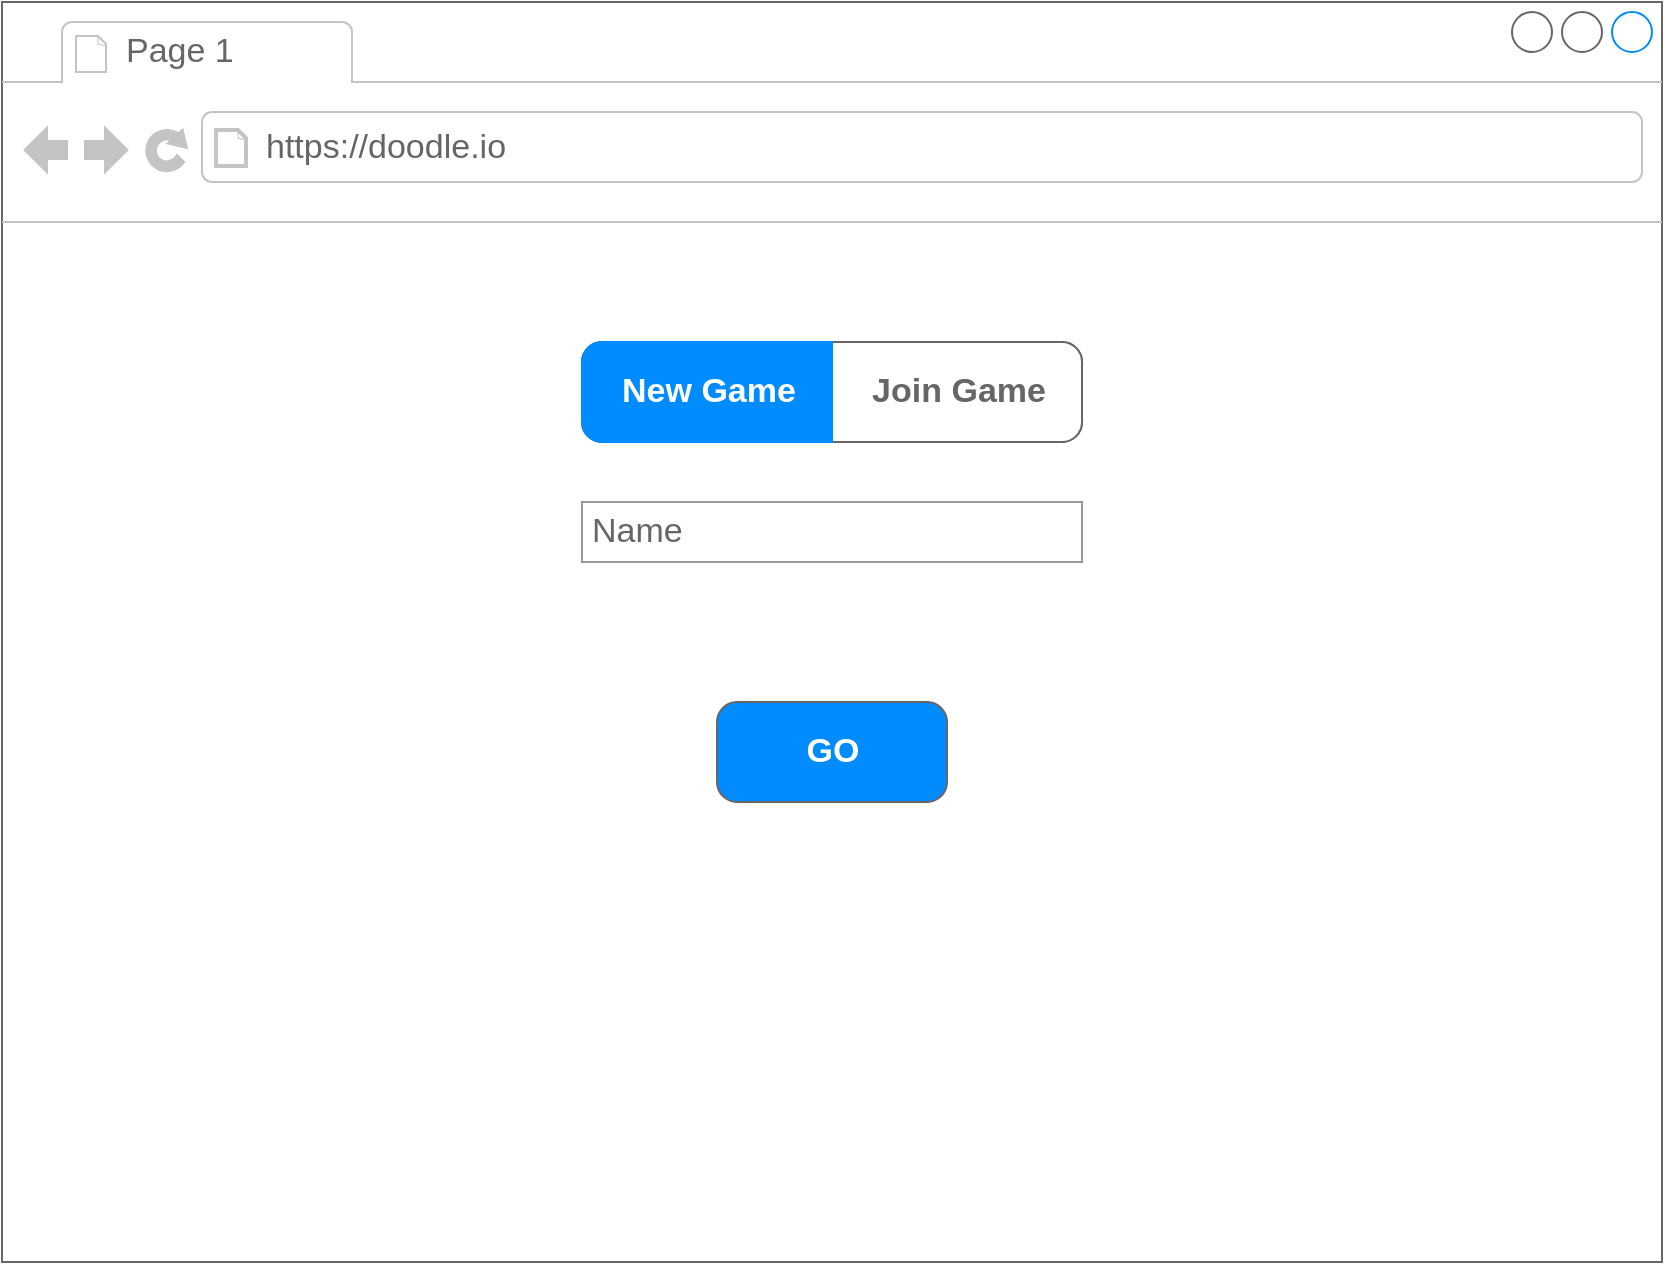 <mxfile version="12.9.3" type="device" pages="8"><diagram id="vjQn8_xy3lJR75J9-_we" name="Menu"><mxGraphModel dx="1395" dy="1029" grid="1" gridSize="10" guides="1" tooltips="1" connect="1" arrows="1" fold="1" page="1" pageScale="1" pageWidth="827" pageHeight="1169" math="0" shadow="0"><root><mxCell id="0"/><mxCell id="1" parent="0"/><mxCell id="_v4ySZrWJ36dP8CkJfL8-1" value="" style="strokeWidth=1;shadow=0;dashed=0;align=center;html=1;shape=mxgraph.mockup.containers.browserWindow;rSize=0;strokeColor=#666666;strokeColor2=#008cff;strokeColor3=#c4c4c4;mainText=,;recursiveResize=0;" parent="1" vertex="1"><mxGeometry x="40" y="40" width="830" height="630" as="geometry"/></mxCell><mxCell id="_v4ySZrWJ36dP8CkJfL8-2" value="Page 1" style="strokeWidth=1;shadow=0;dashed=0;align=center;html=1;shape=mxgraph.mockup.containers.anchor;fontSize=17;fontColor=#666666;align=left;" parent="_v4ySZrWJ36dP8CkJfL8-1" vertex="1"><mxGeometry x="60" y="12" width="110" height="26" as="geometry"/></mxCell><mxCell id="_v4ySZrWJ36dP8CkJfL8-3" value="https://doodle.io" style="strokeWidth=1;shadow=0;dashed=0;align=center;html=1;shape=mxgraph.mockup.containers.anchor;rSize=0;fontSize=17;fontColor=#666666;align=left;" parent="_v4ySZrWJ36dP8CkJfL8-1" vertex="1"><mxGeometry x="130" y="60" width="250" height="26" as="geometry"/></mxCell><mxCell id="_v4ySZrWJ36dP8CkJfL8-25" value="Name" style="strokeWidth=1;shadow=0;dashed=0;align=center;html=1;shape=mxgraph.mockup.forms.pwField;strokeColor=#999999;mainText=;align=left;fontColor=#666666;fontSize=17;spacingLeft=3;" parent="_v4ySZrWJ36dP8CkJfL8-1" vertex="1"><mxGeometry x="290" y="250" width="250" height="30" as="geometry"/></mxCell><mxCell id="_v4ySZrWJ36dP8CkJfL8-12" value="GO" style="strokeWidth=1;shadow=0;dashed=0;align=center;html=1;shape=mxgraph.mockup.buttons.button;strokeColor=#666666;fontColor=#ffffff;mainText=;buttonStyle=round;fontSize=17;fontStyle=1;fillColor=#008cff;whiteSpace=wrap;" parent="_v4ySZrWJ36dP8CkJfL8-1" vertex="1"><mxGeometry x="357.5" y="350" width="115" height="50" as="geometry"/></mxCell><mxCell id="0hpe54LbiCG-QLggzPBX-18" value="" style="strokeWidth=1;shadow=0;dashed=0;align=center;html=1;shape=mxgraph.mockup.rrect;rSize=10;fillColor=#ffffff;strokeColor=#666666;" vertex="1" parent="_v4ySZrWJ36dP8CkJfL8-1"><mxGeometry x="290" y="170" width="250" height="50" as="geometry"/></mxCell><mxCell id="0hpe54LbiCG-QLggzPBX-21" value="Join Game" style="strokeColor=inherit;fillColor=inherit;gradientColor=inherit;strokeWidth=1;shadow=0;dashed=0;align=center;html=1;shape=mxgraph.mockup.rightButton;rSize=10;fontSize=17;fontColor=#666666;fontStyle=1;resizeHeight=1;" vertex="1" parent="0hpe54LbiCG-QLggzPBX-18"><mxGeometry x="1" width="125" height="50" relative="1" as="geometry"><mxPoint x="-125" as="offset"/></mxGeometry></mxCell><mxCell id="0hpe54LbiCG-QLggzPBX-22" value="New Game" style="strokeWidth=1;shadow=0;dashed=0;align=center;html=1;shape=mxgraph.mockup.leftButton;rSize=10;fontSize=17;fontColor=#ffffff;fontStyle=1;fillColor=#008cff;strokeColor=#008cff;resizeHeight=1;" vertex="1" parent="0hpe54LbiCG-QLggzPBX-18"><mxGeometry width="125" height="50" relative="1" as="geometry"/></mxCell></root></mxGraphModel></diagram><diagram name="Game Waiting - to start" id="X26szZaAZz2acI3pV1Kp"><mxGraphModel dx="1186" dy="875" grid="1" gridSize="10" guides="1" tooltips="1" connect="1" arrows="1" fold="1" page="1" pageScale="1" pageWidth="827" pageHeight="1169" math="0" shadow="0"><root><mxCell id="lDZ3fMxSj1thV7s9_F5_-0"/><mxCell id="lDZ3fMxSj1thV7s9_F5_-1" parent="lDZ3fMxSj1thV7s9_F5_-0"/><mxCell id="lDZ3fMxSj1thV7s9_F5_-2" value="" style="strokeWidth=1;shadow=0;dashed=0;align=center;html=1;shape=mxgraph.mockup.containers.browserWindow;rSize=0;strokeColor=#666666;strokeColor2=#008cff;strokeColor3=#c4c4c4;mainText=,;recursiveResize=0;spacingLeft=12;" vertex="1" parent="lDZ3fMxSj1thV7s9_F5_-1"><mxGeometry x="40" y="40" width="830" height="636" as="geometry"/></mxCell><mxCell id="lDZ3fMxSj1thV7s9_F5_-3" value="Page 1" style="strokeWidth=1;shadow=0;dashed=0;align=center;html=1;shape=mxgraph.mockup.containers.anchor;fontSize=17;fontColor=#666666;align=left;" vertex="1" parent="lDZ3fMxSj1thV7s9_F5_-2"><mxGeometry x="60" y="12" width="110" height="26" as="geometry"/></mxCell><mxCell id="lDZ3fMxSj1thV7s9_F5_-4" value="https://doodle.io/#/game/e64fe7" style="strokeWidth=1;shadow=0;dashed=0;align=center;html=1;shape=mxgraph.mockup.containers.anchor;rSize=0;fontSize=17;fontColor=#666666;align=left;" vertex="1" parent="lDZ3fMxSj1thV7s9_F5_-2"><mxGeometry x="130" y="60" width="250" height="26" as="geometry"/></mxCell><mxCell id="lDZ3fMxSj1thV7s9_F5_-5" value="" style="rounded=0;whiteSpace=wrap;html=1;strokeColor=#FFFFFF;" vertex="1" parent="lDZ3fMxSj1thV7s9_F5_-2"><mxGeometry y="110" width="210" height="520" as="geometry"/></mxCell><mxCell id="lDZ3fMxSj1thV7s9_F5_-6" value="" style="rounded=1;whiteSpace=wrap;html=1;strokeColor=#FFFFFF;align=left;" vertex="1" parent="lDZ3fMxSj1thV7s9_F5_-2"><mxGeometry x="10" y="120" width="190" height="50" as="geometry"/></mxCell><mxCell id="lDZ3fMxSj1thV7s9_F5_-11" value="" style="group" vertex="1" connectable="0" parent="lDZ3fMxSj1thV7s9_F5_-2"><mxGeometry y="560" width="210" height="76" as="geometry"/></mxCell><mxCell id="lDZ3fMxSj1thV7s9_F5_-12" value="Invite friends" style="text;html=1;strokeColor=none;fillColor=none;align=left;verticalAlign=middle;whiteSpace=wrap;rounded=0;" vertex="1" parent="lDZ3fMxSj1thV7s9_F5_-11"><mxGeometry x="10" y="8" width="80" height="20" as="geometry"/></mxCell><mxCell id="lDZ3fMxSj1thV7s9_F5_-13" value="&lt;font style=&quot;font-size: 12px&quot;&gt;https://doodle.io/#/game/e64fe7&lt;/font&gt;" style="strokeWidth=1;shadow=0;dashed=0;align=center;html=1;shape=mxgraph.mockup.text.textBox;fontColor=#666666;align=left;fontSize=17;spacingLeft=4;spacingTop=-3;strokeColor=#666666;mainText=" vertex="1" parent="lDZ3fMxSj1thV7s9_F5_-11"><mxGeometry x="10" y="28" width="190" height="30" as="geometry"/></mxCell><mxCell id="lDZ3fMxSj1thV7s9_F5_-14" value="" style="line;strokeWidth=1;fillColor=none;align=left;verticalAlign=middle;spacingTop=-1;spacingLeft=3;spacingRight=3;rotatable=0;labelPosition=right;points=[];portConstraint=eastwest;fontSize=12;" vertex="1" parent="lDZ3fMxSj1thV7s9_F5_-11"><mxGeometry y="68" width="210" height="8" as="geometry"/></mxCell><mxCell id="lDZ3fMxSj1thV7s9_F5_-15" value="" style="line;strokeWidth=1;fillColor=none;align=left;verticalAlign=middle;spacingTop=-1;spacingLeft=3;spacingRight=3;rotatable=0;labelPosition=right;points=[];portConstraint=eastwest;fontSize=12;" vertex="1" parent="lDZ3fMxSj1thV7s9_F5_-11"><mxGeometry width="210" height="8" as="geometry"/></mxCell><mxCell id="lDZ3fMxSj1thV7s9_F5_-16" value="" style="group" vertex="1" connectable="0" parent="lDZ3fMxSj1thV7s9_F5_-2"><mxGeometry y="240" width="210" height="60" as="geometry"/></mxCell><mxCell id="lDZ3fMxSj1thV7s9_F5_-17" value="" style="rounded=0;whiteSpace=wrap;html=1;strokeColor=#FFFFFF;align=left;spacingLeft=12;" vertex="1" parent="lDZ3fMxSj1thV7s9_F5_-16"><mxGeometry width="210" height="60" as="geometry"/></mxCell><mxCell id="lDZ3fMxSj1thV7s9_F5_-18" value="" style="rounded=1;whiteSpace=wrap;html=1;strokeColor=#FFFFFF;" vertex="1" parent="lDZ3fMxSj1thV7s9_F5_-16"><mxGeometry x="10" y="10" width="40" height="40" as="geometry"/></mxCell><mxCell id="lDZ3fMxSj1thV7s9_F5_-19" value="David Saltares" style="text;html=1;strokeColor=none;fillColor=none;align=left;verticalAlign=middle;whiteSpace=wrap;rounded=0;" vertex="1" parent="lDZ3fMxSj1thV7s9_F5_-16"><mxGeometry x="60" y="10" width="140" height="20" as="geometry"/></mxCell><mxCell id="lDZ3fMxSj1thV7s9_F5_-20" value="2 points" style="text;html=1;strokeColor=none;fillColor=none;align=left;verticalAlign=middle;whiteSpace=wrap;rounded=0;" vertex="1" parent="lDZ3fMxSj1thV7s9_F5_-16"><mxGeometry x="60" y="30" width="140" height="20" as="geometry"/></mxCell><mxCell id="lDZ3fMxSj1thV7s9_F5_-21" value="" style="verticalLabelPosition=bottom;shadow=0;dashed=0;align=center;html=1;verticalAlign=top;strokeWidth=1;shape=mxgraph.mockup.misc.loading_circle_2;pointerEvents=1;fontSize=24;" vertex="1" parent="lDZ3fMxSj1thV7s9_F5_-16"><mxGeometry x="170" y="15" width="30" height="30" as="geometry"/></mxCell><mxCell id="lDZ3fMxSj1thV7s9_F5_-22" value="" style="group" vertex="1" connectable="0" parent="lDZ3fMxSj1thV7s9_F5_-2"><mxGeometry y="300" width="210" height="60" as="geometry"/></mxCell><mxCell id="lDZ3fMxSj1thV7s9_F5_-23" value="" style="rounded=0;whiteSpace=wrap;html=1;strokeColor=#FFFFFF;align=left;spacingLeft=12;" vertex="1" parent="lDZ3fMxSj1thV7s9_F5_-22"><mxGeometry width="210" height="60" as="geometry"/></mxCell><mxCell id="lDZ3fMxSj1thV7s9_F5_-24" value="" style="rounded=1;whiteSpace=wrap;html=1;strokeColor=#FFFFFF;" vertex="1" parent="lDZ3fMxSj1thV7s9_F5_-22"><mxGeometry x="10" y="10" width="40" height="40" as="geometry"/></mxCell><mxCell id="lDZ3fMxSj1thV7s9_F5_-25" value="Anda Huzau" style="text;html=1;strokeColor=none;fillColor=none;align=left;verticalAlign=middle;whiteSpace=wrap;rounded=0;" vertex="1" parent="lDZ3fMxSj1thV7s9_F5_-22"><mxGeometry x="60" y="10" width="140" height="20" as="geometry"/></mxCell><mxCell id="lDZ3fMxSj1thV7s9_F5_-26" value="3 points" style="text;html=1;strokeColor=none;fillColor=none;align=left;verticalAlign=middle;whiteSpace=wrap;rounded=0;" vertex="1" parent="lDZ3fMxSj1thV7s9_F5_-22"><mxGeometry x="60" y="30" width="140" height="20" as="geometry"/></mxCell><mxCell id="lDZ3fMxSj1thV7s9_F5_-27" value="" style="verticalLabelPosition=bottom;shadow=0;dashed=0;align=center;html=1;verticalAlign=top;strokeWidth=1;shape=mxgraph.mockup.misc.loading_circle_2;pointerEvents=1;fontSize=24;" vertex="1" parent="lDZ3fMxSj1thV7s9_F5_-22"><mxGeometry x="170" y="15" width="30" height="30" as="geometry"/></mxCell><mxCell id="lDZ3fMxSj1thV7s9_F5_-28" value="" style="group" vertex="1" connectable="0" parent="lDZ3fMxSj1thV7s9_F5_-2"><mxGeometry y="360" width="210" height="60" as="geometry"/></mxCell><mxCell id="lDZ3fMxSj1thV7s9_F5_-29" value="" style="rounded=0;whiteSpace=wrap;html=1;strokeColor=#FFFFFF;align=left;spacingLeft=12;" vertex="1" parent="lDZ3fMxSj1thV7s9_F5_-28"><mxGeometry width="210" height="60" as="geometry"/></mxCell><mxCell id="lDZ3fMxSj1thV7s9_F5_-30" value="" style="rounded=1;whiteSpace=wrap;html=1;strokeColor=#FFFFFF;" vertex="1" parent="lDZ3fMxSj1thV7s9_F5_-28"><mxGeometry x="10" y="10" width="40" height="40" as="geometry"/></mxCell><mxCell id="lDZ3fMxSj1thV7s9_F5_-31" value="Marius Andreica" style="text;html=1;strokeColor=none;fillColor=none;align=left;verticalAlign=middle;whiteSpace=wrap;rounded=0;" vertex="1" parent="lDZ3fMxSj1thV7s9_F5_-28"><mxGeometry x="60" y="10" width="140" height="20" as="geometry"/></mxCell><mxCell id="lDZ3fMxSj1thV7s9_F5_-32" value="1 point" style="text;html=1;strokeColor=none;fillColor=none;align=left;verticalAlign=middle;whiteSpace=wrap;rounded=0;" vertex="1" parent="lDZ3fMxSj1thV7s9_F5_-28"><mxGeometry x="60" y="30" width="140" height="20" as="geometry"/></mxCell><mxCell id="lDZ3fMxSj1thV7s9_F5_-33" value="" style="verticalLabelPosition=bottom;verticalAlign=top;html=1;shape=mxgraph.basic.tick;strokeColor=#FFFFFF;fontSize=24;align=left;" vertex="1" parent="lDZ3fMxSj1thV7s9_F5_-28"><mxGeometry x="175" y="15.3" width="25" height="29.41" as="geometry"/></mxCell><mxCell id="lDZ3fMxSj1thV7s9_F5_-34" value="" style="group" vertex="1" connectable="0" parent="lDZ3fMxSj1thV7s9_F5_-2"><mxGeometry y="420" width="210" height="120" as="geometry"/></mxCell><mxCell id="lDZ3fMxSj1thV7s9_F5_-35" value="" style="rounded=0;whiteSpace=wrap;html=1;strokeColor=#FFFFFF;align=left;spacingLeft=12;" vertex="1" parent="lDZ3fMxSj1thV7s9_F5_-34"><mxGeometry width="210" height="60" as="geometry"/></mxCell><mxCell id="lDZ3fMxSj1thV7s9_F5_-36" value="" style="rounded=1;whiteSpace=wrap;html=1;strokeColor=#FFFFFF;" vertex="1" parent="lDZ3fMxSj1thV7s9_F5_-34"><mxGeometry x="10" y="10" width="40" height="40" as="geometry"/></mxCell><mxCell id="lDZ3fMxSj1thV7s9_F5_-37" value="Diana Buzila" style="text;html=1;strokeColor=none;fillColor=none;align=left;verticalAlign=middle;whiteSpace=wrap;rounded=0;" vertex="1" parent="lDZ3fMxSj1thV7s9_F5_-34"><mxGeometry x="60" y="10" width="140" height="20" as="geometry"/></mxCell><mxCell id="lDZ3fMxSj1thV7s9_F5_-38" value="4 points" style="text;html=1;strokeColor=none;fillColor=none;align=left;verticalAlign=middle;whiteSpace=wrap;rounded=0;" vertex="1" parent="lDZ3fMxSj1thV7s9_F5_-34"><mxGeometry x="60" y="30" width="140" height="20" as="geometry"/></mxCell><mxCell id="lDZ3fMxSj1thV7s9_F5_-39" value="" style="group" vertex="1" connectable="0" parent="lDZ3fMxSj1thV7s9_F5_-34"><mxGeometry y="60" width="210" height="60" as="geometry"/></mxCell><mxCell id="lDZ3fMxSj1thV7s9_F5_-40" value="" style="rounded=0;whiteSpace=wrap;html=1;strokeColor=#FFFFFF;align=left;spacingLeft=12;" vertex="1" parent="lDZ3fMxSj1thV7s9_F5_-39"><mxGeometry width="210" height="60" as="geometry"/></mxCell><mxCell id="lDZ3fMxSj1thV7s9_F5_-41" value="" style="rounded=1;whiteSpace=wrap;html=1;strokeColor=#FFFFFF;" vertex="1" parent="lDZ3fMxSj1thV7s9_F5_-39"><mxGeometry x="10" y="10" width="40" height="40" as="geometry"/></mxCell><mxCell id="lDZ3fMxSj1thV7s9_F5_-42" value="Oana Huzau" style="text;html=1;strokeColor=none;fillColor=none;align=left;verticalAlign=middle;whiteSpace=wrap;rounded=0;" vertex="1" parent="lDZ3fMxSj1thV7s9_F5_-39"><mxGeometry x="60" y="10" width="140" height="20" as="geometry"/></mxCell><mxCell id="lDZ3fMxSj1thV7s9_F5_-43" value="2 points" style="text;html=1;strokeColor=none;fillColor=none;align=left;verticalAlign=middle;whiteSpace=wrap;rounded=0;" vertex="1" parent="lDZ3fMxSj1thV7s9_F5_-39"><mxGeometry x="60" y="30" width="140" height="20" as="geometry"/></mxCell><mxCell id="lDZ3fMxSj1thV7s9_F5_-44" value="" style="verticalLabelPosition=bottom;verticalAlign=top;html=1;shape=mxgraph.basic.tick;strokeColor=#FFFFFF;fontSize=24;align=left;" vertex="1" parent="lDZ3fMxSj1thV7s9_F5_-39"><mxGeometry x="170" y="15" width="25" height="29.41" as="geometry"/></mxCell><mxCell id="lDZ3fMxSj1thV7s9_F5_-45" value="" style="verticalLabelPosition=bottom;shadow=0;dashed=0;align=center;html=1;verticalAlign=top;strokeWidth=1;shape=mxgraph.mockup.misc.loading_circle_2;pointerEvents=1;fontSize=24;" vertex="1" parent="lDZ3fMxSj1thV7s9_F5_-34"><mxGeometry x="170" y="15" width="30" height="30" as="geometry"/></mxCell><mxCell id="lDZ3fMxSj1thV7s9_F5_-46" value="Players" style="text;html=1;strokeColor=none;fillColor=none;align=left;verticalAlign=middle;whiteSpace=wrap;rounded=0;" vertex="1" parent="lDZ3fMxSj1thV7s9_F5_-2"><mxGeometry x="10" y="220" width="80" height="20" as="geometry"/></mxCell><mxCell id="lDZ3fMxSj1thV7s9_F5_-47" value="" style="line;strokeWidth=1;fillColor=none;align=left;verticalAlign=middle;spacingTop=-1;spacingLeft=3;spacingRight=3;rotatable=0;labelPosition=right;points=[];portConstraint=eastwest;fontSize=12;" vertex="1" parent="lDZ3fMxSj1thV7s9_F5_-2"><mxGeometry y="182" width="210" height="8" as="geometry"/></mxCell><mxCell id="lDZ3fMxSj1thV7s9_F5_-51" value="Waiting for David Saltares to start the game" style="text;html=1;strokeColor=none;fillColor=none;align=center;verticalAlign=middle;whiteSpace=wrap;rounded=0;fontSize=18;" vertex="1" parent="lDZ3fMxSj1thV7s9_F5_-2"><mxGeometry x="310" y="260" width="410" height="20" as="geometry"/></mxCell></root></mxGraphModel></diagram><diagram id="YOR_j0qIYz1roJVAfnMv" name="Game - Draw - Choose concept"><mxGraphModel dx="988" dy="729" grid="1" gridSize="10" guides="1" tooltips="1" connect="1" arrows="1" fold="1" page="1" pageScale="1" pageWidth="827" pageHeight="1169" math="0" shadow="0"><root><mxCell id="10Ffp_20YDwHcuxuCzx--0"/><mxCell id="10Ffp_20YDwHcuxuCzx--1" parent="10Ffp_20YDwHcuxuCzx--0"/><mxCell id="10Ffp_20YDwHcuxuCzx--2" value="" style="strokeWidth=1;shadow=0;dashed=0;align=center;html=1;shape=mxgraph.mockup.containers.browserWindow;rSize=0;strokeColor=#666666;strokeColor2=#008cff;strokeColor3=#c4c4c4;mainText=,;recursiveResize=0;spacingLeft=12;" vertex="1" parent="10Ffp_20YDwHcuxuCzx--1"><mxGeometry x="40" y="40" width="830" height="636" as="geometry"/></mxCell><mxCell id="10Ffp_20YDwHcuxuCzx--3" value="Page 1" style="strokeWidth=1;shadow=0;dashed=0;align=center;html=1;shape=mxgraph.mockup.containers.anchor;fontSize=17;fontColor=#666666;align=left;" vertex="1" parent="10Ffp_20YDwHcuxuCzx--2"><mxGeometry x="60" y="12" width="110" height="26" as="geometry"/></mxCell><mxCell id="10Ffp_20YDwHcuxuCzx--4" value="https://doodle.io/#/game/e64fe7" style="strokeWidth=1;shadow=0;dashed=0;align=center;html=1;shape=mxgraph.mockup.containers.anchor;rSize=0;fontSize=17;fontColor=#666666;align=left;" vertex="1" parent="10Ffp_20YDwHcuxuCzx--2"><mxGeometry x="130" y="60" width="250" height="26" as="geometry"/></mxCell><mxCell id="10Ffp_20YDwHcuxuCzx--10" value="" style="rounded=0;whiteSpace=wrap;html=1;strokeColor=#FFFFFF;" vertex="1" parent="10Ffp_20YDwHcuxuCzx--2"><mxGeometry y="110" width="210" height="520" as="geometry"/></mxCell><mxCell id="10Ffp_20YDwHcuxuCzx--45" value="" style="rounded=1;whiteSpace=wrap;html=1;strokeColor=#FFFFFF;align=left;" vertex="1" parent="10Ffp_20YDwHcuxuCzx--2"><mxGeometry x="10" y="120" width="190" height="50" as="geometry"/></mxCell><mxCell id="N_fNW0JR2OYwyJbVkHz4-0" value="&lt;font style=&quot;font-size: 16px&quot;&gt;Concept 1&lt;/font&gt;" style="rounded=0;whiteSpace=wrap;html=1;strokeColor=#FFFFFF;align=left;spacingLeft=12;" vertex="1" parent="10Ffp_20YDwHcuxuCzx--2"><mxGeometry x="370" y="240" width="300" height="60" as="geometry"/></mxCell><mxCell id="N_fNW0JR2OYwyJbVkHz4-1" value="&lt;font style=&quot;font-size: 16px&quot;&gt;Concept 2&lt;/font&gt;" style="rounded=0;whiteSpace=wrap;html=1;strokeColor=#FFFFFF;align=left;spacingLeft=12;" vertex="1" parent="10Ffp_20YDwHcuxuCzx--2"><mxGeometry x="370" y="300" width="300" height="60" as="geometry"/></mxCell><mxCell id="N_fNW0JR2OYwyJbVkHz4-2" value="&lt;font style=&quot;font-size: 16px&quot;&gt;Concept 3&lt;/font&gt;" style="rounded=0;whiteSpace=wrap;html=1;strokeColor=#FFFFFF;align=left;spacingLeft=12;" vertex="1" parent="10Ffp_20YDwHcuxuCzx--2"><mxGeometry x="370" y="360" width="300" height="60" as="geometry"/></mxCell><mxCell id="N_fNW0JR2OYwyJbVkHz4-41" value="&lt;font style=&quot;font-size: 16px&quot;&gt;Concept 4&lt;/font&gt;" style="rounded=0;whiteSpace=wrap;html=1;strokeColor=#FFFFFF;align=left;spacingLeft=12;" vertex="1" parent="10Ffp_20YDwHcuxuCzx--2"><mxGeometry x="370" y="420" width="300" height="60" as="geometry"/></mxCell><mxCell id="10Ffp_20YDwHcuxuCzx--44" value="" style="group" vertex="1" connectable="0" parent="10Ffp_20YDwHcuxuCzx--2"><mxGeometry y="560" width="210" height="76" as="geometry"/></mxCell><mxCell id="10Ffp_20YDwHcuxuCzx--37" value="Invite friends" style="text;html=1;strokeColor=none;fillColor=none;align=left;verticalAlign=middle;whiteSpace=wrap;rounded=0;" vertex="1" parent="10Ffp_20YDwHcuxuCzx--44"><mxGeometry x="10" y="8" width="80" height="20" as="geometry"/></mxCell><mxCell id="10Ffp_20YDwHcuxuCzx--39" value="&lt;font style=&quot;font-size: 12px&quot;&gt;https://doodle.io/#/game/e64fe7&lt;/font&gt;" style="strokeWidth=1;shadow=0;dashed=0;align=center;html=1;shape=mxgraph.mockup.text.textBox;fontColor=#666666;align=left;fontSize=17;spacingLeft=4;spacingTop=-3;strokeColor=#666666;mainText=" vertex="1" parent="10Ffp_20YDwHcuxuCzx--44"><mxGeometry x="10" y="28" width="190" height="30" as="geometry"/></mxCell><mxCell id="10Ffp_20YDwHcuxuCzx--41" value="" style="line;strokeWidth=1;fillColor=none;align=left;verticalAlign=middle;spacingTop=-1;spacingLeft=3;spacingRight=3;rotatable=0;labelPosition=right;points=[];portConstraint=eastwest;fontSize=12;" vertex="1" parent="10Ffp_20YDwHcuxuCzx--44"><mxGeometry y="68" width="210" height="8" as="geometry"/></mxCell><mxCell id="10Ffp_20YDwHcuxuCzx--43" value="" style="line;strokeWidth=1;fillColor=none;align=left;verticalAlign=middle;spacingTop=-1;spacingLeft=3;spacingRight=3;rotatable=0;labelPosition=right;points=[];portConstraint=eastwest;fontSize=12;" vertex="1" parent="10Ffp_20YDwHcuxuCzx--44"><mxGeometry width="210" height="8" as="geometry"/></mxCell><mxCell id="10Ffp_20YDwHcuxuCzx--15" value="" style="group" vertex="1" connectable="0" parent="10Ffp_20YDwHcuxuCzx--2"><mxGeometry y="240" width="210" height="60" as="geometry"/></mxCell><mxCell id="10Ffp_20YDwHcuxuCzx--11" value="" style="rounded=0;whiteSpace=wrap;html=1;strokeColor=#FFFFFF;align=left;spacingLeft=12;" vertex="1" parent="10Ffp_20YDwHcuxuCzx--15"><mxGeometry width="210" height="60" as="geometry"/></mxCell><mxCell id="10Ffp_20YDwHcuxuCzx--12" value="" style="rounded=1;whiteSpace=wrap;html=1;strokeColor=#FFFFFF;" vertex="1" parent="10Ffp_20YDwHcuxuCzx--15"><mxGeometry x="10" y="10" width="40" height="40" as="geometry"/></mxCell><mxCell id="10Ffp_20YDwHcuxuCzx--13" value="David Saltares" style="text;html=1;strokeColor=none;fillColor=none;align=left;verticalAlign=middle;whiteSpace=wrap;rounded=0;" vertex="1" parent="10Ffp_20YDwHcuxuCzx--15"><mxGeometry x="60" y="10" width="140" height="20" as="geometry"/></mxCell><mxCell id="10Ffp_20YDwHcuxuCzx--14" value="2 points" style="text;html=1;strokeColor=none;fillColor=none;align=left;verticalAlign=middle;whiteSpace=wrap;rounded=0;" vertex="1" parent="10Ffp_20YDwHcuxuCzx--15"><mxGeometry x="60" y="30" width="140" height="20" as="geometry"/></mxCell><mxCell id="N_fNW0JR2OYwyJbVkHz4-43" value="" style="verticalLabelPosition=bottom;shadow=0;dashed=0;align=center;html=1;verticalAlign=top;strokeWidth=1;shape=mxgraph.mockup.misc.loading_circle_2;pointerEvents=1;fontSize=24;" vertex="1" parent="10Ffp_20YDwHcuxuCzx--15"><mxGeometry x="170" y="15" width="30" height="30" as="geometry"/></mxCell><mxCell id="10Ffp_20YDwHcuxuCzx--16" value="" style="group" vertex="1" connectable="0" parent="10Ffp_20YDwHcuxuCzx--2"><mxGeometry y="300" width="210" height="60" as="geometry"/></mxCell><mxCell id="10Ffp_20YDwHcuxuCzx--17" value="" style="rounded=0;whiteSpace=wrap;html=1;strokeColor=#FFFFFF;align=left;spacingLeft=12;" vertex="1" parent="10Ffp_20YDwHcuxuCzx--16"><mxGeometry width="210" height="60" as="geometry"/></mxCell><mxCell id="10Ffp_20YDwHcuxuCzx--18" value="" style="rounded=1;whiteSpace=wrap;html=1;strokeColor=#FFFFFF;" vertex="1" parent="10Ffp_20YDwHcuxuCzx--16"><mxGeometry x="10" y="10" width="40" height="40" as="geometry"/></mxCell><mxCell id="10Ffp_20YDwHcuxuCzx--19" value="Anda Huzau" style="text;html=1;strokeColor=none;fillColor=none;align=left;verticalAlign=middle;whiteSpace=wrap;rounded=0;" vertex="1" parent="10Ffp_20YDwHcuxuCzx--16"><mxGeometry x="60" y="10" width="140" height="20" as="geometry"/></mxCell><mxCell id="10Ffp_20YDwHcuxuCzx--20" value="3 points" style="text;html=1;strokeColor=none;fillColor=none;align=left;verticalAlign=middle;whiteSpace=wrap;rounded=0;" vertex="1" parent="10Ffp_20YDwHcuxuCzx--16"><mxGeometry x="60" y="30" width="140" height="20" as="geometry"/></mxCell><mxCell id="N_fNW0JR2OYwyJbVkHz4-44" value="" style="verticalLabelPosition=bottom;shadow=0;dashed=0;align=center;html=1;verticalAlign=top;strokeWidth=1;shape=mxgraph.mockup.misc.loading_circle_2;pointerEvents=1;fontSize=24;" vertex="1" parent="10Ffp_20YDwHcuxuCzx--16"><mxGeometry x="170" y="15" width="30" height="30" as="geometry"/></mxCell><mxCell id="10Ffp_20YDwHcuxuCzx--21" value="" style="group" vertex="1" connectable="0" parent="10Ffp_20YDwHcuxuCzx--2"><mxGeometry y="360" width="210" height="60" as="geometry"/></mxCell><mxCell id="10Ffp_20YDwHcuxuCzx--22" value="" style="rounded=0;whiteSpace=wrap;html=1;strokeColor=#FFFFFF;align=left;spacingLeft=12;" vertex="1" parent="10Ffp_20YDwHcuxuCzx--21"><mxGeometry width="210" height="60" as="geometry"/></mxCell><mxCell id="10Ffp_20YDwHcuxuCzx--23" value="" style="rounded=1;whiteSpace=wrap;html=1;strokeColor=#FFFFFF;" vertex="1" parent="10Ffp_20YDwHcuxuCzx--21"><mxGeometry x="10" y="10" width="40" height="40" as="geometry"/></mxCell><mxCell id="10Ffp_20YDwHcuxuCzx--24" value="Marius Andreica" style="text;html=1;strokeColor=none;fillColor=none;align=left;verticalAlign=middle;whiteSpace=wrap;rounded=0;" vertex="1" parent="10Ffp_20YDwHcuxuCzx--21"><mxGeometry x="60" y="10" width="140" height="20" as="geometry"/></mxCell><mxCell id="10Ffp_20YDwHcuxuCzx--25" value="1 point" style="text;html=1;strokeColor=none;fillColor=none;align=left;verticalAlign=middle;whiteSpace=wrap;rounded=0;" vertex="1" parent="10Ffp_20YDwHcuxuCzx--21"><mxGeometry x="60" y="30" width="140" height="20" as="geometry"/></mxCell><mxCell id="N_fNW0JR2OYwyJbVkHz4-46" value="" style="verticalLabelPosition=bottom;verticalAlign=top;html=1;shape=mxgraph.basic.tick;strokeColor=#FFFFFF;fontSize=24;align=left;" vertex="1" parent="10Ffp_20YDwHcuxuCzx--21"><mxGeometry x="175" y="15.3" width="25" height="29.41" as="geometry"/></mxCell><mxCell id="10Ffp_20YDwHcuxuCzx--26" value="" style="group" vertex="1" connectable="0" parent="10Ffp_20YDwHcuxuCzx--2"><mxGeometry y="420" width="210" height="120" as="geometry"/></mxCell><mxCell id="10Ffp_20YDwHcuxuCzx--27" value="" style="rounded=0;whiteSpace=wrap;html=1;strokeColor=#FFFFFF;align=left;spacingLeft=12;" vertex="1" parent="10Ffp_20YDwHcuxuCzx--26"><mxGeometry width="210" height="60" as="geometry"/></mxCell><mxCell id="10Ffp_20YDwHcuxuCzx--28" value="" style="rounded=1;whiteSpace=wrap;html=1;strokeColor=#FFFFFF;" vertex="1" parent="10Ffp_20YDwHcuxuCzx--26"><mxGeometry x="10" y="10" width="40" height="40" as="geometry"/></mxCell><mxCell id="10Ffp_20YDwHcuxuCzx--29" value="Diana Buzila" style="text;html=1;strokeColor=none;fillColor=none;align=left;verticalAlign=middle;whiteSpace=wrap;rounded=0;" vertex="1" parent="10Ffp_20YDwHcuxuCzx--26"><mxGeometry x="60" y="10" width="140" height="20" as="geometry"/></mxCell><mxCell id="10Ffp_20YDwHcuxuCzx--30" value="4 points" style="text;html=1;strokeColor=none;fillColor=none;align=left;verticalAlign=middle;whiteSpace=wrap;rounded=0;" vertex="1" parent="10Ffp_20YDwHcuxuCzx--26"><mxGeometry x="60" y="30" width="140" height="20" as="geometry"/></mxCell><mxCell id="10Ffp_20YDwHcuxuCzx--31" value="" style="group" vertex="1" connectable="0" parent="10Ffp_20YDwHcuxuCzx--26"><mxGeometry y="60" width="210" height="60" as="geometry"/></mxCell><mxCell id="10Ffp_20YDwHcuxuCzx--32" value="" style="rounded=0;whiteSpace=wrap;html=1;strokeColor=#FFFFFF;align=left;spacingLeft=12;" vertex="1" parent="10Ffp_20YDwHcuxuCzx--31"><mxGeometry width="210" height="60" as="geometry"/></mxCell><mxCell id="10Ffp_20YDwHcuxuCzx--33" value="" style="rounded=1;whiteSpace=wrap;html=1;strokeColor=#FFFFFF;" vertex="1" parent="10Ffp_20YDwHcuxuCzx--31"><mxGeometry x="10" y="10" width="40" height="40" as="geometry"/></mxCell><mxCell id="10Ffp_20YDwHcuxuCzx--34" value="Oana Huzau" style="text;html=1;strokeColor=none;fillColor=none;align=left;verticalAlign=middle;whiteSpace=wrap;rounded=0;" vertex="1" parent="10Ffp_20YDwHcuxuCzx--31"><mxGeometry x="60" y="10" width="140" height="20" as="geometry"/></mxCell><mxCell id="10Ffp_20YDwHcuxuCzx--35" value="2 points" style="text;html=1;strokeColor=none;fillColor=none;align=left;verticalAlign=middle;whiteSpace=wrap;rounded=0;" vertex="1" parent="10Ffp_20YDwHcuxuCzx--31"><mxGeometry x="60" y="30" width="140" height="20" as="geometry"/></mxCell><mxCell id="N_fNW0JR2OYwyJbVkHz4-47" value="" style="verticalLabelPosition=bottom;verticalAlign=top;html=1;shape=mxgraph.basic.tick;strokeColor=#FFFFFF;fontSize=24;align=left;" vertex="1" parent="10Ffp_20YDwHcuxuCzx--31"><mxGeometry x="170" y="15" width="25" height="29.41" as="geometry"/></mxCell><mxCell id="N_fNW0JR2OYwyJbVkHz4-45" value="" style="verticalLabelPosition=bottom;shadow=0;dashed=0;align=center;html=1;verticalAlign=top;strokeWidth=1;shape=mxgraph.mockup.misc.loading_circle_2;pointerEvents=1;fontSize=24;" vertex="1" parent="10Ffp_20YDwHcuxuCzx--26"><mxGeometry x="170" y="15" width="30" height="30" as="geometry"/></mxCell><mxCell id="10Ffp_20YDwHcuxuCzx--42" value="Players" style="text;html=1;strokeColor=none;fillColor=none;align=left;verticalAlign=middle;whiteSpace=wrap;rounded=0;" vertex="1" parent="10Ffp_20YDwHcuxuCzx--2"><mxGeometry x="10" y="220" width="80" height="20" as="geometry"/></mxCell><mxCell id="XAXiuLv_Hu6DY454Ukv7-2" value="" style="line;strokeWidth=1;fillColor=none;align=left;verticalAlign=middle;spacingTop=-1;spacingLeft=3;spacingRight=3;rotatable=0;labelPosition=right;points=[];portConstraint=eastwest;fontSize=12;" vertex="1" parent="10Ffp_20YDwHcuxuCzx--2"><mxGeometry y="182" width="210" height="8" as="geometry"/></mxCell><mxCell id="XAXiuLv_Hu6DY454Ukv7-9" value="" style="rounded=0;whiteSpace=wrap;html=1;strokeColor=#FFFFFF;fillColor=none;fontSize=24;align=left;" vertex="1" parent="10Ffp_20YDwHcuxuCzx--2"><mxGeometry x="710" y="110" width="120" height="76" as="geometry"/></mxCell><mxCell id="XAXiuLv_Hu6DY454Ukv7-10" value="⏳ 20s" style="text;html=1;strokeColor=none;fillColor=none;align=center;verticalAlign=middle;whiteSpace=wrap;rounded=0;fontSize=24;" vertex="1" parent="10Ffp_20YDwHcuxuCzx--2"><mxGeometry x="730" y="138" width="80" height="20" as="geometry"/></mxCell><mxCell id="XAXiuLv_Hu6DY454Ukv7-8" value="Choose a concept" style="rounded=0;whiteSpace=wrap;html=1;strokeColor=#FFFFFF;fillColor=none;fontSize=24;align=center;" vertex="1" parent="10Ffp_20YDwHcuxuCzx--1"><mxGeometry x="250" y="150" width="620" height="76" as="geometry"/></mxCell></root></mxGraphModel></diagram><diagram name="Game - Draw - First Roud" id="E-kR4fZnOcPyObWjEfgC"><mxGraphModel dx="1186" dy="875" grid="1" gridSize="10" guides="1" tooltips="1" connect="1" arrows="1" fold="1" page="1" pageScale="1" pageWidth="827" pageHeight="1169" math="0" shadow="0"><root><mxCell id="IKxslAZeDc5atwsaZlOu-0"/><mxCell id="IKxslAZeDc5atwsaZlOu-1" parent="IKxslAZeDc5atwsaZlOu-0"/><mxCell id="IKxslAZeDc5atwsaZlOu-2" value="" style="strokeWidth=1;shadow=0;dashed=0;align=center;html=1;shape=mxgraph.mockup.containers.browserWindow;rSize=0;strokeColor=#666666;strokeColor2=#008cff;strokeColor3=#c4c4c4;mainText=,;recursiveResize=0;" vertex="1" parent="IKxslAZeDc5atwsaZlOu-1"><mxGeometry x="40" y="40" width="830" height="630" as="geometry"/></mxCell><mxCell id="IKxslAZeDc5atwsaZlOu-3" value="Page 1" style="strokeWidth=1;shadow=0;dashed=0;align=center;html=1;shape=mxgraph.mockup.containers.anchor;fontSize=17;fontColor=#666666;align=left;" vertex="1" parent="IKxslAZeDc5atwsaZlOu-2"><mxGeometry x="60" y="12" width="110" height="26" as="geometry"/></mxCell><mxCell id="IKxslAZeDc5atwsaZlOu-4" value="https://doodle.io" style="strokeWidth=1;shadow=0;dashed=0;align=center;html=1;shape=mxgraph.mockup.containers.anchor;rSize=0;fontSize=17;fontColor=#666666;align=left;" vertex="1" parent="IKxslAZeDc5atwsaZlOu-2"><mxGeometry x="130" y="60" width="250" height="26" as="geometry"/></mxCell><mxCell id="IKxslAZeDc5atwsaZlOu-5" value="" style="rounded=0;whiteSpace=wrap;html=1;strokeColor=#FFFFFF;" vertex="1" parent="IKxslAZeDc5atwsaZlOu-2"><mxGeometry y="110" width="210" height="520" as="geometry"/></mxCell><mxCell id="IKxslAZeDc5atwsaZlOu-6" value="" style="group" vertex="1" connectable="0" parent="IKxslAZeDc5atwsaZlOu-2"><mxGeometry y="290" width="210" height="60" as="geometry"/></mxCell><mxCell id="IKxslAZeDc5atwsaZlOu-7" value="" style="rounded=0;whiteSpace=wrap;html=1;strokeColor=#FFFFFF;align=left;spacingLeft=12;" vertex="1" parent="IKxslAZeDc5atwsaZlOu-6"><mxGeometry width="210" height="60" as="geometry"/></mxCell><mxCell id="IKxslAZeDc5atwsaZlOu-8" value="" style="rounded=1;whiteSpace=wrap;html=1;strokeColor=#FFFFFF;" vertex="1" parent="IKxslAZeDc5atwsaZlOu-6"><mxGeometry x="10" y="10" width="40" height="40" as="geometry"/></mxCell><mxCell id="IKxslAZeDc5atwsaZlOu-9" value="David Saltares" style="text;html=1;strokeColor=none;fillColor=none;align=left;verticalAlign=middle;whiteSpace=wrap;rounded=0;" vertex="1" parent="IKxslAZeDc5atwsaZlOu-6"><mxGeometry x="60" y="10" width="140" height="20" as="geometry"/></mxCell><mxCell id="IKxslAZeDc5atwsaZlOu-10" value="2 points" style="text;html=1;strokeColor=none;fillColor=none;align=left;verticalAlign=middle;whiteSpace=wrap;rounded=0;" vertex="1" parent="IKxslAZeDc5atwsaZlOu-6"><mxGeometry x="60" y="30" width="140" height="20" as="geometry"/></mxCell><mxCell id="IKxslAZeDc5atwsaZlOu-11" value="" style="group" vertex="1" connectable="0" parent="IKxslAZeDc5atwsaZlOu-2"><mxGeometry y="350" width="210" height="60" as="geometry"/></mxCell><mxCell id="IKxslAZeDc5atwsaZlOu-12" value="" style="rounded=0;whiteSpace=wrap;html=1;strokeColor=#FFFFFF;align=left;spacingLeft=12;" vertex="1" parent="IKxslAZeDc5atwsaZlOu-11"><mxGeometry width="210" height="60" as="geometry"/></mxCell><mxCell id="IKxslAZeDc5atwsaZlOu-13" value="" style="rounded=1;whiteSpace=wrap;html=1;strokeColor=#FFFFFF;" vertex="1" parent="IKxslAZeDc5atwsaZlOu-11"><mxGeometry x="10" y="10" width="40" height="40" as="geometry"/></mxCell><mxCell id="IKxslAZeDc5atwsaZlOu-14" value="Anda Huzau" style="text;html=1;strokeColor=none;fillColor=none;align=left;verticalAlign=middle;whiteSpace=wrap;rounded=0;" vertex="1" parent="IKxslAZeDc5atwsaZlOu-11"><mxGeometry x="60" y="10" width="140" height="20" as="geometry"/></mxCell><mxCell id="IKxslAZeDc5atwsaZlOu-15" value="3 points" style="text;html=1;strokeColor=none;fillColor=none;align=left;verticalAlign=middle;whiteSpace=wrap;rounded=0;" vertex="1" parent="IKxslAZeDc5atwsaZlOu-11"><mxGeometry x="60" y="30" width="140" height="20" as="geometry"/></mxCell><mxCell id="IKxslAZeDc5atwsaZlOu-16" value="" style="group" vertex="1" connectable="0" parent="IKxslAZeDc5atwsaZlOu-2"><mxGeometry y="410" width="210" height="60" as="geometry"/></mxCell><mxCell id="IKxslAZeDc5atwsaZlOu-17" value="" style="rounded=0;whiteSpace=wrap;html=1;strokeColor=#FFFFFF;align=left;spacingLeft=12;" vertex="1" parent="IKxslAZeDc5atwsaZlOu-16"><mxGeometry width="210" height="60" as="geometry"/></mxCell><mxCell id="IKxslAZeDc5atwsaZlOu-18" value="" style="rounded=1;whiteSpace=wrap;html=1;strokeColor=#FFFFFF;" vertex="1" parent="IKxslAZeDc5atwsaZlOu-16"><mxGeometry x="10" y="10" width="40" height="40" as="geometry"/></mxCell><mxCell id="IKxslAZeDc5atwsaZlOu-19" value="Marius Andreica" style="text;html=1;strokeColor=none;fillColor=none;align=left;verticalAlign=middle;whiteSpace=wrap;rounded=0;" vertex="1" parent="IKxslAZeDc5atwsaZlOu-16"><mxGeometry x="60" y="10" width="140" height="20" as="geometry"/></mxCell><mxCell id="IKxslAZeDc5atwsaZlOu-20" value="1 point" style="text;html=1;strokeColor=none;fillColor=none;align=left;verticalAlign=middle;whiteSpace=wrap;rounded=0;" vertex="1" parent="IKxslAZeDc5atwsaZlOu-16"><mxGeometry x="60" y="30" width="140" height="20" as="geometry"/></mxCell><mxCell id="IKxslAZeDc5atwsaZlOu-21" value="" style="group" vertex="1" connectable="0" parent="IKxslAZeDc5atwsaZlOu-2"><mxGeometry y="470" width="210" height="120" as="geometry"/></mxCell><mxCell id="IKxslAZeDc5atwsaZlOu-22" value="" style="rounded=0;whiteSpace=wrap;html=1;strokeColor=#FFFFFF;align=left;spacingLeft=12;" vertex="1" parent="IKxslAZeDc5atwsaZlOu-21"><mxGeometry width="210" height="60" as="geometry"/></mxCell><mxCell id="IKxslAZeDc5atwsaZlOu-23" value="" style="rounded=1;whiteSpace=wrap;html=1;strokeColor=#FFFFFF;" vertex="1" parent="IKxslAZeDc5atwsaZlOu-21"><mxGeometry x="10" y="10" width="40" height="40" as="geometry"/></mxCell><mxCell id="IKxslAZeDc5atwsaZlOu-24" value="Diana Buzila" style="text;html=1;strokeColor=none;fillColor=none;align=left;verticalAlign=middle;whiteSpace=wrap;rounded=0;" vertex="1" parent="IKxslAZeDc5atwsaZlOu-21"><mxGeometry x="60" y="10" width="140" height="20" as="geometry"/></mxCell><mxCell id="IKxslAZeDc5atwsaZlOu-25" value="4 points" style="text;html=1;strokeColor=none;fillColor=none;align=left;verticalAlign=middle;whiteSpace=wrap;rounded=0;" vertex="1" parent="IKxslAZeDc5atwsaZlOu-21"><mxGeometry x="60" y="30" width="140" height="20" as="geometry"/></mxCell><mxCell id="IKxslAZeDc5atwsaZlOu-26" value="" style="group" vertex="1" connectable="0" parent="IKxslAZeDc5atwsaZlOu-21"><mxGeometry y="60" width="210" height="60" as="geometry"/></mxCell><mxCell id="IKxslAZeDc5atwsaZlOu-27" value="" style="rounded=0;whiteSpace=wrap;html=1;strokeColor=#FFFFFF;align=left;spacingLeft=12;" vertex="1" parent="IKxslAZeDc5atwsaZlOu-26"><mxGeometry width="210" height="60" as="geometry"/></mxCell><mxCell id="IKxslAZeDc5atwsaZlOu-28" value="" style="rounded=1;whiteSpace=wrap;html=1;strokeColor=#FFFFFF;" vertex="1" parent="IKxslAZeDc5atwsaZlOu-26"><mxGeometry x="10" y="10" width="40" height="40" as="geometry"/></mxCell><mxCell id="IKxslAZeDc5atwsaZlOu-29" value="Oana Huzau" style="text;html=1;strokeColor=none;fillColor=none;align=left;verticalAlign=middle;whiteSpace=wrap;rounded=0;" vertex="1" parent="IKxslAZeDc5atwsaZlOu-26"><mxGeometry x="60" y="10" width="140" height="20" as="geometry"/></mxCell><mxCell id="IKxslAZeDc5atwsaZlOu-30" value="2 points" style="text;html=1;strokeColor=none;fillColor=none;align=left;verticalAlign=middle;whiteSpace=wrap;rounded=0;" vertex="1" parent="IKxslAZeDc5atwsaZlOu-26"><mxGeometry x="60" y="30" width="140" height="20" as="geometry"/></mxCell><mxCell id="IKxslAZeDc5atwsaZlOu-31" value="Players" style="text;html=1;strokeColor=none;fillColor=none;align=left;verticalAlign=middle;whiteSpace=wrap;rounded=0;" vertex="1" parent="IKxslAZeDc5atwsaZlOu-2"><mxGeometry x="10" y="270" width="80" height="20" as="geometry"/></mxCell><mxCell id="IKxslAZeDc5atwsaZlOu-32" value="" style="group" vertex="1" connectable="0" parent="IKxslAZeDc5atwsaZlOu-2"><mxGeometry y="180" width="210" height="76" as="geometry"/></mxCell><mxCell id="IKxslAZeDc5atwsaZlOu-33" value="Invite friends" style="text;html=1;strokeColor=none;fillColor=none;align=left;verticalAlign=middle;whiteSpace=wrap;rounded=0;" vertex="1" parent="IKxslAZeDc5atwsaZlOu-32"><mxGeometry x="10" y="8" width="80" height="20" as="geometry"/></mxCell><mxCell id="IKxslAZeDc5atwsaZlOu-34" value="&lt;font style=&quot;font-size: 12px&quot;&gt;https://doodle.io/#/game/e64fe7&lt;/font&gt;" style="strokeWidth=1;shadow=0;dashed=0;align=center;html=1;shape=mxgraph.mockup.text.textBox;fontColor=#666666;align=left;fontSize=17;spacingLeft=4;spacingTop=-3;strokeColor=#666666;mainText=" vertex="1" parent="IKxslAZeDc5atwsaZlOu-32"><mxGeometry x="10" y="28" width="190" height="30" as="geometry"/></mxCell><mxCell id="IKxslAZeDc5atwsaZlOu-35" value="" style="line;strokeWidth=1;fillColor=none;align=left;verticalAlign=middle;spacingTop=-1;spacingLeft=3;spacingRight=3;rotatable=0;labelPosition=right;points=[];portConstraint=eastwest;fontSize=12;" vertex="1" parent="IKxslAZeDc5atwsaZlOu-32"><mxGeometry y="68" width="210" height="8" as="geometry"/></mxCell><mxCell id="IKxslAZeDc5atwsaZlOu-36" value="" style="line;strokeWidth=1;fillColor=none;align=left;verticalAlign=middle;spacingTop=-1;spacingLeft=3;spacingRight=3;rotatable=0;labelPosition=right;points=[];portConstraint=eastwest;fontSize=12;" vertex="1" parent="IKxslAZeDc5atwsaZlOu-32"><mxGeometry width="210" height="8" as="geometry"/></mxCell><mxCell id="IKxslAZeDc5atwsaZlOu-37" value="" style="rounded=1;whiteSpace=wrap;html=1;strokeColor=#FFFFFF;align=left;" vertex="1" parent="IKxslAZeDc5atwsaZlOu-2"><mxGeometry x="10" y="120" width="190" height="50" as="geometry"/></mxCell><mxCell id="IKxslAZeDc5atwsaZlOu-38" value="" style="rounded=0;whiteSpace=wrap;html=1;strokeColor=#FFFFFF;align=left;" vertex="1" parent="IKxslAZeDc5atwsaZlOu-1"><mxGeometry x="280" y="290" width="560" height="360" as="geometry"/></mxCell><mxCell id="IKxslAZeDc5atwsaZlOu-39" value="" style="rounded=0;whiteSpace=wrap;html=1;strokeColor=#FFFFFF;align=left;" vertex="1" parent="IKxslAZeDc5atwsaZlOu-1"><mxGeometry x="280" y="290" width="60" height="60" as="geometry"/></mxCell><mxCell id="IKxslAZeDc5atwsaZlOu-40" value="" style="rounded=0;whiteSpace=wrap;html=1;strokeColor=#FFFFFF;align=left;" vertex="1" parent="IKxslAZeDc5atwsaZlOu-1"><mxGeometry x="280" y="350" width="60" height="60" as="geometry"/></mxCell><mxCell id="IKxslAZeDc5atwsaZlOu-41" value="" style="rounded=0;whiteSpace=wrap;html=1;strokeColor=#FFFFFF;align=left;" vertex="1" parent="IKxslAZeDc5atwsaZlOu-1"><mxGeometry x="280" y="410" width="60" height="60" as="geometry"/></mxCell><mxCell id="IKxslAZeDc5atwsaZlOu-42" value="" style="rounded=0;whiteSpace=wrap;html=1;strokeColor=#FFFFFF;align=left;" vertex="1" parent="IKxslAZeDc5atwsaZlOu-1"><mxGeometry x="280" y="470" width="60" height="60" as="geometry"/></mxCell><mxCell id="IKxslAZeDc5atwsaZlOu-43" value="" style="rounded=0;whiteSpace=wrap;html=1;strokeColor=#FFFFFF;align=left;" vertex="1" parent="IKxslAZeDc5atwsaZlOu-1"><mxGeometry x="280" y="530" width="60" height="60" as="geometry"/></mxCell><mxCell id="IKxslAZeDc5atwsaZlOu-44" value="" style="rounded=0;whiteSpace=wrap;html=1;strokeColor=#FFFFFF;align=left;" vertex="1" parent="IKxslAZeDc5atwsaZlOu-1"><mxGeometry x="280" y="590" width="60" height="60" as="geometry"/></mxCell><mxCell id="mnT9pZZx0hKJEwd5-Tib-0" value="" style="strokeWidth=1;shadow=0;dashed=0;align=center;html=1;shape=mxgraph.mockup.containers.browserWindow;rSize=0;strokeColor=#666666;strokeColor2=#008cff;strokeColor3=#c4c4c4;mainText=,;recursiveResize=0;spacingLeft=12;" vertex="1" parent="IKxslAZeDc5atwsaZlOu-1"><mxGeometry x="40" y="40" width="830" height="630" as="geometry"/></mxCell><mxCell id="mnT9pZZx0hKJEwd5-Tib-1" value="Page 1" style="strokeWidth=1;shadow=0;dashed=0;align=center;html=1;shape=mxgraph.mockup.containers.anchor;fontSize=17;fontColor=#666666;align=left;" vertex="1" parent="mnT9pZZx0hKJEwd5-Tib-0"><mxGeometry x="60" y="12" width="110" height="26" as="geometry"/></mxCell><mxCell id="mnT9pZZx0hKJEwd5-Tib-2" value="https://doodle.io" style="strokeWidth=1;shadow=0;dashed=0;align=center;html=1;shape=mxgraph.mockup.containers.anchor;rSize=0;fontSize=17;fontColor=#666666;align=left;" vertex="1" parent="mnT9pZZx0hKJEwd5-Tib-0"><mxGeometry x="130" y="60" width="250" height="26" as="geometry"/></mxCell><mxCell id="mnT9pZZx0hKJEwd5-Tib-3" value="" style="rounded=0;whiteSpace=wrap;html=1;strokeColor=#FFFFFF;" vertex="1" parent="mnT9pZZx0hKJEwd5-Tib-0"><mxGeometry y="110" width="210" height="520" as="geometry"/></mxCell><mxCell id="mnT9pZZx0hKJEwd5-Tib-4" value="" style="group" vertex="1" connectable="0" parent="mnT9pZZx0hKJEwd5-Tib-0"><mxGeometry y="290" width="210" height="60" as="geometry"/></mxCell><mxCell id="mnT9pZZx0hKJEwd5-Tib-5" value="" style="rounded=0;whiteSpace=wrap;html=1;strokeColor=#FFFFFF;align=left;spacingLeft=12;" vertex="1" parent="mnT9pZZx0hKJEwd5-Tib-4"><mxGeometry width="210" height="60" as="geometry"/></mxCell><mxCell id="mnT9pZZx0hKJEwd5-Tib-6" value="" style="rounded=1;whiteSpace=wrap;html=1;strokeColor=#FFFFFF;" vertex="1" parent="mnT9pZZx0hKJEwd5-Tib-4"><mxGeometry x="10" y="10" width="40" height="40" as="geometry"/></mxCell><mxCell id="mnT9pZZx0hKJEwd5-Tib-7" value="David Saltares" style="text;html=1;strokeColor=none;fillColor=none;align=left;verticalAlign=middle;whiteSpace=wrap;rounded=0;" vertex="1" parent="mnT9pZZx0hKJEwd5-Tib-4"><mxGeometry x="60" y="10" width="140" height="20" as="geometry"/></mxCell><mxCell id="mnT9pZZx0hKJEwd5-Tib-8" value="2 points" style="text;html=1;strokeColor=none;fillColor=none;align=left;verticalAlign=middle;whiteSpace=wrap;rounded=0;" vertex="1" parent="mnT9pZZx0hKJEwd5-Tib-4"><mxGeometry x="60" y="30" width="140" height="20" as="geometry"/></mxCell><mxCell id="mnT9pZZx0hKJEwd5-Tib-9" value="" style="verticalLabelPosition=bottom;shadow=0;dashed=0;align=center;html=1;verticalAlign=top;strokeWidth=1;shape=mxgraph.mockup.misc.loading_circle_2;pointerEvents=1;fontSize=24;" vertex="1" parent="mnT9pZZx0hKJEwd5-Tib-4"><mxGeometry x="170" y="15" width="30" height="30" as="geometry"/></mxCell><mxCell id="mnT9pZZx0hKJEwd5-Tib-10" value="" style="group" vertex="1" connectable="0" parent="mnT9pZZx0hKJEwd5-Tib-0"><mxGeometry y="350" width="210" height="60" as="geometry"/></mxCell><mxCell id="mnT9pZZx0hKJEwd5-Tib-11" value="" style="rounded=0;whiteSpace=wrap;html=1;strokeColor=#FFFFFF;align=left;spacingLeft=12;" vertex="1" parent="mnT9pZZx0hKJEwd5-Tib-10"><mxGeometry width="210" height="60" as="geometry"/></mxCell><mxCell id="mnT9pZZx0hKJEwd5-Tib-12" value="" style="rounded=1;whiteSpace=wrap;html=1;strokeColor=#FFFFFF;" vertex="1" parent="mnT9pZZx0hKJEwd5-Tib-10"><mxGeometry x="10" y="10" width="40" height="40" as="geometry"/></mxCell><mxCell id="mnT9pZZx0hKJEwd5-Tib-13" value="Anda Huzau" style="text;html=1;strokeColor=none;fillColor=none;align=left;verticalAlign=middle;whiteSpace=wrap;rounded=0;" vertex="1" parent="mnT9pZZx0hKJEwd5-Tib-10"><mxGeometry x="60" y="10" width="140" height="20" as="geometry"/></mxCell><mxCell id="mnT9pZZx0hKJEwd5-Tib-14" value="3 points" style="text;html=1;strokeColor=none;fillColor=none;align=left;verticalAlign=middle;whiteSpace=wrap;rounded=0;" vertex="1" parent="mnT9pZZx0hKJEwd5-Tib-10"><mxGeometry x="60" y="30" width="140" height="20" as="geometry"/></mxCell><mxCell id="mnT9pZZx0hKJEwd5-Tib-15" value="" style="verticalLabelPosition=bottom;shadow=0;dashed=0;align=center;html=1;verticalAlign=top;strokeWidth=1;shape=mxgraph.mockup.misc.loading_circle_2;pointerEvents=1;fontSize=24;" vertex="1" parent="mnT9pZZx0hKJEwd5-Tib-10"><mxGeometry x="170" y="15" width="30" height="30" as="geometry"/></mxCell><mxCell id="mnT9pZZx0hKJEwd5-Tib-16" value="" style="group" vertex="1" connectable="0" parent="mnT9pZZx0hKJEwd5-Tib-0"><mxGeometry y="410" width="210" height="60" as="geometry"/></mxCell><mxCell id="mnT9pZZx0hKJEwd5-Tib-17" value="" style="rounded=0;whiteSpace=wrap;html=1;strokeColor=#FFFFFF;align=left;spacingLeft=12;" vertex="1" parent="mnT9pZZx0hKJEwd5-Tib-16"><mxGeometry width="210" height="60" as="geometry"/></mxCell><mxCell id="mnT9pZZx0hKJEwd5-Tib-18" value="" style="rounded=1;whiteSpace=wrap;html=1;strokeColor=#FFFFFF;" vertex="1" parent="mnT9pZZx0hKJEwd5-Tib-16"><mxGeometry x="10" y="10" width="40" height="40" as="geometry"/></mxCell><mxCell id="mnT9pZZx0hKJEwd5-Tib-19" value="Marius Andreica" style="text;html=1;strokeColor=none;fillColor=none;align=left;verticalAlign=middle;whiteSpace=wrap;rounded=0;" vertex="1" parent="mnT9pZZx0hKJEwd5-Tib-16"><mxGeometry x="60" y="10" width="140" height="20" as="geometry"/></mxCell><mxCell id="mnT9pZZx0hKJEwd5-Tib-20" value="1 point" style="text;html=1;strokeColor=none;fillColor=none;align=left;verticalAlign=middle;whiteSpace=wrap;rounded=0;" vertex="1" parent="mnT9pZZx0hKJEwd5-Tib-16"><mxGeometry x="60" y="30" width="140" height="20" as="geometry"/></mxCell><mxCell id="mnT9pZZx0hKJEwd5-Tib-21" value="" style="verticalLabelPosition=bottom;verticalAlign=top;html=1;shape=mxgraph.basic.tick;strokeColor=#FFFFFF;fontSize=24;align=left;" vertex="1" parent="mnT9pZZx0hKJEwd5-Tib-16"><mxGeometry x="175" y="15.3" width="25" height="29.41" as="geometry"/></mxCell><mxCell id="mnT9pZZx0hKJEwd5-Tib-22" value="" style="group" vertex="1" connectable="0" parent="mnT9pZZx0hKJEwd5-Tib-0"><mxGeometry y="470" width="210" height="120" as="geometry"/></mxCell><mxCell id="mnT9pZZx0hKJEwd5-Tib-23" value="" style="rounded=0;whiteSpace=wrap;html=1;strokeColor=#FFFFFF;align=left;spacingLeft=12;" vertex="1" parent="mnT9pZZx0hKJEwd5-Tib-22"><mxGeometry width="210" height="60" as="geometry"/></mxCell><mxCell id="mnT9pZZx0hKJEwd5-Tib-24" value="" style="rounded=1;whiteSpace=wrap;html=1;strokeColor=#FFFFFF;" vertex="1" parent="mnT9pZZx0hKJEwd5-Tib-22"><mxGeometry x="10" y="10" width="40" height="40" as="geometry"/></mxCell><mxCell id="mnT9pZZx0hKJEwd5-Tib-25" value="Diana Buzila" style="text;html=1;strokeColor=none;fillColor=none;align=left;verticalAlign=middle;whiteSpace=wrap;rounded=0;" vertex="1" parent="mnT9pZZx0hKJEwd5-Tib-22"><mxGeometry x="60" y="10" width="140" height="20" as="geometry"/></mxCell><mxCell id="mnT9pZZx0hKJEwd5-Tib-26" value="4 points" style="text;html=1;strokeColor=none;fillColor=none;align=left;verticalAlign=middle;whiteSpace=wrap;rounded=0;" vertex="1" parent="mnT9pZZx0hKJEwd5-Tib-22"><mxGeometry x="60" y="30" width="140" height="20" as="geometry"/></mxCell><mxCell id="mnT9pZZx0hKJEwd5-Tib-27" value="" style="group" vertex="1" connectable="0" parent="mnT9pZZx0hKJEwd5-Tib-22"><mxGeometry y="60" width="210" height="60" as="geometry"/></mxCell><mxCell id="mnT9pZZx0hKJEwd5-Tib-28" value="" style="rounded=0;whiteSpace=wrap;html=1;strokeColor=#FFFFFF;align=left;spacingLeft=12;" vertex="1" parent="mnT9pZZx0hKJEwd5-Tib-27"><mxGeometry width="210" height="60" as="geometry"/></mxCell><mxCell id="mnT9pZZx0hKJEwd5-Tib-29" value="" style="rounded=1;whiteSpace=wrap;html=1;strokeColor=#FFFFFF;" vertex="1" parent="mnT9pZZx0hKJEwd5-Tib-27"><mxGeometry x="10" y="10" width="40" height="40" as="geometry"/></mxCell><mxCell id="mnT9pZZx0hKJEwd5-Tib-30" value="Oana Huzau" style="text;html=1;strokeColor=none;fillColor=none;align=left;verticalAlign=middle;whiteSpace=wrap;rounded=0;" vertex="1" parent="mnT9pZZx0hKJEwd5-Tib-27"><mxGeometry x="60" y="10" width="140" height="20" as="geometry"/></mxCell><mxCell id="mnT9pZZx0hKJEwd5-Tib-31" value="2 points" style="text;html=1;strokeColor=none;fillColor=none;align=left;verticalAlign=middle;whiteSpace=wrap;rounded=0;" vertex="1" parent="mnT9pZZx0hKJEwd5-Tib-27"><mxGeometry x="60" y="30" width="140" height="20" as="geometry"/></mxCell><mxCell id="mnT9pZZx0hKJEwd5-Tib-32" value="" style="verticalLabelPosition=bottom;verticalAlign=top;html=1;shape=mxgraph.basic.tick;strokeColor=#FFFFFF;fontSize=24;align=left;" vertex="1" parent="mnT9pZZx0hKJEwd5-Tib-27"><mxGeometry x="170" y="15" width="25" height="29.41" as="geometry"/></mxCell><mxCell id="mnT9pZZx0hKJEwd5-Tib-33" value="" style="verticalLabelPosition=bottom;shadow=0;dashed=0;align=center;html=1;verticalAlign=top;strokeWidth=1;shape=mxgraph.mockup.misc.loading_circle_2;pointerEvents=1;fontSize=24;" vertex="1" parent="mnT9pZZx0hKJEwd5-Tib-22"><mxGeometry x="170" y="15" width="30" height="30" as="geometry"/></mxCell><mxCell id="mnT9pZZx0hKJEwd5-Tib-34" value="Players" style="text;html=1;strokeColor=none;fillColor=none;align=left;verticalAlign=middle;whiteSpace=wrap;rounded=0;" vertex="1" parent="mnT9pZZx0hKJEwd5-Tib-0"><mxGeometry x="10" y="270" width="80" height="20" as="geometry"/></mxCell><mxCell id="mnT9pZZx0hKJEwd5-Tib-35" value="" style="group" vertex="1" connectable="0" parent="mnT9pZZx0hKJEwd5-Tib-0"><mxGeometry y="180" width="210" height="76" as="geometry"/></mxCell><mxCell id="mnT9pZZx0hKJEwd5-Tib-36" value="Invite friends" style="text;html=1;strokeColor=none;fillColor=none;align=left;verticalAlign=middle;whiteSpace=wrap;rounded=0;" vertex="1" parent="mnT9pZZx0hKJEwd5-Tib-35"><mxGeometry x="10" y="8" width="80" height="20" as="geometry"/></mxCell><mxCell id="mnT9pZZx0hKJEwd5-Tib-37" value="&lt;font style=&quot;font-size: 12px&quot;&gt;https://doodle.io/#/game/e64fe7&lt;/font&gt;" style="strokeWidth=1;shadow=0;dashed=0;align=center;html=1;shape=mxgraph.mockup.text.textBox;fontColor=#666666;align=left;fontSize=17;spacingLeft=4;spacingTop=-3;strokeColor=#666666;mainText=" vertex="1" parent="mnT9pZZx0hKJEwd5-Tib-35"><mxGeometry x="10" y="28" width="190" height="30" as="geometry"/></mxCell><mxCell id="mnT9pZZx0hKJEwd5-Tib-38" value="" style="line;strokeWidth=1;fillColor=none;align=left;verticalAlign=middle;spacingTop=-1;spacingLeft=3;spacingRight=3;rotatable=0;labelPosition=right;points=[];portConstraint=eastwest;fontSize=12;" vertex="1" parent="mnT9pZZx0hKJEwd5-Tib-35"><mxGeometry y="68" width="210" height="8" as="geometry"/></mxCell><mxCell id="mnT9pZZx0hKJEwd5-Tib-39" value="" style="line;strokeWidth=1;fillColor=none;align=left;verticalAlign=middle;spacingTop=-1;spacingLeft=3;spacingRight=3;rotatable=0;labelPosition=right;points=[];portConstraint=eastwest;fontSize=12;" vertex="1" parent="mnT9pZZx0hKJEwd5-Tib-35"><mxGeometry width="210" height="8" as="geometry"/></mxCell><mxCell id="mnT9pZZx0hKJEwd5-Tib-40" value="" style="rounded=1;whiteSpace=wrap;html=1;strokeColor=#FFFFFF;align=left;" vertex="1" parent="mnT9pZZx0hKJEwd5-Tib-0"><mxGeometry x="10" y="120" width="190" height="50" as="geometry"/></mxCell><mxCell id="mnT9pZZx0hKJEwd5-Tib-45" value="Draw:&amp;nbsp;" style="text;html=1;strokeColor=none;fillColor=none;align=center;verticalAlign=middle;whiteSpace=wrap;rounded=0;fontSize=24;" vertex="1" parent="mnT9pZZx0hKJEwd5-Tib-0"><mxGeometry x="370" y="170" width="300" height="20" as="geometry"/></mxCell><mxCell id="GXLDTC1CW-6cg74teO9p-0" value="" style="strokeWidth=1;shadow=0;dashed=0;align=center;html=1;shape=mxgraph.mockup.containers.browserWindow;rSize=0;strokeColor=#666666;strokeColor2=#008cff;strokeColor3=#c4c4c4;mainText=,;recursiveResize=0;spacingLeft=12;" vertex="1" parent="IKxslAZeDc5atwsaZlOu-1"><mxGeometry x="39" y="40" width="830" height="636" as="geometry"/></mxCell><mxCell id="GXLDTC1CW-6cg74teO9p-1" value="Page 1" style="strokeWidth=1;shadow=0;dashed=0;align=center;html=1;shape=mxgraph.mockup.containers.anchor;fontSize=17;fontColor=#666666;align=left;" vertex="1" parent="GXLDTC1CW-6cg74teO9p-0"><mxGeometry x="60" y="12" width="110" height="26" as="geometry"/></mxCell><mxCell id="GXLDTC1CW-6cg74teO9p-2" value="https://doodle.io" style="strokeWidth=1;shadow=0;dashed=0;align=center;html=1;shape=mxgraph.mockup.containers.anchor;rSize=0;fontSize=17;fontColor=#666666;align=left;" vertex="1" parent="GXLDTC1CW-6cg74teO9p-0"><mxGeometry x="130" y="60" width="250" height="26" as="geometry"/></mxCell><mxCell id="GXLDTC1CW-6cg74teO9p-3" value="" style="rounded=0;whiteSpace=wrap;html=1;strokeColor=#FFFFFF;" vertex="1" parent="GXLDTC1CW-6cg74teO9p-0"><mxGeometry y="110" width="210" height="520" as="geometry"/></mxCell><mxCell id="GXLDTC1CW-6cg74teO9p-4" value="" style="rounded=1;whiteSpace=wrap;html=1;strokeColor=#FFFFFF;align=left;" vertex="1" parent="GXLDTC1CW-6cg74teO9p-0"><mxGeometry x="10" y="120" width="190" height="50" as="geometry"/></mxCell><mxCell id="GXLDTC1CW-6cg74teO9p-10" value="" style="group" vertex="1" connectable="0" parent="GXLDTC1CW-6cg74teO9p-0"><mxGeometry y="560" width="210" height="76" as="geometry"/></mxCell><mxCell id="GXLDTC1CW-6cg74teO9p-11" value="Invite friends" style="text;html=1;strokeColor=none;fillColor=none;align=left;verticalAlign=middle;whiteSpace=wrap;rounded=0;" vertex="1" parent="GXLDTC1CW-6cg74teO9p-10"><mxGeometry x="10" y="8" width="80" height="20" as="geometry"/></mxCell><mxCell id="GXLDTC1CW-6cg74teO9p-12" value="&lt;font style=&quot;font-size: 12px&quot;&gt;https://doodle.io/#/game/e64fe7&lt;/font&gt;" style="strokeWidth=1;shadow=0;dashed=0;align=center;html=1;shape=mxgraph.mockup.text.textBox;fontColor=#666666;align=left;fontSize=17;spacingLeft=4;spacingTop=-3;strokeColor=#666666;mainText=" vertex="1" parent="GXLDTC1CW-6cg74teO9p-10"><mxGeometry x="10" y="28" width="190" height="30" as="geometry"/></mxCell><mxCell id="GXLDTC1CW-6cg74teO9p-13" value="" style="line;strokeWidth=1;fillColor=none;align=left;verticalAlign=middle;spacingTop=-1;spacingLeft=3;spacingRight=3;rotatable=0;labelPosition=right;points=[];portConstraint=eastwest;fontSize=12;" vertex="1" parent="GXLDTC1CW-6cg74teO9p-10"><mxGeometry y="68" width="210" height="8" as="geometry"/></mxCell><mxCell id="GXLDTC1CW-6cg74teO9p-14" value="" style="line;strokeWidth=1;fillColor=none;align=left;verticalAlign=middle;spacingTop=-1;spacingLeft=3;spacingRight=3;rotatable=0;labelPosition=right;points=[];portConstraint=eastwest;fontSize=12;" vertex="1" parent="GXLDTC1CW-6cg74teO9p-10"><mxGeometry width="210" height="8" as="geometry"/></mxCell><mxCell id="GXLDTC1CW-6cg74teO9p-15" value="" style="group" vertex="1" connectable="0" parent="GXLDTC1CW-6cg74teO9p-0"><mxGeometry y="240" width="210" height="60" as="geometry"/></mxCell><mxCell id="GXLDTC1CW-6cg74teO9p-16" value="" style="rounded=0;whiteSpace=wrap;html=1;strokeColor=#FFFFFF;align=left;spacingLeft=12;" vertex="1" parent="GXLDTC1CW-6cg74teO9p-15"><mxGeometry width="210" height="60" as="geometry"/></mxCell><mxCell id="GXLDTC1CW-6cg74teO9p-17" value="" style="rounded=1;whiteSpace=wrap;html=1;strokeColor=#FFFFFF;" vertex="1" parent="GXLDTC1CW-6cg74teO9p-15"><mxGeometry x="10" y="10" width="40" height="40" as="geometry"/></mxCell><mxCell id="GXLDTC1CW-6cg74teO9p-18" value="David Saltares" style="text;html=1;strokeColor=none;fillColor=none;align=left;verticalAlign=middle;whiteSpace=wrap;rounded=0;" vertex="1" parent="GXLDTC1CW-6cg74teO9p-15"><mxGeometry x="60" y="10" width="140" height="20" as="geometry"/></mxCell><mxCell id="GXLDTC1CW-6cg74teO9p-19" value="2 points" style="text;html=1;strokeColor=none;fillColor=none;align=left;verticalAlign=middle;whiteSpace=wrap;rounded=0;" vertex="1" parent="GXLDTC1CW-6cg74teO9p-15"><mxGeometry x="60" y="30" width="140" height="20" as="geometry"/></mxCell><mxCell id="GXLDTC1CW-6cg74teO9p-20" value="" style="verticalLabelPosition=bottom;shadow=0;dashed=0;align=center;html=1;verticalAlign=top;strokeWidth=1;shape=mxgraph.mockup.misc.loading_circle_2;pointerEvents=1;fontSize=24;" vertex="1" parent="GXLDTC1CW-6cg74teO9p-15"><mxGeometry x="170" y="15" width="30" height="30" as="geometry"/></mxCell><mxCell id="GXLDTC1CW-6cg74teO9p-21" value="" style="group" vertex="1" connectable="0" parent="GXLDTC1CW-6cg74teO9p-0"><mxGeometry y="300" width="210" height="60" as="geometry"/></mxCell><mxCell id="GXLDTC1CW-6cg74teO9p-22" value="" style="rounded=0;whiteSpace=wrap;html=1;strokeColor=#FFFFFF;align=left;spacingLeft=12;" vertex="1" parent="GXLDTC1CW-6cg74teO9p-21"><mxGeometry width="210" height="60" as="geometry"/></mxCell><mxCell id="GXLDTC1CW-6cg74teO9p-23" value="" style="rounded=1;whiteSpace=wrap;html=1;strokeColor=#FFFFFF;" vertex="1" parent="GXLDTC1CW-6cg74teO9p-21"><mxGeometry x="10" y="10" width="40" height="40" as="geometry"/></mxCell><mxCell id="GXLDTC1CW-6cg74teO9p-24" value="Anda Huzau" style="text;html=1;strokeColor=none;fillColor=none;align=left;verticalAlign=middle;whiteSpace=wrap;rounded=0;" vertex="1" parent="GXLDTC1CW-6cg74teO9p-21"><mxGeometry x="60" y="10" width="140" height="20" as="geometry"/></mxCell><mxCell id="GXLDTC1CW-6cg74teO9p-25" value="3 points" style="text;html=1;strokeColor=none;fillColor=none;align=left;verticalAlign=middle;whiteSpace=wrap;rounded=0;" vertex="1" parent="GXLDTC1CW-6cg74teO9p-21"><mxGeometry x="60" y="30" width="140" height="20" as="geometry"/></mxCell><mxCell id="GXLDTC1CW-6cg74teO9p-26" value="" style="verticalLabelPosition=bottom;shadow=0;dashed=0;align=center;html=1;verticalAlign=top;strokeWidth=1;shape=mxgraph.mockup.misc.loading_circle_2;pointerEvents=1;fontSize=24;" vertex="1" parent="GXLDTC1CW-6cg74teO9p-21"><mxGeometry x="170" y="15" width="30" height="30" as="geometry"/></mxCell><mxCell id="GXLDTC1CW-6cg74teO9p-27" value="" style="group" vertex="1" connectable="0" parent="GXLDTC1CW-6cg74teO9p-0"><mxGeometry y="360" width="210" height="60" as="geometry"/></mxCell><mxCell id="GXLDTC1CW-6cg74teO9p-28" value="" style="rounded=0;whiteSpace=wrap;html=1;strokeColor=#FFFFFF;align=left;spacingLeft=12;" vertex="1" parent="GXLDTC1CW-6cg74teO9p-27"><mxGeometry width="210" height="60" as="geometry"/></mxCell><mxCell id="GXLDTC1CW-6cg74teO9p-29" value="" style="rounded=1;whiteSpace=wrap;html=1;strokeColor=#FFFFFF;" vertex="1" parent="GXLDTC1CW-6cg74teO9p-27"><mxGeometry x="10" y="10" width="40" height="40" as="geometry"/></mxCell><mxCell id="GXLDTC1CW-6cg74teO9p-30" value="Marius Andreica" style="text;html=1;strokeColor=none;fillColor=none;align=left;verticalAlign=middle;whiteSpace=wrap;rounded=0;" vertex="1" parent="GXLDTC1CW-6cg74teO9p-27"><mxGeometry x="60" y="10" width="140" height="20" as="geometry"/></mxCell><mxCell id="GXLDTC1CW-6cg74teO9p-31" value="1 point" style="text;html=1;strokeColor=none;fillColor=none;align=left;verticalAlign=middle;whiteSpace=wrap;rounded=0;" vertex="1" parent="GXLDTC1CW-6cg74teO9p-27"><mxGeometry x="60" y="30" width="140" height="20" as="geometry"/></mxCell><mxCell id="GXLDTC1CW-6cg74teO9p-32" value="" style="verticalLabelPosition=bottom;verticalAlign=top;html=1;shape=mxgraph.basic.tick;strokeColor=#FFFFFF;fontSize=24;align=left;" vertex="1" parent="GXLDTC1CW-6cg74teO9p-27"><mxGeometry x="175" y="15.3" width="25" height="29.41" as="geometry"/></mxCell><mxCell id="GXLDTC1CW-6cg74teO9p-33" value="" style="group" vertex="1" connectable="0" parent="GXLDTC1CW-6cg74teO9p-0"><mxGeometry y="420" width="210" height="120" as="geometry"/></mxCell><mxCell id="GXLDTC1CW-6cg74teO9p-34" value="" style="rounded=0;whiteSpace=wrap;html=1;strokeColor=#FFFFFF;align=left;spacingLeft=12;" vertex="1" parent="GXLDTC1CW-6cg74teO9p-33"><mxGeometry width="210" height="60" as="geometry"/></mxCell><mxCell id="GXLDTC1CW-6cg74teO9p-35" value="" style="rounded=1;whiteSpace=wrap;html=1;strokeColor=#FFFFFF;" vertex="1" parent="GXLDTC1CW-6cg74teO9p-33"><mxGeometry x="10" y="10" width="40" height="40" as="geometry"/></mxCell><mxCell id="GXLDTC1CW-6cg74teO9p-36" value="Diana Buzila" style="text;html=1;strokeColor=none;fillColor=none;align=left;verticalAlign=middle;whiteSpace=wrap;rounded=0;" vertex="1" parent="GXLDTC1CW-6cg74teO9p-33"><mxGeometry x="60" y="10" width="140" height="20" as="geometry"/></mxCell><mxCell id="GXLDTC1CW-6cg74teO9p-37" value="4 points" style="text;html=1;strokeColor=none;fillColor=none;align=left;verticalAlign=middle;whiteSpace=wrap;rounded=0;" vertex="1" parent="GXLDTC1CW-6cg74teO9p-33"><mxGeometry x="60" y="30" width="140" height="20" as="geometry"/></mxCell><mxCell id="GXLDTC1CW-6cg74teO9p-38" value="" style="group" vertex="1" connectable="0" parent="GXLDTC1CW-6cg74teO9p-33"><mxGeometry y="60" width="210" height="60" as="geometry"/></mxCell><mxCell id="GXLDTC1CW-6cg74teO9p-39" value="" style="rounded=0;whiteSpace=wrap;html=1;strokeColor=#FFFFFF;align=left;spacingLeft=12;" vertex="1" parent="GXLDTC1CW-6cg74teO9p-38"><mxGeometry width="210" height="60" as="geometry"/></mxCell><mxCell id="GXLDTC1CW-6cg74teO9p-40" value="" style="rounded=1;whiteSpace=wrap;html=1;strokeColor=#FFFFFF;" vertex="1" parent="GXLDTC1CW-6cg74teO9p-38"><mxGeometry x="10" y="10" width="40" height="40" as="geometry"/></mxCell><mxCell id="GXLDTC1CW-6cg74teO9p-41" value="Oana Huzau" style="text;html=1;strokeColor=none;fillColor=none;align=left;verticalAlign=middle;whiteSpace=wrap;rounded=0;" vertex="1" parent="GXLDTC1CW-6cg74teO9p-38"><mxGeometry x="60" y="10" width="140" height="20" as="geometry"/></mxCell><mxCell id="GXLDTC1CW-6cg74teO9p-42" value="2 points" style="text;html=1;strokeColor=none;fillColor=none;align=left;verticalAlign=middle;whiteSpace=wrap;rounded=0;" vertex="1" parent="GXLDTC1CW-6cg74teO9p-38"><mxGeometry x="60" y="30" width="140" height="20" as="geometry"/></mxCell><mxCell id="GXLDTC1CW-6cg74teO9p-43" value="" style="verticalLabelPosition=bottom;verticalAlign=top;html=1;shape=mxgraph.basic.tick;strokeColor=#FFFFFF;fontSize=24;align=left;" vertex="1" parent="GXLDTC1CW-6cg74teO9p-38"><mxGeometry x="170" y="15" width="25" height="29.41" as="geometry"/></mxCell><mxCell id="GXLDTC1CW-6cg74teO9p-44" value="" style="verticalLabelPosition=bottom;shadow=0;dashed=0;align=center;html=1;verticalAlign=top;strokeWidth=1;shape=mxgraph.mockup.misc.loading_circle_2;pointerEvents=1;fontSize=24;" vertex="1" parent="GXLDTC1CW-6cg74teO9p-33"><mxGeometry x="170" y="15" width="30" height="30" as="geometry"/></mxCell><mxCell id="GXLDTC1CW-6cg74teO9p-45" value="Players" style="text;html=1;strokeColor=none;fillColor=none;align=left;verticalAlign=middle;whiteSpace=wrap;rounded=0;" vertex="1" parent="GXLDTC1CW-6cg74teO9p-0"><mxGeometry x="10" y="220" width="80" height="20" as="geometry"/></mxCell><mxCell id="GXLDTC1CW-6cg74teO9p-46" value="" style="line;strokeWidth=1;fillColor=none;align=left;verticalAlign=middle;spacingTop=-1;spacingLeft=3;spacingRight=3;rotatable=0;labelPosition=right;points=[];portConstraint=eastwest;fontSize=12;" vertex="1" parent="GXLDTC1CW-6cg74teO9p-0"><mxGeometry y="182" width="210" height="8" as="geometry"/></mxCell><mxCell id="GXLDTC1CW-6cg74teO9p-47" value="Turn 1 - Draw" style="rounded=0;whiteSpace=wrap;html=1;strokeColor=#FFFFFF;fillColor=none;fontSize=24;align=center;" vertex="1" parent="GXLDTC1CW-6cg74teO9p-0"><mxGeometry x="210" y="110" width="620" height="76" as="geometry"/></mxCell><mxCell id="GXLDTC1CW-6cg74teO9p-48" value="" style="rounded=0;whiteSpace=wrap;html=1;strokeColor=#FFFFFF;fillColor=none;fontSize=24;align=left;" vertex="1" parent="GXLDTC1CW-6cg74teO9p-0"><mxGeometry x="710" y="110" width="120" height="76" as="geometry"/></mxCell><mxCell id="GXLDTC1CW-6cg74teO9p-49" value="⏳ 20s" style="text;html=1;strokeColor=none;fillColor=none;align=center;verticalAlign=middle;whiteSpace=wrap;rounded=0;fontSize=24;" vertex="1" parent="GXLDTC1CW-6cg74teO9p-0"><mxGeometry x="730" y="138" width="80" height="20" as="geometry"/></mxCell><mxCell id="GXLDTC1CW-6cg74teO9p-50" value="" style="rounded=0;whiteSpace=wrap;html=1;strokeColor=#FFFFFF;fillColor=none;fontSize=24;align=left;" vertex="1" parent="GXLDTC1CW-6cg74teO9p-0"><mxGeometry x="240" y="240" width="560" height="320" as="geometry"/></mxCell><mxCell id="GXLDTC1CW-6cg74teO9p-51" value="From David Saltares - Throwing a frog" style="text;html=1;strokeColor=none;fillColor=none;align=center;verticalAlign=middle;whiteSpace=wrap;rounded=0;fontSize=18;" vertex="1" parent="GXLDTC1CW-6cg74teO9p-0"><mxGeometry x="240" y="208" width="560" height="20" as="geometry"/></mxCell><mxCell id="GXLDTC1CW-6cg74teO9p-52" value="" style="rounded=0;whiteSpace=wrap;html=1;strokeColor=#FFFFFF;fillColor=none;fontSize=18;align=left;" vertex="1" parent="GXLDTC1CW-6cg74teO9p-0"><mxGeometry x="240" y="240" width="50" height="320" as="geometry"/></mxCell><mxCell id="GXLDTC1CW-6cg74teO9p-53" value="Done!" style="strokeWidth=1;shadow=0;dashed=0;align=center;html=1;shape=mxgraph.mockup.buttons.button;strokeColor=#666666;fontColor=#ffffff;mainText=;buttonStyle=round;fontSize=17;fontStyle=1;fillColor=#008cff;whiteSpace=wrap;" vertex="1" parent="GXLDTC1CW-6cg74teO9p-0"><mxGeometry x="445" y="574" width="150" height="50" as="geometry"/></mxCell></root></mxGraphModel></diagram><diagram name="Game - Waiting for next round" id="9m5uSWWQR2sXYDbeBRW5"><mxGraphModel dx="1186" dy="875" grid="1" gridSize="10" guides="1" tooltips="1" connect="1" arrows="1" fold="1" page="1" pageScale="1" pageWidth="827" pageHeight="1169" math="0" shadow="0"><root><mxCell id="Th0ZqzWAGOf_sMD6s9fX-0"/><mxCell id="Th0ZqzWAGOf_sMD6s9fX-1" parent="Th0ZqzWAGOf_sMD6s9fX-0"/><mxCell id="Th0ZqzWAGOf_sMD6s9fX-2" value="" style="strokeWidth=1;shadow=0;dashed=0;align=center;html=1;shape=mxgraph.mockup.containers.browserWindow;rSize=0;strokeColor=#666666;strokeColor2=#008cff;strokeColor3=#c4c4c4;mainText=,;recursiveResize=0;spacingLeft=12;" vertex="1" parent="Th0ZqzWAGOf_sMD6s9fX-1"><mxGeometry x="40" y="40" width="830" height="636" as="geometry"/></mxCell><mxCell id="Th0ZqzWAGOf_sMD6s9fX-3" value="Page 1" style="strokeWidth=1;shadow=0;dashed=0;align=center;html=1;shape=mxgraph.mockup.containers.anchor;fontSize=17;fontColor=#666666;align=left;" vertex="1" parent="Th0ZqzWAGOf_sMD6s9fX-2"><mxGeometry x="60" y="12" width="110" height="26" as="geometry"/></mxCell><mxCell id="Th0ZqzWAGOf_sMD6s9fX-4" value="https://doodle.io/#/game/e64fe7" style="strokeWidth=1;shadow=0;dashed=0;align=center;html=1;shape=mxgraph.mockup.containers.anchor;rSize=0;fontSize=17;fontColor=#666666;align=left;" vertex="1" parent="Th0ZqzWAGOf_sMD6s9fX-2"><mxGeometry x="130" y="60" width="250" height="26" as="geometry"/></mxCell><mxCell id="Th0ZqzWAGOf_sMD6s9fX-5" value="" style="rounded=0;whiteSpace=wrap;html=1;strokeColor=#FFFFFF;" vertex="1" parent="Th0ZqzWAGOf_sMD6s9fX-2"><mxGeometry y="110" width="210" height="520" as="geometry"/></mxCell><mxCell id="Th0ZqzWAGOf_sMD6s9fX-6" value="" style="rounded=1;whiteSpace=wrap;html=1;strokeColor=#FFFFFF;align=left;" vertex="1" parent="Th0ZqzWAGOf_sMD6s9fX-2"><mxGeometry x="10" y="120" width="190" height="50" as="geometry"/></mxCell><mxCell id="Th0ZqzWAGOf_sMD6s9fX-7" value="" style="group" vertex="1" connectable="0" parent="Th0ZqzWAGOf_sMD6s9fX-2"><mxGeometry y="560" width="210" height="76" as="geometry"/></mxCell><mxCell id="Th0ZqzWAGOf_sMD6s9fX-8" value="Invite friends" style="text;html=1;strokeColor=none;fillColor=none;align=left;verticalAlign=middle;whiteSpace=wrap;rounded=0;" vertex="1" parent="Th0ZqzWAGOf_sMD6s9fX-7"><mxGeometry x="10" y="8" width="80" height="20" as="geometry"/></mxCell><mxCell id="Th0ZqzWAGOf_sMD6s9fX-9" value="&lt;font style=&quot;font-size: 12px&quot;&gt;https://doodle.io/#/game/e64fe7&lt;/font&gt;" style="strokeWidth=1;shadow=0;dashed=0;align=center;html=1;shape=mxgraph.mockup.text.textBox;fontColor=#666666;align=left;fontSize=17;spacingLeft=4;spacingTop=-3;strokeColor=#666666;mainText=" vertex="1" parent="Th0ZqzWAGOf_sMD6s9fX-7"><mxGeometry x="10" y="28" width="190" height="30" as="geometry"/></mxCell><mxCell id="Th0ZqzWAGOf_sMD6s9fX-10" value="" style="line;strokeWidth=1;fillColor=none;align=left;verticalAlign=middle;spacingTop=-1;spacingLeft=3;spacingRight=3;rotatable=0;labelPosition=right;points=[];portConstraint=eastwest;fontSize=12;" vertex="1" parent="Th0ZqzWAGOf_sMD6s9fX-7"><mxGeometry y="68" width="210" height="8" as="geometry"/></mxCell><mxCell id="Th0ZqzWAGOf_sMD6s9fX-11" value="" style="line;strokeWidth=1;fillColor=none;align=left;verticalAlign=middle;spacingTop=-1;spacingLeft=3;spacingRight=3;rotatable=0;labelPosition=right;points=[];portConstraint=eastwest;fontSize=12;" vertex="1" parent="Th0ZqzWAGOf_sMD6s9fX-7"><mxGeometry width="210" height="8" as="geometry"/></mxCell><mxCell id="Th0ZqzWAGOf_sMD6s9fX-12" value="" style="group" vertex="1" connectable="0" parent="Th0ZqzWAGOf_sMD6s9fX-2"><mxGeometry y="240" width="210" height="60" as="geometry"/></mxCell><mxCell id="Th0ZqzWAGOf_sMD6s9fX-13" value="" style="rounded=0;whiteSpace=wrap;html=1;strokeColor=#FFFFFF;align=left;spacingLeft=12;" vertex="1" parent="Th0ZqzWAGOf_sMD6s9fX-12"><mxGeometry width="210" height="60" as="geometry"/></mxCell><mxCell id="Th0ZqzWAGOf_sMD6s9fX-14" value="" style="rounded=1;whiteSpace=wrap;html=1;strokeColor=#FFFFFF;" vertex="1" parent="Th0ZqzWAGOf_sMD6s9fX-12"><mxGeometry x="10" y="10" width="40" height="40" as="geometry"/></mxCell><mxCell id="Th0ZqzWAGOf_sMD6s9fX-15" value="David Saltares" style="text;html=1;strokeColor=none;fillColor=none;align=left;verticalAlign=middle;whiteSpace=wrap;rounded=0;" vertex="1" parent="Th0ZqzWAGOf_sMD6s9fX-12"><mxGeometry x="60" y="10" width="140" height="20" as="geometry"/></mxCell><mxCell id="Th0ZqzWAGOf_sMD6s9fX-16" value="2 points" style="text;html=1;strokeColor=none;fillColor=none;align=left;verticalAlign=middle;whiteSpace=wrap;rounded=0;" vertex="1" parent="Th0ZqzWAGOf_sMD6s9fX-12"><mxGeometry x="60" y="30" width="140" height="20" as="geometry"/></mxCell><mxCell id="Th0ZqzWAGOf_sMD6s9fX-17" value="" style="verticalLabelPosition=bottom;shadow=0;dashed=0;align=center;html=1;verticalAlign=top;strokeWidth=1;shape=mxgraph.mockup.misc.loading_circle_2;pointerEvents=1;fontSize=24;" vertex="1" parent="Th0ZqzWAGOf_sMD6s9fX-12"><mxGeometry x="170" y="15" width="30" height="30" as="geometry"/></mxCell><mxCell id="Th0ZqzWAGOf_sMD6s9fX-18" value="" style="group" vertex="1" connectable="0" parent="Th0ZqzWAGOf_sMD6s9fX-2"><mxGeometry y="300" width="210" height="60" as="geometry"/></mxCell><mxCell id="Th0ZqzWAGOf_sMD6s9fX-19" value="" style="rounded=0;whiteSpace=wrap;html=1;strokeColor=#FFFFFF;align=left;spacingLeft=12;" vertex="1" parent="Th0ZqzWAGOf_sMD6s9fX-18"><mxGeometry width="210" height="60" as="geometry"/></mxCell><mxCell id="Th0ZqzWAGOf_sMD6s9fX-20" value="" style="rounded=1;whiteSpace=wrap;html=1;strokeColor=#FFFFFF;" vertex="1" parent="Th0ZqzWAGOf_sMD6s9fX-18"><mxGeometry x="10" y="10" width="40" height="40" as="geometry"/></mxCell><mxCell id="Th0ZqzWAGOf_sMD6s9fX-21" value="Anda Huzau" style="text;html=1;strokeColor=none;fillColor=none;align=left;verticalAlign=middle;whiteSpace=wrap;rounded=0;" vertex="1" parent="Th0ZqzWAGOf_sMD6s9fX-18"><mxGeometry x="60" y="10" width="140" height="20" as="geometry"/></mxCell><mxCell id="Th0ZqzWAGOf_sMD6s9fX-22" value="3 points" style="text;html=1;strokeColor=none;fillColor=none;align=left;verticalAlign=middle;whiteSpace=wrap;rounded=0;" vertex="1" parent="Th0ZqzWAGOf_sMD6s9fX-18"><mxGeometry x="60" y="30" width="140" height="20" as="geometry"/></mxCell><mxCell id="Th0ZqzWAGOf_sMD6s9fX-23" value="" style="verticalLabelPosition=bottom;shadow=0;dashed=0;align=center;html=1;verticalAlign=top;strokeWidth=1;shape=mxgraph.mockup.misc.loading_circle_2;pointerEvents=1;fontSize=24;" vertex="1" parent="Th0ZqzWAGOf_sMD6s9fX-18"><mxGeometry x="170" y="15" width="30" height="30" as="geometry"/></mxCell><mxCell id="Th0ZqzWAGOf_sMD6s9fX-24" value="" style="group" vertex="1" connectable="0" parent="Th0ZqzWAGOf_sMD6s9fX-2"><mxGeometry y="360" width="210" height="60" as="geometry"/></mxCell><mxCell id="Th0ZqzWAGOf_sMD6s9fX-25" value="" style="rounded=0;whiteSpace=wrap;html=1;strokeColor=#FFFFFF;align=left;spacingLeft=12;" vertex="1" parent="Th0ZqzWAGOf_sMD6s9fX-24"><mxGeometry width="210" height="60" as="geometry"/></mxCell><mxCell id="Th0ZqzWAGOf_sMD6s9fX-26" value="" style="rounded=1;whiteSpace=wrap;html=1;strokeColor=#FFFFFF;" vertex="1" parent="Th0ZqzWAGOf_sMD6s9fX-24"><mxGeometry x="10" y="10" width="40" height="40" as="geometry"/></mxCell><mxCell id="Th0ZqzWAGOf_sMD6s9fX-27" value="Marius Andreica" style="text;html=1;strokeColor=none;fillColor=none;align=left;verticalAlign=middle;whiteSpace=wrap;rounded=0;" vertex="1" parent="Th0ZqzWAGOf_sMD6s9fX-24"><mxGeometry x="60" y="10" width="140" height="20" as="geometry"/></mxCell><mxCell id="Th0ZqzWAGOf_sMD6s9fX-28" value="1 point" style="text;html=1;strokeColor=none;fillColor=none;align=left;verticalAlign=middle;whiteSpace=wrap;rounded=0;" vertex="1" parent="Th0ZqzWAGOf_sMD6s9fX-24"><mxGeometry x="60" y="30" width="140" height="20" as="geometry"/></mxCell><mxCell id="Th0ZqzWAGOf_sMD6s9fX-29" value="" style="verticalLabelPosition=bottom;verticalAlign=top;html=1;shape=mxgraph.basic.tick;strokeColor=#FFFFFF;fontSize=24;align=left;" vertex="1" parent="Th0ZqzWAGOf_sMD6s9fX-24"><mxGeometry x="175" y="15.3" width="25" height="29.41" as="geometry"/></mxCell><mxCell id="Th0ZqzWAGOf_sMD6s9fX-30" value="" style="group" vertex="1" connectable="0" parent="Th0ZqzWAGOf_sMD6s9fX-2"><mxGeometry y="420" width="210" height="120" as="geometry"/></mxCell><mxCell id="Th0ZqzWAGOf_sMD6s9fX-31" value="" style="rounded=0;whiteSpace=wrap;html=1;strokeColor=#FFFFFF;align=left;spacingLeft=12;" vertex="1" parent="Th0ZqzWAGOf_sMD6s9fX-30"><mxGeometry width="210" height="60" as="geometry"/></mxCell><mxCell id="Th0ZqzWAGOf_sMD6s9fX-32" value="" style="rounded=1;whiteSpace=wrap;html=1;strokeColor=#FFFFFF;" vertex="1" parent="Th0ZqzWAGOf_sMD6s9fX-30"><mxGeometry x="10" y="10" width="40" height="40" as="geometry"/></mxCell><mxCell id="Th0ZqzWAGOf_sMD6s9fX-33" value="Diana Buzila" style="text;html=1;strokeColor=none;fillColor=none;align=left;verticalAlign=middle;whiteSpace=wrap;rounded=0;" vertex="1" parent="Th0ZqzWAGOf_sMD6s9fX-30"><mxGeometry x="60" y="10" width="140" height="20" as="geometry"/></mxCell><mxCell id="Th0ZqzWAGOf_sMD6s9fX-34" value="4 points" style="text;html=1;strokeColor=none;fillColor=none;align=left;verticalAlign=middle;whiteSpace=wrap;rounded=0;" vertex="1" parent="Th0ZqzWAGOf_sMD6s9fX-30"><mxGeometry x="60" y="30" width="140" height="20" as="geometry"/></mxCell><mxCell id="Th0ZqzWAGOf_sMD6s9fX-35" value="" style="group" vertex="1" connectable="0" parent="Th0ZqzWAGOf_sMD6s9fX-30"><mxGeometry y="60" width="210" height="60" as="geometry"/></mxCell><mxCell id="Th0ZqzWAGOf_sMD6s9fX-36" value="" style="rounded=0;whiteSpace=wrap;html=1;strokeColor=#FFFFFF;align=left;spacingLeft=12;" vertex="1" parent="Th0ZqzWAGOf_sMD6s9fX-35"><mxGeometry width="210" height="60" as="geometry"/></mxCell><mxCell id="Th0ZqzWAGOf_sMD6s9fX-37" value="" style="rounded=1;whiteSpace=wrap;html=1;strokeColor=#FFFFFF;" vertex="1" parent="Th0ZqzWAGOf_sMD6s9fX-35"><mxGeometry x="10" y="10" width="40" height="40" as="geometry"/></mxCell><mxCell id="Th0ZqzWAGOf_sMD6s9fX-38" value="Oana Huzau" style="text;html=1;strokeColor=none;fillColor=none;align=left;verticalAlign=middle;whiteSpace=wrap;rounded=0;" vertex="1" parent="Th0ZqzWAGOf_sMD6s9fX-35"><mxGeometry x="60" y="10" width="140" height="20" as="geometry"/></mxCell><mxCell id="Th0ZqzWAGOf_sMD6s9fX-39" value="2 points" style="text;html=1;strokeColor=none;fillColor=none;align=left;verticalAlign=middle;whiteSpace=wrap;rounded=0;" vertex="1" parent="Th0ZqzWAGOf_sMD6s9fX-35"><mxGeometry x="60" y="30" width="140" height="20" as="geometry"/></mxCell><mxCell id="Th0ZqzWAGOf_sMD6s9fX-40" value="" style="verticalLabelPosition=bottom;verticalAlign=top;html=1;shape=mxgraph.basic.tick;strokeColor=#FFFFFF;fontSize=24;align=left;" vertex="1" parent="Th0ZqzWAGOf_sMD6s9fX-35"><mxGeometry x="170" y="15" width="25" height="29.41" as="geometry"/></mxCell><mxCell id="Th0ZqzWAGOf_sMD6s9fX-41" value="" style="verticalLabelPosition=bottom;shadow=0;dashed=0;align=center;html=1;verticalAlign=top;strokeWidth=1;shape=mxgraph.mockup.misc.loading_circle_2;pointerEvents=1;fontSize=24;" vertex="1" parent="Th0ZqzWAGOf_sMD6s9fX-30"><mxGeometry x="170" y="15" width="30" height="30" as="geometry"/></mxCell><mxCell id="Th0ZqzWAGOf_sMD6s9fX-42" value="Players" style="text;html=1;strokeColor=none;fillColor=none;align=left;verticalAlign=middle;whiteSpace=wrap;rounded=0;" vertex="1" parent="Th0ZqzWAGOf_sMD6s9fX-2"><mxGeometry x="10" y="220" width="80" height="20" as="geometry"/></mxCell><mxCell id="Th0ZqzWAGOf_sMD6s9fX-43" value="" style="line;strokeWidth=1;fillColor=none;align=left;verticalAlign=middle;spacingTop=-1;spacingLeft=3;spacingRight=3;rotatable=0;labelPosition=right;points=[];portConstraint=eastwest;fontSize=12;" vertex="1" parent="Th0ZqzWAGOf_sMD6s9fX-2"><mxGeometry y="182" width="210" height="8" as="geometry"/></mxCell><mxCell id="Th0ZqzWAGOf_sMD6s9fX-44" value="Waiting for everyone to finish their turn" style="text;html=1;strokeColor=none;fillColor=none;align=center;verticalAlign=middle;whiteSpace=wrap;rounded=0;fontSize=18;" vertex="1" parent="Th0ZqzWAGOf_sMD6s9fX-2"><mxGeometry x="310" y="260" width="410" height="20" as="geometry"/></mxCell></root></mxGraphModel></diagram><diagram name="Game - Guess" id="nGOXp3_iVvoqLNJMt4EF"><mxGraphModel dx="1186" dy="875" grid="1" gridSize="10" guides="1" tooltips="1" connect="1" arrows="1" fold="1" page="1" pageScale="1" pageWidth="827" pageHeight="1169" math="0" shadow="0"><root><mxCell id="Z4kReypwLWvKrHo9cdda-0"/><mxCell id="Z4kReypwLWvKrHo9cdda-1" parent="Z4kReypwLWvKrHo9cdda-0"/><mxCell id="Z4kReypwLWvKrHo9cdda-2" value="" style="strokeWidth=1;shadow=0;dashed=0;align=center;html=1;shape=mxgraph.mockup.containers.browserWindow;rSize=0;strokeColor=#666666;strokeColor2=#008cff;strokeColor3=#c4c4c4;mainText=,;recursiveResize=0;" vertex="1" parent="Z4kReypwLWvKrHo9cdda-1"><mxGeometry x="40" y="40" width="830" height="630" as="geometry"/></mxCell><mxCell id="Z4kReypwLWvKrHo9cdda-3" value="Page 1" style="strokeWidth=1;shadow=0;dashed=0;align=center;html=1;shape=mxgraph.mockup.containers.anchor;fontSize=17;fontColor=#666666;align=left;" vertex="1" parent="Z4kReypwLWvKrHo9cdda-2"><mxGeometry x="60" y="12" width="110" height="26" as="geometry"/></mxCell><mxCell id="Z4kReypwLWvKrHo9cdda-4" value="https://doodle.io" style="strokeWidth=1;shadow=0;dashed=0;align=center;html=1;shape=mxgraph.mockup.containers.anchor;rSize=0;fontSize=17;fontColor=#666666;align=left;" vertex="1" parent="Z4kReypwLWvKrHo9cdda-2"><mxGeometry x="130" y="60" width="250" height="26" as="geometry"/></mxCell><mxCell id="Z4kReypwLWvKrHo9cdda-5" value="" style="rounded=0;whiteSpace=wrap;html=1;strokeColor=#FFFFFF;" vertex="1" parent="Z4kReypwLWvKrHo9cdda-2"><mxGeometry y="110" width="210" height="520" as="geometry"/></mxCell><mxCell id="Z4kReypwLWvKrHo9cdda-6" value="" style="group" vertex="1" connectable="0" parent="Z4kReypwLWvKrHo9cdda-2"><mxGeometry y="290" width="210" height="60" as="geometry"/></mxCell><mxCell id="Z4kReypwLWvKrHo9cdda-7" value="" style="rounded=0;whiteSpace=wrap;html=1;strokeColor=#FFFFFF;align=left;spacingLeft=12;" vertex="1" parent="Z4kReypwLWvKrHo9cdda-6"><mxGeometry width="210" height="60" as="geometry"/></mxCell><mxCell id="Z4kReypwLWvKrHo9cdda-8" value="" style="rounded=1;whiteSpace=wrap;html=1;strokeColor=#FFFFFF;" vertex="1" parent="Z4kReypwLWvKrHo9cdda-6"><mxGeometry x="10" y="10" width="40" height="40" as="geometry"/></mxCell><mxCell id="Z4kReypwLWvKrHo9cdda-9" value="David Saltares" style="text;html=1;strokeColor=none;fillColor=none;align=left;verticalAlign=middle;whiteSpace=wrap;rounded=0;" vertex="1" parent="Z4kReypwLWvKrHo9cdda-6"><mxGeometry x="60" y="10" width="140" height="20" as="geometry"/></mxCell><mxCell id="Z4kReypwLWvKrHo9cdda-10" value="2 points" style="text;html=1;strokeColor=none;fillColor=none;align=left;verticalAlign=middle;whiteSpace=wrap;rounded=0;" vertex="1" parent="Z4kReypwLWvKrHo9cdda-6"><mxGeometry x="60" y="30" width="140" height="20" as="geometry"/></mxCell><mxCell id="Z4kReypwLWvKrHo9cdda-11" value="" style="group" vertex="1" connectable="0" parent="Z4kReypwLWvKrHo9cdda-2"><mxGeometry y="350" width="210" height="60" as="geometry"/></mxCell><mxCell id="Z4kReypwLWvKrHo9cdda-12" value="" style="rounded=0;whiteSpace=wrap;html=1;strokeColor=#FFFFFF;align=left;spacingLeft=12;" vertex="1" parent="Z4kReypwLWvKrHo9cdda-11"><mxGeometry width="210" height="60" as="geometry"/></mxCell><mxCell id="Z4kReypwLWvKrHo9cdda-13" value="" style="rounded=1;whiteSpace=wrap;html=1;strokeColor=#FFFFFF;" vertex="1" parent="Z4kReypwLWvKrHo9cdda-11"><mxGeometry x="10" y="10" width="40" height="40" as="geometry"/></mxCell><mxCell id="Z4kReypwLWvKrHo9cdda-14" value="Anda Huzau" style="text;html=1;strokeColor=none;fillColor=none;align=left;verticalAlign=middle;whiteSpace=wrap;rounded=0;" vertex="1" parent="Z4kReypwLWvKrHo9cdda-11"><mxGeometry x="60" y="10" width="140" height="20" as="geometry"/></mxCell><mxCell id="Z4kReypwLWvKrHo9cdda-15" value="3 points" style="text;html=1;strokeColor=none;fillColor=none;align=left;verticalAlign=middle;whiteSpace=wrap;rounded=0;" vertex="1" parent="Z4kReypwLWvKrHo9cdda-11"><mxGeometry x="60" y="30" width="140" height="20" as="geometry"/></mxCell><mxCell id="Z4kReypwLWvKrHo9cdda-16" value="" style="group" vertex="1" connectable="0" parent="Z4kReypwLWvKrHo9cdda-2"><mxGeometry y="410" width="210" height="60" as="geometry"/></mxCell><mxCell id="Z4kReypwLWvKrHo9cdda-17" value="" style="rounded=0;whiteSpace=wrap;html=1;strokeColor=#FFFFFF;align=left;spacingLeft=12;" vertex="1" parent="Z4kReypwLWvKrHo9cdda-16"><mxGeometry width="210" height="60" as="geometry"/></mxCell><mxCell id="Z4kReypwLWvKrHo9cdda-18" value="" style="rounded=1;whiteSpace=wrap;html=1;strokeColor=#FFFFFF;" vertex="1" parent="Z4kReypwLWvKrHo9cdda-16"><mxGeometry x="10" y="10" width="40" height="40" as="geometry"/></mxCell><mxCell id="Z4kReypwLWvKrHo9cdda-19" value="Marius Andreica" style="text;html=1;strokeColor=none;fillColor=none;align=left;verticalAlign=middle;whiteSpace=wrap;rounded=0;" vertex="1" parent="Z4kReypwLWvKrHo9cdda-16"><mxGeometry x="60" y="10" width="140" height="20" as="geometry"/></mxCell><mxCell id="Z4kReypwLWvKrHo9cdda-20" value="1 point" style="text;html=1;strokeColor=none;fillColor=none;align=left;verticalAlign=middle;whiteSpace=wrap;rounded=0;" vertex="1" parent="Z4kReypwLWvKrHo9cdda-16"><mxGeometry x="60" y="30" width="140" height="20" as="geometry"/></mxCell><mxCell id="Z4kReypwLWvKrHo9cdda-21" value="" style="group" vertex="1" connectable="0" parent="Z4kReypwLWvKrHo9cdda-2"><mxGeometry y="470" width="210" height="120" as="geometry"/></mxCell><mxCell id="Z4kReypwLWvKrHo9cdda-22" value="" style="rounded=0;whiteSpace=wrap;html=1;strokeColor=#FFFFFF;align=left;spacingLeft=12;" vertex="1" parent="Z4kReypwLWvKrHo9cdda-21"><mxGeometry width="210" height="60" as="geometry"/></mxCell><mxCell id="Z4kReypwLWvKrHo9cdda-23" value="" style="rounded=1;whiteSpace=wrap;html=1;strokeColor=#FFFFFF;" vertex="1" parent="Z4kReypwLWvKrHo9cdda-21"><mxGeometry x="10" y="10" width="40" height="40" as="geometry"/></mxCell><mxCell id="Z4kReypwLWvKrHo9cdda-24" value="Diana Buzila" style="text;html=1;strokeColor=none;fillColor=none;align=left;verticalAlign=middle;whiteSpace=wrap;rounded=0;" vertex="1" parent="Z4kReypwLWvKrHo9cdda-21"><mxGeometry x="60" y="10" width="140" height="20" as="geometry"/></mxCell><mxCell id="Z4kReypwLWvKrHo9cdda-25" value="4 points" style="text;html=1;strokeColor=none;fillColor=none;align=left;verticalAlign=middle;whiteSpace=wrap;rounded=0;" vertex="1" parent="Z4kReypwLWvKrHo9cdda-21"><mxGeometry x="60" y="30" width="140" height="20" as="geometry"/></mxCell><mxCell id="Z4kReypwLWvKrHo9cdda-26" value="" style="group" vertex="1" connectable="0" parent="Z4kReypwLWvKrHo9cdda-21"><mxGeometry y="60" width="210" height="60" as="geometry"/></mxCell><mxCell id="Z4kReypwLWvKrHo9cdda-27" value="" style="rounded=0;whiteSpace=wrap;html=1;strokeColor=#FFFFFF;align=left;spacingLeft=12;" vertex="1" parent="Z4kReypwLWvKrHo9cdda-26"><mxGeometry width="210" height="60" as="geometry"/></mxCell><mxCell id="Z4kReypwLWvKrHo9cdda-28" value="" style="rounded=1;whiteSpace=wrap;html=1;strokeColor=#FFFFFF;" vertex="1" parent="Z4kReypwLWvKrHo9cdda-26"><mxGeometry x="10" y="10" width="40" height="40" as="geometry"/></mxCell><mxCell id="Z4kReypwLWvKrHo9cdda-29" value="Oana Huzau" style="text;html=1;strokeColor=none;fillColor=none;align=left;verticalAlign=middle;whiteSpace=wrap;rounded=0;" vertex="1" parent="Z4kReypwLWvKrHo9cdda-26"><mxGeometry x="60" y="10" width="140" height="20" as="geometry"/></mxCell><mxCell id="Z4kReypwLWvKrHo9cdda-30" value="2 points" style="text;html=1;strokeColor=none;fillColor=none;align=left;verticalAlign=middle;whiteSpace=wrap;rounded=0;" vertex="1" parent="Z4kReypwLWvKrHo9cdda-26"><mxGeometry x="60" y="30" width="140" height="20" as="geometry"/></mxCell><mxCell id="Z4kReypwLWvKrHo9cdda-31" value="Players" style="text;html=1;strokeColor=none;fillColor=none;align=left;verticalAlign=middle;whiteSpace=wrap;rounded=0;" vertex="1" parent="Z4kReypwLWvKrHo9cdda-2"><mxGeometry x="10" y="270" width="80" height="20" as="geometry"/></mxCell><mxCell id="Z4kReypwLWvKrHo9cdda-32" value="" style="group" vertex="1" connectable="0" parent="Z4kReypwLWvKrHo9cdda-2"><mxGeometry y="180" width="210" height="76" as="geometry"/></mxCell><mxCell id="Z4kReypwLWvKrHo9cdda-33" value="Invite friends" style="text;html=1;strokeColor=none;fillColor=none;align=left;verticalAlign=middle;whiteSpace=wrap;rounded=0;" vertex="1" parent="Z4kReypwLWvKrHo9cdda-32"><mxGeometry x="10" y="8" width="80" height="20" as="geometry"/></mxCell><mxCell id="Z4kReypwLWvKrHo9cdda-34" value="&lt;font style=&quot;font-size: 12px&quot;&gt;https://doodle.io/#/game/e64fe7&lt;/font&gt;" style="strokeWidth=1;shadow=0;dashed=0;align=center;html=1;shape=mxgraph.mockup.text.textBox;fontColor=#666666;align=left;fontSize=17;spacingLeft=4;spacingTop=-3;strokeColor=#666666;mainText=" vertex="1" parent="Z4kReypwLWvKrHo9cdda-32"><mxGeometry x="10" y="28" width="190" height="30" as="geometry"/></mxCell><mxCell id="Z4kReypwLWvKrHo9cdda-35" value="" style="line;strokeWidth=1;fillColor=none;align=left;verticalAlign=middle;spacingTop=-1;spacingLeft=3;spacingRight=3;rotatable=0;labelPosition=right;points=[];portConstraint=eastwest;fontSize=12;" vertex="1" parent="Z4kReypwLWvKrHo9cdda-32"><mxGeometry y="68" width="210" height="8" as="geometry"/></mxCell><mxCell id="Z4kReypwLWvKrHo9cdda-36" value="" style="line;strokeWidth=1;fillColor=none;align=left;verticalAlign=middle;spacingTop=-1;spacingLeft=3;spacingRight=3;rotatable=0;labelPosition=right;points=[];portConstraint=eastwest;fontSize=12;" vertex="1" parent="Z4kReypwLWvKrHo9cdda-32"><mxGeometry width="210" height="8" as="geometry"/></mxCell><mxCell id="Z4kReypwLWvKrHo9cdda-37" value="" style="rounded=1;whiteSpace=wrap;html=1;strokeColor=#FFFFFF;align=left;" vertex="1" parent="Z4kReypwLWvKrHo9cdda-2"><mxGeometry x="10" y="120" width="190" height="50" as="geometry"/></mxCell><mxCell id="Z4kReypwLWvKrHo9cdda-38" value="" style="rounded=0;whiteSpace=wrap;html=1;strokeColor=#FFFFFF;align=left;" vertex="1" parent="Z4kReypwLWvKrHo9cdda-1"><mxGeometry x="280" y="290" width="560" height="360" as="geometry"/></mxCell><mxCell id="Z4kReypwLWvKrHo9cdda-39" value="" style="rounded=0;whiteSpace=wrap;html=1;strokeColor=#FFFFFF;align=left;" vertex="1" parent="Z4kReypwLWvKrHo9cdda-1"><mxGeometry x="280" y="290" width="60" height="60" as="geometry"/></mxCell><mxCell id="Z4kReypwLWvKrHo9cdda-40" value="" style="rounded=0;whiteSpace=wrap;html=1;strokeColor=#FFFFFF;align=left;" vertex="1" parent="Z4kReypwLWvKrHo9cdda-1"><mxGeometry x="280" y="350" width="60" height="60" as="geometry"/></mxCell><mxCell id="Z4kReypwLWvKrHo9cdda-41" value="" style="rounded=0;whiteSpace=wrap;html=1;strokeColor=#FFFFFF;align=left;" vertex="1" parent="Z4kReypwLWvKrHo9cdda-1"><mxGeometry x="280" y="410" width="60" height="60" as="geometry"/></mxCell><mxCell id="Z4kReypwLWvKrHo9cdda-42" value="" style="rounded=0;whiteSpace=wrap;html=1;strokeColor=#FFFFFF;align=left;" vertex="1" parent="Z4kReypwLWvKrHo9cdda-1"><mxGeometry x="280" y="470" width="60" height="60" as="geometry"/></mxCell><mxCell id="Z4kReypwLWvKrHo9cdda-43" value="" style="rounded=0;whiteSpace=wrap;html=1;strokeColor=#FFFFFF;align=left;" vertex="1" parent="Z4kReypwLWvKrHo9cdda-1"><mxGeometry x="280" y="530" width="60" height="60" as="geometry"/></mxCell><mxCell id="Z4kReypwLWvKrHo9cdda-44" value="" style="rounded=0;whiteSpace=wrap;html=1;strokeColor=#FFFFFF;align=left;" vertex="1" parent="Z4kReypwLWvKrHo9cdda-1"><mxGeometry x="280" y="590" width="60" height="60" as="geometry"/></mxCell><mxCell id="Z4kReypwLWvKrHo9cdda-45" value="" style="strokeWidth=1;shadow=0;dashed=0;align=center;html=1;shape=mxgraph.mockup.containers.browserWindow;rSize=0;strokeColor=#666666;strokeColor2=#008cff;strokeColor3=#c4c4c4;mainText=,;recursiveResize=0;spacingLeft=12;" vertex="1" parent="Z4kReypwLWvKrHo9cdda-1"><mxGeometry x="40" y="40" width="830" height="630" as="geometry"/></mxCell><mxCell id="Z4kReypwLWvKrHo9cdda-46" value="Page 1" style="strokeWidth=1;shadow=0;dashed=0;align=center;html=1;shape=mxgraph.mockup.containers.anchor;fontSize=17;fontColor=#666666;align=left;" vertex="1" parent="Z4kReypwLWvKrHo9cdda-45"><mxGeometry x="60" y="12" width="110" height="26" as="geometry"/></mxCell><mxCell id="Z4kReypwLWvKrHo9cdda-47" value="https://doodle.io" style="strokeWidth=1;shadow=0;dashed=0;align=center;html=1;shape=mxgraph.mockup.containers.anchor;rSize=0;fontSize=17;fontColor=#666666;align=left;" vertex="1" parent="Z4kReypwLWvKrHo9cdda-45"><mxGeometry x="130" y="60" width="250" height="26" as="geometry"/></mxCell><mxCell id="Z4kReypwLWvKrHo9cdda-48" value="" style="rounded=0;whiteSpace=wrap;html=1;strokeColor=#FFFFFF;" vertex="1" parent="Z4kReypwLWvKrHo9cdda-45"><mxGeometry y="110" width="210" height="520" as="geometry"/></mxCell><mxCell id="Z4kReypwLWvKrHo9cdda-49" value="" style="group" vertex="1" connectable="0" parent="Z4kReypwLWvKrHo9cdda-45"><mxGeometry y="290" width="210" height="60" as="geometry"/></mxCell><mxCell id="Z4kReypwLWvKrHo9cdda-50" value="" style="rounded=0;whiteSpace=wrap;html=1;strokeColor=#FFFFFF;align=left;spacingLeft=12;" vertex="1" parent="Z4kReypwLWvKrHo9cdda-49"><mxGeometry width="210" height="60" as="geometry"/></mxCell><mxCell id="Z4kReypwLWvKrHo9cdda-51" value="" style="rounded=1;whiteSpace=wrap;html=1;strokeColor=#FFFFFF;" vertex="1" parent="Z4kReypwLWvKrHo9cdda-49"><mxGeometry x="10" y="10" width="40" height="40" as="geometry"/></mxCell><mxCell id="Z4kReypwLWvKrHo9cdda-52" value="David Saltares" style="text;html=1;strokeColor=none;fillColor=none;align=left;verticalAlign=middle;whiteSpace=wrap;rounded=0;" vertex="1" parent="Z4kReypwLWvKrHo9cdda-49"><mxGeometry x="60" y="10" width="140" height="20" as="geometry"/></mxCell><mxCell id="Z4kReypwLWvKrHo9cdda-53" value="2 points" style="text;html=1;strokeColor=none;fillColor=none;align=left;verticalAlign=middle;whiteSpace=wrap;rounded=0;" vertex="1" parent="Z4kReypwLWvKrHo9cdda-49"><mxGeometry x="60" y="30" width="140" height="20" as="geometry"/></mxCell><mxCell id="Z4kReypwLWvKrHo9cdda-54" value="" style="verticalLabelPosition=bottom;shadow=0;dashed=0;align=center;html=1;verticalAlign=top;strokeWidth=1;shape=mxgraph.mockup.misc.loading_circle_2;pointerEvents=1;fontSize=24;" vertex="1" parent="Z4kReypwLWvKrHo9cdda-49"><mxGeometry x="170" y="15" width="30" height="30" as="geometry"/></mxCell><mxCell id="Z4kReypwLWvKrHo9cdda-55" value="" style="group" vertex="1" connectable="0" parent="Z4kReypwLWvKrHo9cdda-45"><mxGeometry y="350" width="210" height="60" as="geometry"/></mxCell><mxCell id="Z4kReypwLWvKrHo9cdda-56" value="" style="rounded=0;whiteSpace=wrap;html=1;strokeColor=#FFFFFF;align=left;spacingLeft=12;" vertex="1" parent="Z4kReypwLWvKrHo9cdda-55"><mxGeometry width="210" height="60" as="geometry"/></mxCell><mxCell id="Z4kReypwLWvKrHo9cdda-57" value="" style="rounded=1;whiteSpace=wrap;html=1;strokeColor=#FFFFFF;" vertex="1" parent="Z4kReypwLWvKrHo9cdda-55"><mxGeometry x="10" y="10" width="40" height="40" as="geometry"/></mxCell><mxCell id="Z4kReypwLWvKrHo9cdda-58" value="Anda Huzau" style="text;html=1;strokeColor=none;fillColor=none;align=left;verticalAlign=middle;whiteSpace=wrap;rounded=0;" vertex="1" parent="Z4kReypwLWvKrHo9cdda-55"><mxGeometry x="60" y="10" width="140" height="20" as="geometry"/></mxCell><mxCell id="Z4kReypwLWvKrHo9cdda-59" value="3 points" style="text;html=1;strokeColor=none;fillColor=none;align=left;verticalAlign=middle;whiteSpace=wrap;rounded=0;" vertex="1" parent="Z4kReypwLWvKrHo9cdda-55"><mxGeometry x="60" y="30" width="140" height="20" as="geometry"/></mxCell><mxCell id="Z4kReypwLWvKrHo9cdda-60" value="" style="verticalLabelPosition=bottom;shadow=0;dashed=0;align=center;html=1;verticalAlign=top;strokeWidth=1;shape=mxgraph.mockup.misc.loading_circle_2;pointerEvents=1;fontSize=24;" vertex="1" parent="Z4kReypwLWvKrHo9cdda-55"><mxGeometry x="170" y="15" width="30" height="30" as="geometry"/></mxCell><mxCell id="Z4kReypwLWvKrHo9cdda-61" value="" style="group" vertex="1" connectable="0" parent="Z4kReypwLWvKrHo9cdda-45"><mxGeometry y="410" width="210" height="60" as="geometry"/></mxCell><mxCell id="Z4kReypwLWvKrHo9cdda-62" value="" style="rounded=0;whiteSpace=wrap;html=1;strokeColor=#FFFFFF;align=left;spacingLeft=12;" vertex="1" parent="Z4kReypwLWvKrHo9cdda-61"><mxGeometry width="210" height="60" as="geometry"/></mxCell><mxCell id="Z4kReypwLWvKrHo9cdda-63" value="" style="rounded=1;whiteSpace=wrap;html=1;strokeColor=#FFFFFF;" vertex="1" parent="Z4kReypwLWvKrHo9cdda-61"><mxGeometry x="10" y="10" width="40" height="40" as="geometry"/></mxCell><mxCell id="Z4kReypwLWvKrHo9cdda-64" value="Marius Andreica" style="text;html=1;strokeColor=none;fillColor=none;align=left;verticalAlign=middle;whiteSpace=wrap;rounded=0;" vertex="1" parent="Z4kReypwLWvKrHo9cdda-61"><mxGeometry x="60" y="10" width="140" height="20" as="geometry"/></mxCell><mxCell id="Z4kReypwLWvKrHo9cdda-65" value="1 point" style="text;html=1;strokeColor=none;fillColor=none;align=left;verticalAlign=middle;whiteSpace=wrap;rounded=0;" vertex="1" parent="Z4kReypwLWvKrHo9cdda-61"><mxGeometry x="60" y="30" width="140" height="20" as="geometry"/></mxCell><mxCell id="Z4kReypwLWvKrHo9cdda-66" value="" style="verticalLabelPosition=bottom;verticalAlign=top;html=1;shape=mxgraph.basic.tick;strokeColor=#FFFFFF;fontSize=24;align=left;" vertex="1" parent="Z4kReypwLWvKrHo9cdda-61"><mxGeometry x="175" y="15.3" width="25" height="29.41" as="geometry"/></mxCell><mxCell id="Z4kReypwLWvKrHo9cdda-67" value="" style="group" vertex="1" connectable="0" parent="Z4kReypwLWvKrHo9cdda-45"><mxGeometry y="470" width="210" height="120" as="geometry"/></mxCell><mxCell id="Z4kReypwLWvKrHo9cdda-68" value="" style="rounded=0;whiteSpace=wrap;html=1;strokeColor=#FFFFFF;align=left;spacingLeft=12;" vertex="1" parent="Z4kReypwLWvKrHo9cdda-67"><mxGeometry width="210" height="60" as="geometry"/></mxCell><mxCell id="Z4kReypwLWvKrHo9cdda-69" value="" style="rounded=1;whiteSpace=wrap;html=1;strokeColor=#FFFFFF;" vertex="1" parent="Z4kReypwLWvKrHo9cdda-67"><mxGeometry x="10" y="10" width="40" height="40" as="geometry"/></mxCell><mxCell id="Z4kReypwLWvKrHo9cdda-70" value="Diana Buzila" style="text;html=1;strokeColor=none;fillColor=none;align=left;verticalAlign=middle;whiteSpace=wrap;rounded=0;" vertex="1" parent="Z4kReypwLWvKrHo9cdda-67"><mxGeometry x="60" y="10" width="140" height="20" as="geometry"/></mxCell><mxCell id="Z4kReypwLWvKrHo9cdda-71" value="4 points" style="text;html=1;strokeColor=none;fillColor=none;align=left;verticalAlign=middle;whiteSpace=wrap;rounded=0;" vertex="1" parent="Z4kReypwLWvKrHo9cdda-67"><mxGeometry x="60" y="30" width="140" height="20" as="geometry"/></mxCell><mxCell id="Z4kReypwLWvKrHo9cdda-72" value="" style="group" vertex="1" connectable="0" parent="Z4kReypwLWvKrHo9cdda-67"><mxGeometry y="60" width="210" height="60" as="geometry"/></mxCell><mxCell id="Z4kReypwLWvKrHo9cdda-73" value="" style="rounded=0;whiteSpace=wrap;html=1;strokeColor=#FFFFFF;align=left;spacingLeft=12;" vertex="1" parent="Z4kReypwLWvKrHo9cdda-72"><mxGeometry width="210" height="60" as="geometry"/></mxCell><mxCell id="Z4kReypwLWvKrHo9cdda-74" value="" style="rounded=1;whiteSpace=wrap;html=1;strokeColor=#FFFFFF;" vertex="1" parent="Z4kReypwLWvKrHo9cdda-72"><mxGeometry x="10" y="10" width="40" height="40" as="geometry"/></mxCell><mxCell id="Z4kReypwLWvKrHo9cdda-75" value="Oana Huzau" style="text;html=1;strokeColor=none;fillColor=none;align=left;verticalAlign=middle;whiteSpace=wrap;rounded=0;" vertex="1" parent="Z4kReypwLWvKrHo9cdda-72"><mxGeometry x="60" y="10" width="140" height="20" as="geometry"/></mxCell><mxCell id="Z4kReypwLWvKrHo9cdda-76" value="2 points" style="text;html=1;strokeColor=none;fillColor=none;align=left;verticalAlign=middle;whiteSpace=wrap;rounded=0;" vertex="1" parent="Z4kReypwLWvKrHo9cdda-72"><mxGeometry x="60" y="30" width="140" height="20" as="geometry"/></mxCell><mxCell id="Z4kReypwLWvKrHo9cdda-77" value="" style="verticalLabelPosition=bottom;verticalAlign=top;html=1;shape=mxgraph.basic.tick;strokeColor=#FFFFFF;fontSize=24;align=left;" vertex="1" parent="Z4kReypwLWvKrHo9cdda-72"><mxGeometry x="170" y="15" width="25" height="29.41" as="geometry"/></mxCell><mxCell id="Z4kReypwLWvKrHo9cdda-78" value="" style="verticalLabelPosition=bottom;shadow=0;dashed=0;align=center;html=1;verticalAlign=top;strokeWidth=1;shape=mxgraph.mockup.misc.loading_circle_2;pointerEvents=1;fontSize=24;" vertex="1" parent="Z4kReypwLWvKrHo9cdda-67"><mxGeometry x="170" y="15" width="30" height="30" as="geometry"/></mxCell><mxCell id="Z4kReypwLWvKrHo9cdda-79" value="Players" style="text;html=1;strokeColor=none;fillColor=none;align=left;verticalAlign=middle;whiteSpace=wrap;rounded=0;" vertex="1" parent="Z4kReypwLWvKrHo9cdda-45"><mxGeometry x="10" y="270" width="80" height="20" as="geometry"/></mxCell><mxCell id="Z4kReypwLWvKrHo9cdda-80" value="" style="group" vertex="1" connectable="0" parent="Z4kReypwLWvKrHo9cdda-45"><mxGeometry y="180" width="210" height="76" as="geometry"/></mxCell><mxCell id="Z4kReypwLWvKrHo9cdda-81" value="Invite friends" style="text;html=1;strokeColor=none;fillColor=none;align=left;verticalAlign=middle;whiteSpace=wrap;rounded=0;" vertex="1" parent="Z4kReypwLWvKrHo9cdda-80"><mxGeometry x="10" y="8" width="80" height="20" as="geometry"/></mxCell><mxCell id="Z4kReypwLWvKrHo9cdda-82" value="&lt;font style=&quot;font-size: 12px&quot;&gt;https://doodle.io/#/game/e64fe7&lt;/font&gt;" style="strokeWidth=1;shadow=0;dashed=0;align=center;html=1;shape=mxgraph.mockup.text.textBox;fontColor=#666666;align=left;fontSize=17;spacingLeft=4;spacingTop=-3;strokeColor=#666666;mainText=" vertex="1" parent="Z4kReypwLWvKrHo9cdda-80"><mxGeometry x="10" y="28" width="190" height="30" as="geometry"/></mxCell><mxCell id="Z4kReypwLWvKrHo9cdda-83" value="" style="line;strokeWidth=1;fillColor=none;align=left;verticalAlign=middle;spacingTop=-1;spacingLeft=3;spacingRight=3;rotatable=0;labelPosition=right;points=[];portConstraint=eastwest;fontSize=12;" vertex="1" parent="Z4kReypwLWvKrHo9cdda-80"><mxGeometry y="68" width="210" height="8" as="geometry"/></mxCell><mxCell id="Z4kReypwLWvKrHo9cdda-84" value="" style="line;strokeWidth=1;fillColor=none;align=left;verticalAlign=middle;spacingTop=-1;spacingLeft=3;spacingRight=3;rotatable=0;labelPosition=right;points=[];portConstraint=eastwest;fontSize=12;" vertex="1" parent="Z4kReypwLWvKrHo9cdda-80"><mxGeometry width="210" height="8" as="geometry"/></mxCell><mxCell id="Z4kReypwLWvKrHo9cdda-85" value="" style="rounded=1;whiteSpace=wrap;html=1;strokeColor=#FFFFFF;align=left;" vertex="1" parent="Z4kReypwLWvKrHo9cdda-45"><mxGeometry x="10" y="120" width="190" height="50" as="geometry"/></mxCell><mxCell id="Z4kReypwLWvKrHo9cdda-86" value="Draw:&amp;nbsp;" style="text;html=1;strokeColor=none;fillColor=none;align=center;verticalAlign=middle;whiteSpace=wrap;rounded=0;fontSize=24;" vertex="1" parent="Z4kReypwLWvKrHo9cdda-45"><mxGeometry x="370" y="170" width="300" height="20" as="geometry"/></mxCell><mxCell id="Z4kReypwLWvKrHo9cdda-87" value="" style="strokeWidth=1;shadow=0;dashed=0;align=center;html=1;shape=mxgraph.mockup.containers.browserWindow;rSize=0;strokeColor=#666666;strokeColor2=#008cff;strokeColor3=#c4c4c4;mainText=,;recursiveResize=0;spacingLeft=12;" vertex="1" parent="Z4kReypwLWvKrHo9cdda-1"><mxGeometry x="40" y="40" width="830" height="636" as="geometry"/></mxCell><mxCell id="Z4kReypwLWvKrHo9cdda-88" value="Page 1" style="strokeWidth=1;shadow=0;dashed=0;align=center;html=1;shape=mxgraph.mockup.containers.anchor;fontSize=17;fontColor=#666666;align=left;" vertex="1" parent="Z4kReypwLWvKrHo9cdda-87"><mxGeometry x="60" y="12" width="110" height="26" as="geometry"/></mxCell><mxCell id="Z4kReypwLWvKrHo9cdda-89" value="https://doodle.io" style="strokeWidth=1;shadow=0;dashed=0;align=center;html=1;shape=mxgraph.mockup.containers.anchor;rSize=0;fontSize=17;fontColor=#666666;align=left;" vertex="1" parent="Z4kReypwLWvKrHo9cdda-87"><mxGeometry x="130" y="60" width="250" height="26" as="geometry"/></mxCell><mxCell id="Z4kReypwLWvKrHo9cdda-90" value="" style="rounded=0;whiteSpace=wrap;html=1;strokeColor=#FFFFFF;" vertex="1" parent="Z4kReypwLWvKrHo9cdda-87"><mxGeometry y="110" width="210" height="520" as="geometry"/></mxCell><mxCell id="Z4kReypwLWvKrHo9cdda-91" value="" style="rounded=1;whiteSpace=wrap;html=1;strokeColor=#FFFFFF;align=left;" vertex="1" parent="Z4kReypwLWvKrHo9cdda-87"><mxGeometry x="10" y="120" width="190" height="50" as="geometry"/></mxCell><mxCell id="Z4kReypwLWvKrHo9cdda-92" value="" style="group" vertex="1" connectable="0" parent="Z4kReypwLWvKrHo9cdda-87"><mxGeometry y="560" width="210" height="76" as="geometry"/></mxCell><mxCell id="Z4kReypwLWvKrHo9cdda-93" value="Invite friends" style="text;html=1;strokeColor=none;fillColor=none;align=left;verticalAlign=middle;whiteSpace=wrap;rounded=0;" vertex="1" parent="Z4kReypwLWvKrHo9cdda-92"><mxGeometry x="10" y="8" width="80" height="20" as="geometry"/></mxCell><mxCell id="Z4kReypwLWvKrHo9cdda-94" value="&lt;font style=&quot;font-size: 12px&quot;&gt;https://doodle.io/#/game/e64fe7&lt;/font&gt;" style="strokeWidth=1;shadow=0;dashed=0;align=center;html=1;shape=mxgraph.mockup.text.textBox;fontColor=#666666;align=left;fontSize=17;spacingLeft=4;spacingTop=-3;strokeColor=#666666;mainText=" vertex="1" parent="Z4kReypwLWvKrHo9cdda-92"><mxGeometry x="10" y="28" width="190" height="30" as="geometry"/></mxCell><mxCell id="Z4kReypwLWvKrHo9cdda-95" value="" style="line;strokeWidth=1;fillColor=none;align=left;verticalAlign=middle;spacingTop=-1;spacingLeft=3;spacingRight=3;rotatable=0;labelPosition=right;points=[];portConstraint=eastwest;fontSize=12;" vertex="1" parent="Z4kReypwLWvKrHo9cdda-92"><mxGeometry y="68" width="210" height="8" as="geometry"/></mxCell><mxCell id="Z4kReypwLWvKrHo9cdda-96" value="" style="line;strokeWidth=1;fillColor=none;align=left;verticalAlign=middle;spacingTop=-1;spacingLeft=3;spacingRight=3;rotatable=0;labelPosition=right;points=[];portConstraint=eastwest;fontSize=12;" vertex="1" parent="Z4kReypwLWvKrHo9cdda-92"><mxGeometry width="210" height="8" as="geometry"/></mxCell><mxCell id="Z4kReypwLWvKrHo9cdda-97" value="" style="group" vertex="1" connectable="0" parent="Z4kReypwLWvKrHo9cdda-87"><mxGeometry y="240" width="210" height="60" as="geometry"/></mxCell><mxCell id="Z4kReypwLWvKrHo9cdda-98" value="" style="rounded=0;whiteSpace=wrap;html=1;strokeColor=#FFFFFF;align=left;spacingLeft=12;" vertex="1" parent="Z4kReypwLWvKrHo9cdda-97"><mxGeometry width="210" height="60" as="geometry"/></mxCell><mxCell id="Z4kReypwLWvKrHo9cdda-99" value="" style="rounded=1;whiteSpace=wrap;html=1;strokeColor=#FFFFFF;" vertex="1" parent="Z4kReypwLWvKrHo9cdda-97"><mxGeometry x="10" y="10" width="40" height="40" as="geometry"/></mxCell><mxCell id="Z4kReypwLWvKrHo9cdda-100" value="David Saltares" style="text;html=1;strokeColor=none;fillColor=none;align=left;verticalAlign=middle;whiteSpace=wrap;rounded=0;" vertex="1" parent="Z4kReypwLWvKrHo9cdda-97"><mxGeometry x="60" y="10" width="140" height="20" as="geometry"/></mxCell><mxCell id="Z4kReypwLWvKrHo9cdda-101" value="2 points" style="text;html=1;strokeColor=none;fillColor=none;align=left;verticalAlign=middle;whiteSpace=wrap;rounded=0;" vertex="1" parent="Z4kReypwLWvKrHo9cdda-97"><mxGeometry x="60" y="30" width="140" height="20" as="geometry"/></mxCell><mxCell id="Z4kReypwLWvKrHo9cdda-102" value="" style="verticalLabelPosition=bottom;shadow=0;dashed=0;align=center;html=1;verticalAlign=top;strokeWidth=1;shape=mxgraph.mockup.misc.loading_circle_2;pointerEvents=1;fontSize=24;" vertex="1" parent="Z4kReypwLWvKrHo9cdda-97"><mxGeometry x="170" y="15" width="30" height="30" as="geometry"/></mxCell><mxCell id="Z4kReypwLWvKrHo9cdda-103" value="" style="group" vertex="1" connectable="0" parent="Z4kReypwLWvKrHo9cdda-87"><mxGeometry y="300" width="210" height="60" as="geometry"/></mxCell><mxCell id="Z4kReypwLWvKrHo9cdda-104" value="" style="rounded=0;whiteSpace=wrap;html=1;strokeColor=#FFFFFF;align=left;spacingLeft=12;" vertex="1" parent="Z4kReypwLWvKrHo9cdda-103"><mxGeometry width="210" height="60" as="geometry"/></mxCell><mxCell id="Z4kReypwLWvKrHo9cdda-105" value="" style="rounded=1;whiteSpace=wrap;html=1;strokeColor=#FFFFFF;" vertex="1" parent="Z4kReypwLWvKrHo9cdda-103"><mxGeometry x="10" y="10" width="40" height="40" as="geometry"/></mxCell><mxCell id="Z4kReypwLWvKrHo9cdda-106" value="Anda Huzau" style="text;html=1;strokeColor=none;fillColor=none;align=left;verticalAlign=middle;whiteSpace=wrap;rounded=0;" vertex="1" parent="Z4kReypwLWvKrHo9cdda-103"><mxGeometry x="60" y="10" width="140" height="20" as="geometry"/></mxCell><mxCell id="Z4kReypwLWvKrHo9cdda-107" value="3 points" style="text;html=1;strokeColor=none;fillColor=none;align=left;verticalAlign=middle;whiteSpace=wrap;rounded=0;" vertex="1" parent="Z4kReypwLWvKrHo9cdda-103"><mxGeometry x="60" y="30" width="140" height="20" as="geometry"/></mxCell><mxCell id="Z4kReypwLWvKrHo9cdda-108" value="" style="verticalLabelPosition=bottom;shadow=0;dashed=0;align=center;html=1;verticalAlign=top;strokeWidth=1;shape=mxgraph.mockup.misc.loading_circle_2;pointerEvents=1;fontSize=24;" vertex="1" parent="Z4kReypwLWvKrHo9cdda-103"><mxGeometry x="170" y="15" width="30" height="30" as="geometry"/></mxCell><mxCell id="Z4kReypwLWvKrHo9cdda-109" value="" style="group" vertex="1" connectable="0" parent="Z4kReypwLWvKrHo9cdda-87"><mxGeometry y="360" width="210" height="60" as="geometry"/></mxCell><mxCell id="Z4kReypwLWvKrHo9cdda-110" value="" style="rounded=0;whiteSpace=wrap;html=1;strokeColor=#FFFFFF;align=left;spacingLeft=12;" vertex="1" parent="Z4kReypwLWvKrHo9cdda-109"><mxGeometry width="210" height="60" as="geometry"/></mxCell><mxCell id="Z4kReypwLWvKrHo9cdda-111" value="" style="rounded=1;whiteSpace=wrap;html=1;strokeColor=#FFFFFF;" vertex="1" parent="Z4kReypwLWvKrHo9cdda-109"><mxGeometry x="10" y="10" width="40" height="40" as="geometry"/></mxCell><mxCell id="Z4kReypwLWvKrHo9cdda-112" value="Marius Andreica" style="text;html=1;strokeColor=none;fillColor=none;align=left;verticalAlign=middle;whiteSpace=wrap;rounded=0;" vertex="1" parent="Z4kReypwLWvKrHo9cdda-109"><mxGeometry x="60" y="10" width="140" height="20" as="geometry"/></mxCell><mxCell id="Z4kReypwLWvKrHo9cdda-113" value="1 point" style="text;html=1;strokeColor=none;fillColor=none;align=left;verticalAlign=middle;whiteSpace=wrap;rounded=0;" vertex="1" parent="Z4kReypwLWvKrHo9cdda-109"><mxGeometry x="60" y="30" width="140" height="20" as="geometry"/></mxCell><mxCell id="Z4kReypwLWvKrHo9cdda-114" value="" style="verticalLabelPosition=bottom;verticalAlign=top;html=1;shape=mxgraph.basic.tick;strokeColor=#FFFFFF;fontSize=24;align=left;" vertex="1" parent="Z4kReypwLWvKrHo9cdda-109"><mxGeometry x="175" y="15.3" width="25" height="29.41" as="geometry"/></mxCell><mxCell id="Z4kReypwLWvKrHo9cdda-115" value="" style="group" vertex="1" connectable="0" parent="Z4kReypwLWvKrHo9cdda-87"><mxGeometry y="420" width="210" height="120" as="geometry"/></mxCell><mxCell id="Z4kReypwLWvKrHo9cdda-116" value="" style="rounded=0;whiteSpace=wrap;html=1;strokeColor=#FFFFFF;align=left;spacingLeft=12;" vertex="1" parent="Z4kReypwLWvKrHo9cdda-115"><mxGeometry width="210" height="60" as="geometry"/></mxCell><mxCell id="Z4kReypwLWvKrHo9cdda-117" value="" style="rounded=1;whiteSpace=wrap;html=1;strokeColor=#FFFFFF;" vertex="1" parent="Z4kReypwLWvKrHo9cdda-115"><mxGeometry x="10" y="10" width="40" height="40" as="geometry"/></mxCell><mxCell id="Z4kReypwLWvKrHo9cdda-118" value="Diana Buzila" style="text;html=1;strokeColor=none;fillColor=none;align=left;verticalAlign=middle;whiteSpace=wrap;rounded=0;" vertex="1" parent="Z4kReypwLWvKrHo9cdda-115"><mxGeometry x="60" y="10" width="140" height="20" as="geometry"/></mxCell><mxCell id="Z4kReypwLWvKrHo9cdda-119" value="4 points" style="text;html=1;strokeColor=none;fillColor=none;align=left;verticalAlign=middle;whiteSpace=wrap;rounded=0;" vertex="1" parent="Z4kReypwLWvKrHo9cdda-115"><mxGeometry x="60" y="30" width="140" height="20" as="geometry"/></mxCell><mxCell id="Z4kReypwLWvKrHo9cdda-120" value="" style="group" vertex="1" connectable="0" parent="Z4kReypwLWvKrHo9cdda-115"><mxGeometry y="60" width="210" height="60" as="geometry"/></mxCell><mxCell id="Z4kReypwLWvKrHo9cdda-121" value="" style="rounded=0;whiteSpace=wrap;html=1;strokeColor=#FFFFFF;align=left;spacingLeft=12;" vertex="1" parent="Z4kReypwLWvKrHo9cdda-120"><mxGeometry width="210" height="60" as="geometry"/></mxCell><mxCell id="Z4kReypwLWvKrHo9cdda-122" value="" style="rounded=1;whiteSpace=wrap;html=1;strokeColor=#FFFFFF;" vertex="1" parent="Z4kReypwLWvKrHo9cdda-120"><mxGeometry x="10" y="10" width="40" height="40" as="geometry"/></mxCell><mxCell id="Z4kReypwLWvKrHo9cdda-123" value="Oana Huzau" style="text;html=1;strokeColor=none;fillColor=none;align=left;verticalAlign=middle;whiteSpace=wrap;rounded=0;" vertex="1" parent="Z4kReypwLWvKrHo9cdda-120"><mxGeometry x="60" y="10" width="140" height="20" as="geometry"/></mxCell><mxCell id="Z4kReypwLWvKrHo9cdda-124" value="2 points" style="text;html=1;strokeColor=none;fillColor=none;align=left;verticalAlign=middle;whiteSpace=wrap;rounded=0;" vertex="1" parent="Z4kReypwLWvKrHo9cdda-120"><mxGeometry x="60" y="30" width="140" height="20" as="geometry"/></mxCell><mxCell id="Z4kReypwLWvKrHo9cdda-125" value="" style="verticalLabelPosition=bottom;verticalAlign=top;html=1;shape=mxgraph.basic.tick;strokeColor=#FFFFFF;fontSize=24;align=left;" vertex="1" parent="Z4kReypwLWvKrHo9cdda-120"><mxGeometry x="170" y="15" width="25" height="29.41" as="geometry"/></mxCell><mxCell id="Z4kReypwLWvKrHo9cdda-126" value="" style="verticalLabelPosition=bottom;shadow=0;dashed=0;align=center;html=1;verticalAlign=top;strokeWidth=1;shape=mxgraph.mockup.misc.loading_circle_2;pointerEvents=1;fontSize=24;" vertex="1" parent="Z4kReypwLWvKrHo9cdda-115"><mxGeometry x="170" y="15" width="30" height="30" as="geometry"/></mxCell><mxCell id="Z4kReypwLWvKrHo9cdda-127" value="Players" style="text;html=1;strokeColor=none;fillColor=none;align=left;verticalAlign=middle;whiteSpace=wrap;rounded=0;" vertex="1" parent="Z4kReypwLWvKrHo9cdda-87"><mxGeometry x="10" y="220" width="80" height="20" as="geometry"/></mxCell><mxCell id="Z4kReypwLWvKrHo9cdda-128" value="" style="line;strokeWidth=1;fillColor=none;align=left;verticalAlign=middle;spacingTop=-1;spacingLeft=3;spacingRight=3;rotatable=0;labelPosition=right;points=[];portConstraint=eastwest;fontSize=12;" vertex="1" parent="Z4kReypwLWvKrHo9cdda-87"><mxGeometry y="182" width="210" height="8" as="geometry"/></mxCell><mxCell id="Z4kReypwLWvKrHo9cdda-129" value="Turn 2 - Guess" style="rounded=0;whiteSpace=wrap;html=1;strokeColor=#FFFFFF;fillColor=none;fontSize=24;align=center;" vertex="1" parent="Z4kReypwLWvKrHo9cdda-87"><mxGeometry x="210" y="110" width="620" height="76" as="geometry"/></mxCell><mxCell id="Z4kReypwLWvKrHo9cdda-130" value="" style="rounded=0;whiteSpace=wrap;html=1;strokeColor=#FFFFFF;fillColor=none;fontSize=24;align=left;" vertex="1" parent="Z4kReypwLWvKrHo9cdda-87"><mxGeometry x="710" y="110" width="120" height="76" as="geometry"/></mxCell><mxCell id="Z4kReypwLWvKrHo9cdda-131" value="⏳ 20s" style="text;html=1;strokeColor=none;fillColor=none;align=center;verticalAlign=middle;whiteSpace=wrap;rounded=0;fontSize=24;" vertex="1" parent="Z4kReypwLWvKrHo9cdda-87"><mxGeometry x="730" y="138" width="80" height="20" as="geometry"/></mxCell><mxCell id="Z4kReypwLWvKrHo9cdda-132" value="" style="rounded=0;whiteSpace=wrap;html=1;strokeColor=#FFFFFF;fillColor=none;fontSize=24;align=left;" vertex="1" parent="Z4kReypwLWvKrHo9cdda-87"><mxGeometry x="240" y="240" width="560" height="320" as="geometry"/></mxCell><mxCell id="Z4kReypwLWvKrHo9cdda-133" value="David Saltares drew this" style="text;html=1;strokeColor=none;fillColor=none;align=center;verticalAlign=middle;whiteSpace=wrap;rounded=0;fontSize=18;" vertex="1" parent="Z4kReypwLWvKrHo9cdda-87"><mxGeometry x="240" y="208" width="560" height="20" as="geometry"/></mxCell><mxCell id="Z4kReypwLWvKrHo9cdda-135" value="Done!" style="strokeWidth=1;shadow=0;dashed=0;align=center;html=1;shape=mxgraph.mockup.buttons.button;strokeColor=#666666;fontColor=#ffffff;mainText=;buttonStyle=round;fontSize=17;fontStyle=1;fillColor=#008cff;whiteSpace=wrap;" vertex="1" parent="Z4kReypwLWvKrHo9cdda-87"><mxGeometry x="590" y="573" width="150" height="50" as="geometry"/></mxCell><mxCell id="HK8OwRC3mQ7TSqptrgtn-0" value="Throwing a frog" style="strokeWidth=1;shadow=0;dashed=0;align=center;html=1;shape=mxgraph.mockup.text.textBox;fontColor=#666666;align=left;fontSize=17;spacingLeft=4;spacingTop=-3;strokeColor=#666666;mainText=;fillColor=none;" vertex="1" parent="Z4kReypwLWvKrHo9cdda-87"><mxGeometry x="280" y="584" width="290" height="30" as="geometry"/></mxCell></root></mxGraphModel></diagram><diagram name="Game - Choosing" id="5NHHqZvdoadAE5fCgoNM"><mxGraphModel dx="1186" dy="875" grid="1" gridSize="10" guides="1" tooltips="1" connect="1" arrows="1" fold="1" page="1" pageScale="1" pageWidth="827" pageHeight="1169" math="0" shadow="0"><root><mxCell id="OolQSDyMJH7Sxsh8MggM-0"/><mxCell id="OolQSDyMJH7Sxsh8MggM-1" parent="OolQSDyMJH7Sxsh8MggM-0"/><mxCell id="OolQSDyMJH7Sxsh8MggM-87" value="" style="strokeWidth=1;shadow=0;dashed=0;align=center;html=1;shape=mxgraph.mockup.containers.browserWindow;rSize=0;strokeColor=#666666;strokeColor2=#008cff;strokeColor3=#c4c4c4;mainText=,;recursiveResize=0;spacingLeft=12;" vertex="1" parent="OolQSDyMJH7Sxsh8MggM-1"><mxGeometry x="70" y="110" width="830" height="636" as="geometry"/></mxCell><mxCell id="OolQSDyMJH7Sxsh8MggM-88" value="Page 1" style="strokeWidth=1;shadow=0;dashed=0;align=center;html=1;shape=mxgraph.mockup.containers.anchor;fontSize=17;fontColor=#666666;align=left;" vertex="1" parent="OolQSDyMJH7Sxsh8MggM-87"><mxGeometry x="60" y="12" width="110" height="26" as="geometry"/></mxCell><mxCell id="OolQSDyMJH7Sxsh8MggM-89" value="https://doodle.io" style="strokeWidth=1;shadow=0;dashed=0;align=center;html=1;shape=mxgraph.mockup.containers.anchor;rSize=0;fontSize=17;fontColor=#666666;align=left;" vertex="1" parent="OolQSDyMJH7Sxsh8MggM-87"><mxGeometry x="130" y="60" width="250" height="26" as="geometry"/></mxCell><mxCell id="OolQSDyMJH7Sxsh8MggM-90" value="" style="rounded=0;whiteSpace=wrap;html=1;strokeColor=#FFFFFF;" vertex="1" parent="OolQSDyMJH7Sxsh8MggM-87"><mxGeometry y="110" width="210" height="520" as="geometry"/></mxCell><mxCell id="OolQSDyMJH7Sxsh8MggM-91" value="" style="rounded=1;whiteSpace=wrap;html=1;strokeColor=#FFFFFF;align=left;" vertex="1" parent="OolQSDyMJH7Sxsh8MggM-87"><mxGeometry x="10" y="120" width="190" height="50" as="geometry"/></mxCell><mxCell id="OolQSDyMJH7Sxsh8MggM-92" value="" style="group" vertex="1" connectable="0" parent="OolQSDyMJH7Sxsh8MggM-87"><mxGeometry y="560" width="210" height="76" as="geometry"/></mxCell><mxCell id="OolQSDyMJH7Sxsh8MggM-93" value="Invite friends" style="text;html=1;strokeColor=none;fillColor=none;align=left;verticalAlign=middle;whiteSpace=wrap;rounded=0;" vertex="1" parent="OolQSDyMJH7Sxsh8MggM-92"><mxGeometry x="10" y="8" width="80" height="20" as="geometry"/></mxCell><mxCell id="OolQSDyMJH7Sxsh8MggM-94" value="&lt;font style=&quot;font-size: 12px&quot;&gt;https://doodle.io/#/game/e64fe7&lt;/font&gt;" style="strokeWidth=1;shadow=0;dashed=0;align=center;html=1;shape=mxgraph.mockup.text.textBox;fontColor=#666666;align=left;fontSize=17;spacingLeft=4;spacingTop=-3;strokeColor=#666666;mainText=" vertex="1" parent="OolQSDyMJH7Sxsh8MggM-92"><mxGeometry x="10" y="28" width="190" height="30" as="geometry"/></mxCell><mxCell id="OolQSDyMJH7Sxsh8MggM-95" value="" style="line;strokeWidth=1;fillColor=none;align=left;verticalAlign=middle;spacingTop=-1;spacingLeft=3;spacingRight=3;rotatable=0;labelPosition=right;points=[];portConstraint=eastwest;fontSize=12;" vertex="1" parent="OolQSDyMJH7Sxsh8MggM-92"><mxGeometry y="68" width="210" height="8" as="geometry"/></mxCell><mxCell id="OolQSDyMJH7Sxsh8MggM-96" value="" style="line;strokeWidth=1;fillColor=none;align=left;verticalAlign=middle;spacingTop=-1;spacingLeft=3;spacingRight=3;rotatable=0;labelPosition=right;points=[];portConstraint=eastwest;fontSize=12;" vertex="1" parent="OolQSDyMJH7Sxsh8MggM-92"><mxGeometry width="210" height="8" as="geometry"/></mxCell><mxCell id="OolQSDyMJH7Sxsh8MggM-97" value="" style="group" vertex="1" connectable="0" parent="OolQSDyMJH7Sxsh8MggM-87"><mxGeometry y="240" width="210" height="60" as="geometry"/></mxCell><mxCell id="OolQSDyMJH7Sxsh8MggM-98" value="" style="rounded=0;whiteSpace=wrap;html=1;strokeColor=#FFFFFF;align=left;spacingLeft=12;" vertex="1" parent="OolQSDyMJH7Sxsh8MggM-97"><mxGeometry width="210" height="60" as="geometry"/></mxCell><mxCell id="OolQSDyMJH7Sxsh8MggM-99" value="" style="rounded=1;whiteSpace=wrap;html=1;strokeColor=#FFFFFF;" vertex="1" parent="OolQSDyMJH7Sxsh8MggM-97"><mxGeometry x="10" y="10" width="40" height="40" as="geometry"/></mxCell><mxCell id="OolQSDyMJH7Sxsh8MggM-100" value="David Saltares" style="text;html=1;strokeColor=none;fillColor=none;align=left;verticalAlign=middle;whiteSpace=wrap;rounded=0;" vertex="1" parent="OolQSDyMJH7Sxsh8MggM-97"><mxGeometry x="60" y="10" width="140" height="20" as="geometry"/></mxCell><mxCell id="OolQSDyMJH7Sxsh8MggM-101" value="2 points" style="text;html=1;strokeColor=none;fillColor=none;align=left;verticalAlign=middle;whiteSpace=wrap;rounded=0;" vertex="1" parent="OolQSDyMJH7Sxsh8MggM-97"><mxGeometry x="60" y="30" width="140" height="20" as="geometry"/></mxCell><mxCell id="OolQSDyMJH7Sxsh8MggM-102" value="" style="verticalLabelPosition=bottom;shadow=0;dashed=0;align=center;html=1;verticalAlign=top;strokeWidth=1;shape=mxgraph.mockup.misc.loading_circle_2;pointerEvents=1;fontSize=24;" vertex="1" parent="OolQSDyMJH7Sxsh8MggM-97"><mxGeometry x="170" y="15" width="30" height="30" as="geometry"/></mxCell><mxCell id="OolQSDyMJH7Sxsh8MggM-103" value="" style="group" vertex="1" connectable="0" parent="OolQSDyMJH7Sxsh8MggM-87"><mxGeometry y="300" width="210" height="60" as="geometry"/></mxCell><mxCell id="OolQSDyMJH7Sxsh8MggM-104" value="" style="rounded=0;whiteSpace=wrap;html=1;strokeColor=#FFFFFF;align=left;spacingLeft=12;" vertex="1" parent="OolQSDyMJH7Sxsh8MggM-103"><mxGeometry width="210" height="60" as="geometry"/></mxCell><mxCell id="OolQSDyMJH7Sxsh8MggM-105" value="" style="rounded=1;whiteSpace=wrap;html=1;strokeColor=#FFFFFF;" vertex="1" parent="OolQSDyMJH7Sxsh8MggM-103"><mxGeometry x="10" y="10" width="40" height="40" as="geometry"/></mxCell><mxCell id="OolQSDyMJH7Sxsh8MggM-106" value="Anda Huzau" style="text;html=1;strokeColor=none;fillColor=none;align=left;verticalAlign=middle;whiteSpace=wrap;rounded=0;" vertex="1" parent="OolQSDyMJH7Sxsh8MggM-103"><mxGeometry x="60" y="10" width="140" height="20" as="geometry"/></mxCell><mxCell id="OolQSDyMJH7Sxsh8MggM-107" value="3 points" style="text;html=1;strokeColor=none;fillColor=none;align=left;verticalAlign=middle;whiteSpace=wrap;rounded=0;" vertex="1" parent="OolQSDyMJH7Sxsh8MggM-103"><mxGeometry x="60" y="30" width="140" height="20" as="geometry"/></mxCell><mxCell id="OolQSDyMJH7Sxsh8MggM-108" value="" style="verticalLabelPosition=bottom;shadow=0;dashed=0;align=center;html=1;verticalAlign=top;strokeWidth=1;shape=mxgraph.mockup.misc.loading_circle_2;pointerEvents=1;fontSize=24;" vertex="1" parent="OolQSDyMJH7Sxsh8MggM-103"><mxGeometry x="170" y="15" width="30" height="30" as="geometry"/></mxCell><mxCell id="OolQSDyMJH7Sxsh8MggM-109" value="" style="group" vertex="1" connectable="0" parent="OolQSDyMJH7Sxsh8MggM-87"><mxGeometry y="360" width="210" height="60" as="geometry"/></mxCell><mxCell id="OolQSDyMJH7Sxsh8MggM-110" value="" style="rounded=0;whiteSpace=wrap;html=1;strokeColor=#FFFFFF;align=left;spacingLeft=12;" vertex="1" parent="OolQSDyMJH7Sxsh8MggM-109"><mxGeometry width="210" height="60" as="geometry"/></mxCell><mxCell id="OolQSDyMJH7Sxsh8MggM-111" value="" style="rounded=1;whiteSpace=wrap;html=1;strokeColor=#FFFFFF;" vertex="1" parent="OolQSDyMJH7Sxsh8MggM-109"><mxGeometry x="10" y="10" width="40" height="40" as="geometry"/></mxCell><mxCell id="OolQSDyMJH7Sxsh8MggM-112" value="Marius Andreica" style="text;html=1;strokeColor=none;fillColor=none;align=left;verticalAlign=middle;whiteSpace=wrap;rounded=0;" vertex="1" parent="OolQSDyMJH7Sxsh8MggM-109"><mxGeometry x="60" y="10" width="140" height="20" as="geometry"/></mxCell><mxCell id="OolQSDyMJH7Sxsh8MggM-113" value="1 point" style="text;html=1;strokeColor=none;fillColor=none;align=left;verticalAlign=middle;whiteSpace=wrap;rounded=0;" vertex="1" parent="OolQSDyMJH7Sxsh8MggM-109"><mxGeometry x="60" y="30" width="140" height="20" as="geometry"/></mxCell><mxCell id="OolQSDyMJH7Sxsh8MggM-114" value="" style="verticalLabelPosition=bottom;verticalAlign=top;html=1;shape=mxgraph.basic.tick;strokeColor=#FFFFFF;fontSize=24;align=left;" vertex="1" parent="OolQSDyMJH7Sxsh8MggM-109"><mxGeometry x="175" y="15.3" width="25" height="29.41" as="geometry"/></mxCell><mxCell id="OolQSDyMJH7Sxsh8MggM-115" value="" style="group" vertex="1" connectable="0" parent="OolQSDyMJH7Sxsh8MggM-87"><mxGeometry y="420" width="210" height="120" as="geometry"/></mxCell><mxCell id="OolQSDyMJH7Sxsh8MggM-116" value="" style="rounded=0;whiteSpace=wrap;html=1;strokeColor=#FFFFFF;align=left;spacingLeft=12;" vertex="1" parent="OolQSDyMJH7Sxsh8MggM-115"><mxGeometry width="210" height="60" as="geometry"/></mxCell><mxCell id="OolQSDyMJH7Sxsh8MggM-117" value="" style="rounded=1;whiteSpace=wrap;html=1;strokeColor=#FFFFFF;" vertex="1" parent="OolQSDyMJH7Sxsh8MggM-115"><mxGeometry x="10" y="10" width="40" height="40" as="geometry"/></mxCell><mxCell id="OolQSDyMJH7Sxsh8MggM-118" value="Diana Buzila" style="text;html=1;strokeColor=none;fillColor=none;align=left;verticalAlign=middle;whiteSpace=wrap;rounded=0;" vertex="1" parent="OolQSDyMJH7Sxsh8MggM-115"><mxGeometry x="60" y="10" width="140" height="20" as="geometry"/></mxCell><mxCell id="OolQSDyMJH7Sxsh8MggM-119" value="4 points" style="text;html=1;strokeColor=none;fillColor=none;align=left;verticalAlign=middle;whiteSpace=wrap;rounded=0;" vertex="1" parent="OolQSDyMJH7Sxsh8MggM-115"><mxGeometry x="60" y="30" width="140" height="20" as="geometry"/></mxCell><mxCell id="OolQSDyMJH7Sxsh8MggM-120" value="" style="group" vertex="1" connectable="0" parent="OolQSDyMJH7Sxsh8MggM-115"><mxGeometry y="60" width="210" height="60" as="geometry"/></mxCell><mxCell id="OolQSDyMJH7Sxsh8MggM-121" value="" style="rounded=0;whiteSpace=wrap;html=1;strokeColor=#FFFFFF;align=left;spacingLeft=12;" vertex="1" parent="OolQSDyMJH7Sxsh8MggM-120"><mxGeometry width="210" height="60" as="geometry"/></mxCell><mxCell id="OolQSDyMJH7Sxsh8MggM-122" value="" style="rounded=1;whiteSpace=wrap;html=1;strokeColor=#FFFFFF;" vertex="1" parent="OolQSDyMJH7Sxsh8MggM-120"><mxGeometry x="10" y="10" width="40" height="40" as="geometry"/></mxCell><mxCell id="OolQSDyMJH7Sxsh8MggM-123" value="Oana Huzau" style="text;html=1;strokeColor=none;fillColor=none;align=left;verticalAlign=middle;whiteSpace=wrap;rounded=0;" vertex="1" parent="OolQSDyMJH7Sxsh8MggM-120"><mxGeometry x="60" y="10" width="140" height="20" as="geometry"/></mxCell><mxCell id="OolQSDyMJH7Sxsh8MggM-124" value="2 points" style="text;html=1;strokeColor=none;fillColor=none;align=left;verticalAlign=middle;whiteSpace=wrap;rounded=0;" vertex="1" parent="OolQSDyMJH7Sxsh8MggM-120"><mxGeometry x="60" y="30" width="140" height="20" as="geometry"/></mxCell><mxCell id="OolQSDyMJH7Sxsh8MggM-125" value="" style="verticalLabelPosition=bottom;verticalAlign=top;html=1;shape=mxgraph.basic.tick;strokeColor=#FFFFFF;fontSize=24;align=left;" vertex="1" parent="OolQSDyMJH7Sxsh8MggM-120"><mxGeometry x="170" y="15" width="25" height="29.41" as="geometry"/></mxCell><mxCell id="OolQSDyMJH7Sxsh8MggM-126" value="" style="verticalLabelPosition=bottom;shadow=0;dashed=0;align=center;html=1;verticalAlign=top;strokeWidth=1;shape=mxgraph.mockup.misc.loading_circle_2;pointerEvents=1;fontSize=24;" vertex="1" parent="OolQSDyMJH7Sxsh8MggM-115"><mxGeometry x="170" y="15" width="30" height="30" as="geometry"/></mxCell><mxCell id="OolQSDyMJH7Sxsh8MggM-127" value="Players - 4/6" style="text;html=1;strokeColor=none;fillColor=none;align=left;verticalAlign=middle;whiteSpace=wrap;rounded=0;" vertex="1" parent="OolQSDyMJH7Sxsh8MggM-87"><mxGeometry x="10" y="220" width="80" height="20" as="geometry"/></mxCell><mxCell id="OolQSDyMJH7Sxsh8MggM-128" value="" style="line;strokeWidth=1;fillColor=none;align=left;verticalAlign=middle;spacingTop=-1;spacingLeft=3;spacingRight=3;rotatable=0;labelPosition=right;points=[];portConstraint=eastwest;fontSize=12;" vertex="1" parent="OolQSDyMJH7Sxsh8MggM-87"><mxGeometry y="182" width="210" height="8" as="geometry"/></mxCell><mxCell id="OolQSDyMJH7Sxsh8MggM-129" value="🤔 David Saltares is choosing" style="rounded=0;whiteSpace=wrap;html=1;strokeColor=#FFFFFF;fillColor=none;fontSize=24;align=center;" vertex="1" parent="OolQSDyMJH7Sxsh8MggM-87"><mxGeometry x="210" y="110" width="620" height="76" as="geometry"/></mxCell><mxCell id="OolQSDyMJH7Sxsh8MggM-130" value="" style="rounded=0;whiteSpace=wrap;html=1;strokeColor=#FFFFFF;fillColor=none;fontSize=24;align=left;" vertex="1" parent="OolQSDyMJH7Sxsh8MggM-87"><mxGeometry x="710" y="110" width="120" height="76" as="geometry"/></mxCell><mxCell id="OolQSDyMJH7Sxsh8MggM-131" value="⏳ 20s" style="text;html=1;strokeColor=none;fillColor=none;align=center;verticalAlign=middle;whiteSpace=wrap;rounded=0;fontSize=24;" vertex="1" parent="OolQSDyMJH7Sxsh8MggM-87"><mxGeometry x="730" y="138" width="80" height="20" as="geometry"/></mxCell><mxCell id="OolQSDyMJH7Sxsh8MggM-132" value="&lt;div style=&quot;text-align: center&quot;&gt;&lt;span style=&quot;font-size: 100px&quot;&gt;&amp;nbsp; 👨‍🎨&lt;/span&gt;&lt;/div&gt;&lt;div style=&quot;text-align: justify&quot;&gt;&lt;/div&gt;" style="rounded=0;whiteSpace=wrap;html=1;strokeColor=#FFFFFF;fillColor=none;fontSize=24;align=left;" vertex="1" parent="OolQSDyMJH7Sxsh8MggM-87"><mxGeometry x="230" y="280" width="245" height="140" as="geometry"/></mxCell><mxCell id="OolQSDyMJH7Sxsh8MggM-150" value="" style="group" vertex="1" connectable="0" parent="OolQSDyMJH7Sxsh8MggM-87"><mxGeometry x="230" y="240" width="245" height="60" as="geometry"/></mxCell><mxCell id="OolQSDyMJH7Sxsh8MggM-151" value="" style="rounded=0;whiteSpace=wrap;html=1;strokeColor=#FFFFFF;align=left;spacingLeft=12;" vertex="1" parent="OolQSDyMJH7Sxsh8MggM-150"><mxGeometry width="245" height="40" as="geometry"/></mxCell><mxCell id="OolQSDyMJH7Sxsh8MggM-153" value="Anda Huzau" style="text;html=1;strokeColor=none;fillColor=none;align=left;verticalAlign=middle;whiteSpace=wrap;rounded=0;" vertex="1" parent="OolQSDyMJH7Sxsh8MggM-150"><mxGeometry x="40" y="10" width="140" height="20" as="geometry"/></mxCell><mxCell id="OolQSDyMJH7Sxsh8MggM-152" value="" style="rounded=1;whiteSpace=wrap;html=1;strokeColor=#FFFFFF;" vertex="1" parent="OolQSDyMJH7Sxsh8MggM-150"><mxGeometry x="14" y="10" width="20" height="20" as="geometry"/></mxCell><mxCell id="OolQSDyMJH7Sxsh8MggM-276" value="" style="rounded=0;whiteSpace=wrap;html=1;strokeColor=#FFFFFF;fillColor=none;fontSize=24;align=left;" vertex="1" parent="OolQSDyMJH7Sxsh8MggM-87"><mxGeometry x="500" y="280" width="245" height="140" as="geometry"/></mxCell><mxCell id="OolQSDyMJH7Sxsh8MggM-277" value="" style="group" vertex="1" connectable="0" parent="OolQSDyMJH7Sxsh8MggM-87"><mxGeometry x="500" y="240" width="245" height="60" as="geometry"/></mxCell><mxCell id="OolQSDyMJH7Sxsh8MggM-278" value="" style="rounded=0;whiteSpace=wrap;html=1;strokeColor=#FFFFFF;align=left;spacingLeft=12;" vertex="1" parent="OolQSDyMJH7Sxsh8MggM-277"><mxGeometry width="245" height="40" as="geometry"/></mxCell><mxCell id="OolQSDyMJH7Sxsh8MggM-279" value="Marius Andreica" style="text;html=1;strokeColor=none;fillColor=none;align=left;verticalAlign=middle;whiteSpace=wrap;rounded=0;" vertex="1" parent="OolQSDyMJH7Sxsh8MggM-277"><mxGeometry x="40" y="10" width="140" height="20" as="geometry"/></mxCell><mxCell id="OolQSDyMJH7Sxsh8MggM-280" value="" style="rounded=1;whiteSpace=wrap;html=1;strokeColor=#FFFFFF;" vertex="1" parent="OolQSDyMJH7Sxsh8MggM-277"><mxGeometry x="14" y="10" width="20" height="20" as="geometry"/></mxCell><mxCell id="a--0DS65rE0ZNM9FgRUY-3" value="&lt;span style=&quot;font-size: 100px ; text-align: center ; white-space: normal&quot;&gt;&amp;nbsp; 👨‍🎨&lt;/span&gt;" style="rounded=0;whiteSpace=wrap;html=1;strokeColor=#FFFFFF;fillColor=none;fontSize=24;align=left;" vertex="1" parent="OolQSDyMJH7Sxsh8MggM-87"><mxGeometry x="230" y="480" width="245" height="140" as="geometry"/></mxCell><mxCell id="a--0DS65rE0ZNM9FgRUY-4" value="" style="group" vertex="1" connectable="0" parent="OolQSDyMJH7Sxsh8MggM-87"><mxGeometry x="230" y="440" width="245" height="60" as="geometry"/></mxCell><mxCell id="a--0DS65rE0ZNM9FgRUY-5" value="" style="rounded=0;whiteSpace=wrap;html=1;strokeColor=#FFFFFF;align=left;spacingLeft=12;" vertex="1" parent="a--0DS65rE0ZNM9FgRUY-4"><mxGeometry width="245" height="40" as="geometry"/></mxCell><mxCell id="a--0DS65rE0ZNM9FgRUY-6" value="Diana Buzila" style="text;html=1;strokeColor=none;fillColor=none;align=left;verticalAlign=middle;whiteSpace=wrap;rounded=0;" vertex="1" parent="a--0DS65rE0ZNM9FgRUY-4"><mxGeometry x="40" y="10" width="140" height="20" as="geometry"/></mxCell><mxCell id="a--0DS65rE0ZNM9FgRUY-7" value="" style="rounded=1;whiteSpace=wrap;html=1;strokeColor=#FFFFFF;" vertex="1" parent="a--0DS65rE0ZNM9FgRUY-4"><mxGeometry x="14" y="10" width="20" height="20" as="geometry"/></mxCell><mxCell id="a--0DS65rE0ZNM9FgRUY-8" value="" style="rounded=0;whiteSpace=wrap;html=1;strokeColor=#FFFFFF;fillColor=none;fontSize=24;align=left;" vertex="1" parent="OolQSDyMJH7Sxsh8MggM-87"><mxGeometry x="500" y="480" width="245" height="140" as="geometry"/></mxCell><mxCell id="a--0DS65rE0ZNM9FgRUY-9" value="" style="group" vertex="1" connectable="0" parent="OolQSDyMJH7Sxsh8MggM-87"><mxGeometry x="500" y="440" width="245" height="60" as="geometry"/></mxCell><mxCell id="a--0DS65rE0ZNM9FgRUY-10" value="" style="rounded=0;whiteSpace=wrap;html=1;strokeColor=#FFFFFF;align=left;spacingLeft=12;" vertex="1" parent="a--0DS65rE0ZNM9FgRUY-9"><mxGeometry width="245" height="40" as="geometry"/></mxCell><mxCell id="a--0DS65rE0ZNM9FgRUY-11" value="Oana Huzau" style="text;html=1;strokeColor=none;fillColor=none;align=left;verticalAlign=middle;whiteSpace=wrap;rounded=0;" vertex="1" parent="a--0DS65rE0ZNM9FgRUY-9"><mxGeometry x="40" y="10" width="140" height="20" as="geometry"/></mxCell><mxCell id="a--0DS65rE0ZNM9FgRUY-12" value="" style="rounded=1;whiteSpace=wrap;html=1;strokeColor=#FFFFFF;" vertex="1" parent="a--0DS65rE0ZNM9FgRUY-9"><mxGeometry x="14" y="10" width="20" height="20" as="geometry"/></mxCell><mxCell id="HQ9pkSkt9OQUjfmU9sxP-0" value="Throwing a frog" style="text;html=1;strokeColor=none;fillColor=none;align=center;verticalAlign=middle;whiteSpace=wrap;rounded=0;fontSize=18;" vertex="1" parent="OolQSDyMJH7Sxsh8MggM-87"><mxGeometry x="230" y="200" width="190" height="20" as="geometry"/></mxCell><mxCell id="HQ9pkSkt9OQUjfmU9sxP-2" value="Jumping frog" style="text;html=1;strokeColor=none;fillColor=none;align=center;verticalAlign=middle;whiteSpace=wrap;rounded=0;fontSize=18;" vertex="1" parent="OolQSDyMJH7Sxsh8MggM-87"><mxGeometry x="527.5" y="330" width="190" height="20" as="geometry"/></mxCell><mxCell id="HQ9pkSkt9OQUjfmU9sxP-3" value="Grasshopper" style="text;html=1;strokeColor=none;fillColor=none;align=center;verticalAlign=middle;whiteSpace=wrap;rounded=0;fontSize=18;" vertex="1" parent="OolQSDyMJH7Sxsh8MggM-87"><mxGeometry x="527.5" y="530" width="190" height="20" as="geometry"/></mxCell></root></mxGraphModel></diagram><diagram name="Game - Chosen" id="RhCLsCxJpmmM6_pKYALF"><mxGraphModel dx="1186" dy="875" grid="1" gridSize="10" guides="1" tooltips="1" connect="1" arrows="1" fold="1" page="1" pageScale="1" pageWidth="827" pageHeight="1169" math="0" shadow="0"><root><mxCell id="u3CgbOXhkMHl7FnkWv5G-0"/><mxCell id="u3CgbOXhkMHl7FnkWv5G-1" parent="u3CgbOXhkMHl7FnkWv5G-0"/><mxCell id="u3CgbOXhkMHl7FnkWv5G-2" value="" style="strokeWidth=1;shadow=0;dashed=0;align=center;html=1;shape=mxgraph.mockup.containers.browserWindow;rSize=0;strokeColor=#666666;strokeColor2=#008cff;strokeColor3=#c4c4c4;mainText=,;recursiveResize=0;spacingLeft=12;" vertex="1" parent="u3CgbOXhkMHl7FnkWv5G-1"><mxGeometry x="70" y="110" width="830" height="636" as="geometry"/></mxCell><mxCell id="u3CgbOXhkMHl7FnkWv5G-3" value="Page 1" style="strokeWidth=1;shadow=0;dashed=0;align=center;html=1;shape=mxgraph.mockup.containers.anchor;fontSize=17;fontColor=#666666;align=left;" vertex="1" parent="u3CgbOXhkMHl7FnkWv5G-2"><mxGeometry x="60" y="12" width="110" height="26" as="geometry"/></mxCell><mxCell id="u3CgbOXhkMHl7FnkWv5G-4" value="https://doodle.io" style="strokeWidth=1;shadow=0;dashed=0;align=center;html=1;shape=mxgraph.mockup.containers.anchor;rSize=0;fontSize=17;fontColor=#666666;align=left;" vertex="1" parent="u3CgbOXhkMHl7FnkWv5G-2"><mxGeometry x="130" y="60" width="250" height="26" as="geometry"/></mxCell><mxCell id="u3CgbOXhkMHl7FnkWv5G-5" value="" style="rounded=0;whiteSpace=wrap;html=1;strokeColor=#FFFFFF;" vertex="1" parent="u3CgbOXhkMHl7FnkWv5G-2"><mxGeometry y="110" width="210" height="520" as="geometry"/></mxCell><mxCell id="u3CgbOXhkMHl7FnkWv5G-6" value="" style="rounded=1;whiteSpace=wrap;html=1;strokeColor=#FFFFFF;align=left;" vertex="1" parent="u3CgbOXhkMHl7FnkWv5G-2"><mxGeometry x="10" y="120" width="190" height="50" as="geometry"/></mxCell><mxCell id="u3CgbOXhkMHl7FnkWv5G-7" value="" style="group" vertex="1" connectable="0" parent="u3CgbOXhkMHl7FnkWv5G-2"><mxGeometry y="560" width="210" height="76" as="geometry"/></mxCell><mxCell id="u3CgbOXhkMHl7FnkWv5G-8" value="Invite friends" style="text;html=1;strokeColor=none;fillColor=none;align=left;verticalAlign=middle;whiteSpace=wrap;rounded=0;" vertex="1" parent="u3CgbOXhkMHl7FnkWv5G-7"><mxGeometry x="10" y="8" width="80" height="20" as="geometry"/></mxCell><mxCell id="u3CgbOXhkMHl7FnkWv5G-9" value="&lt;font style=&quot;font-size: 12px&quot;&gt;https://doodle.io/#/game/e64fe7&lt;/font&gt;" style="strokeWidth=1;shadow=0;dashed=0;align=center;html=1;shape=mxgraph.mockup.text.textBox;fontColor=#666666;align=left;fontSize=17;spacingLeft=4;spacingTop=-3;strokeColor=#666666;mainText=" vertex="1" parent="u3CgbOXhkMHl7FnkWv5G-7"><mxGeometry x="10" y="28" width="190" height="30" as="geometry"/></mxCell><mxCell id="u3CgbOXhkMHl7FnkWv5G-10" value="" style="line;strokeWidth=1;fillColor=none;align=left;verticalAlign=middle;spacingTop=-1;spacingLeft=3;spacingRight=3;rotatable=0;labelPosition=right;points=[];portConstraint=eastwest;fontSize=12;" vertex="1" parent="u3CgbOXhkMHl7FnkWv5G-7"><mxGeometry y="68" width="210" height="8" as="geometry"/></mxCell><mxCell id="u3CgbOXhkMHl7FnkWv5G-11" value="" style="line;strokeWidth=1;fillColor=none;align=left;verticalAlign=middle;spacingTop=-1;spacingLeft=3;spacingRight=3;rotatable=0;labelPosition=right;points=[];portConstraint=eastwest;fontSize=12;" vertex="1" parent="u3CgbOXhkMHl7FnkWv5G-7"><mxGeometry width="210" height="8" as="geometry"/></mxCell><mxCell id="u3CgbOXhkMHl7FnkWv5G-12" value="" style="group" vertex="1" connectable="0" parent="u3CgbOXhkMHl7FnkWv5G-2"><mxGeometry y="240" width="210" height="60" as="geometry"/></mxCell><mxCell id="u3CgbOXhkMHl7FnkWv5G-13" value="" style="rounded=0;whiteSpace=wrap;html=1;strokeColor=#FFFFFF;align=left;spacingLeft=12;" vertex="1" parent="u3CgbOXhkMHl7FnkWv5G-12"><mxGeometry width="210" height="60" as="geometry"/></mxCell><mxCell id="u3CgbOXhkMHl7FnkWv5G-14" value="" style="rounded=1;whiteSpace=wrap;html=1;strokeColor=#FFFFFF;" vertex="1" parent="u3CgbOXhkMHl7FnkWv5G-12"><mxGeometry x="10" y="10" width="40" height="40" as="geometry"/></mxCell><mxCell id="u3CgbOXhkMHl7FnkWv5G-15" value="David Saltares" style="text;html=1;strokeColor=none;fillColor=none;align=left;verticalAlign=middle;whiteSpace=wrap;rounded=0;" vertex="1" parent="u3CgbOXhkMHl7FnkWv5G-12"><mxGeometry x="60" y="10" width="140" height="20" as="geometry"/></mxCell><mxCell id="u3CgbOXhkMHl7FnkWv5G-16" value="2 points" style="text;html=1;strokeColor=none;fillColor=none;align=left;verticalAlign=middle;whiteSpace=wrap;rounded=0;" vertex="1" parent="u3CgbOXhkMHl7FnkWv5G-12"><mxGeometry x="60" y="30" width="140" height="20" as="geometry"/></mxCell><mxCell id="u3CgbOXhkMHl7FnkWv5G-17" value="" style="verticalLabelPosition=bottom;shadow=0;dashed=0;align=center;html=1;verticalAlign=top;strokeWidth=1;shape=mxgraph.mockup.misc.loading_circle_2;pointerEvents=1;fontSize=24;" vertex="1" parent="u3CgbOXhkMHl7FnkWv5G-12"><mxGeometry x="170" y="15" width="30" height="30" as="geometry"/></mxCell><mxCell id="u3CgbOXhkMHl7FnkWv5G-18" value="" style="group" vertex="1" connectable="0" parent="u3CgbOXhkMHl7FnkWv5G-2"><mxGeometry y="300" width="210" height="60" as="geometry"/></mxCell><mxCell id="u3CgbOXhkMHl7FnkWv5G-19" value="" style="rounded=0;whiteSpace=wrap;html=1;strokeColor=#FFFFFF;align=left;spacingLeft=12;" vertex="1" parent="u3CgbOXhkMHl7FnkWv5G-18"><mxGeometry width="210" height="60" as="geometry"/></mxCell><mxCell id="u3CgbOXhkMHl7FnkWv5G-20" value="" style="rounded=1;whiteSpace=wrap;html=1;strokeColor=#FFFFFF;" vertex="1" parent="u3CgbOXhkMHl7FnkWv5G-18"><mxGeometry x="10" y="10" width="40" height="40" as="geometry"/></mxCell><mxCell id="u3CgbOXhkMHl7FnkWv5G-21" value="Anda Huzau" style="text;html=1;strokeColor=none;fillColor=none;align=left;verticalAlign=middle;whiteSpace=wrap;rounded=0;" vertex="1" parent="u3CgbOXhkMHl7FnkWv5G-18"><mxGeometry x="60" y="10" width="140" height="20" as="geometry"/></mxCell><mxCell id="u3CgbOXhkMHl7FnkWv5G-22" value="3 points" style="text;html=1;strokeColor=none;fillColor=none;align=left;verticalAlign=middle;whiteSpace=wrap;rounded=0;" vertex="1" parent="u3CgbOXhkMHl7FnkWv5G-18"><mxGeometry x="60" y="30" width="140" height="20" as="geometry"/></mxCell><mxCell id="u3CgbOXhkMHl7FnkWv5G-23" value="" style="verticalLabelPosition=bottom;shadow=0;dashed=0;align=center;html=1;verticalAlign=top;strokeWidth=1;shape=mxgraph.mockup.misc.loading_circle_2;pointerEvents=1;fontSize=24;" vertex="1" parent="u3CgbOXhkMHl7FnkWv5G-18"><mxGeometry x="170" y="15" width="30" height="30" as="geometry"/></mxCell><mxCell id="u3CgbOXhkMHl7FnkWv5G-24" value="" style="group" vertex="1" connectable="0" parent="u3CgbOXhkMHl7FnkWv5G-2"><mxGeometry y="360" width="210" height="60" as="geometry"/></mxCell><mxCell id="u3CgbOXhkMHl7FnkWv5G-25" value="" style="rounded=0;whiteSpace=wrap;html=1;strokeColor=#FFFFFF;align=left;spacingLeft=12;" vertex="1" parent="u3CgbOXhkMHl7FnkWv5G-24"><mxGeometry width="210" height="60" as="geometry"/></mxCell><mxCell id="u3CgbOXhkMHl7FnkWv5G-26" value="" style="rounded=1;whiteSpace=wrap;html=1;strokeColor=#FFFFFF;" vertex="1" parent="u3CgbOXhkMHl7FnkWv5G-24"><mxGeometry x="10" y="10" width="40" height="40" as="geometry"/></mxCell><mxCell id="u3CgbOXhkMHl7FnkWv5G-27" value="Marius Andreica" style="text;html=1;strokeColor=none;fillColor=none;align=left;verticalAlign=middle;whiteSpace=wrap;rounded=0;" vertex="1" parent="u3CgbOXhkMHl7FnkWv5G-24"><mxGeometry x="60" y="10" width="140" height="20" as="geometry"/></mxCell><mxCell id="u3CgbOXhkMHl7FnkWv5G-28" value="1 point" style="text;html=1;strokeColor=none;fillColor=none;align=left;verticalAlign=middle;whiteSpace=wrap;rounded=0;" vertex="1" parent="u3CgbOXhkMHl7FnkWv5G-24"><mxGeometry x="60" y="30" width="140" height="20" as="geometry"/></mxCell><mxCell id="u3CgbOXhkMHl7FnkWv5G-29" value="" style="verticalLabelPosition=bottom;verticalAlign=top;html=1;shape=mxgraph.basic.tick;strokeColor=#FFFFFF;fontSize=24;align=left;" vertex="1" parent="u3CgbOXhkMHl7FnkWv5G-24"><mxGeometry x="175" y="15.3" width="25" height="29.41" as="geometry"/></mxCell><mxCell id="u3CgbOXhkMHl7FnkWv5G-30" value="" style="group" vertex="1" connectable="0" parent="u3CgbOXhkMHl7FnkWv5G-2"><mxGeometry y="420" width="210" height="120" as="geometry"/></mxCell><mxCell id="u3CgbOXhkMHl7FnkWv5G-31" value="" style="rounded=0;whiteSpace=wrap;html=1;strokeColor=#FFFFFF;align=left;spacingLeft=12;" vertex="1" parent="u3CgbOXhkMHl7FnkWv5G-30"><mxGeometry width="210" height="60" as="geometry"/></mxCell><mxCell id="u3CgbOXhkMHl7FnkWv5G-32" value="" style="rounded=1;whiteSpace=wrap;html=1;strokeColor=#FFFFFF;" vertex="1" parent="u3CgbOXhkMHl7FnkWv5G-30"><mxGeometry x="10" y="10" width="40" height="40" as="geometry"/></mxCell><mxCell id="u3CgbOXhkMHl7FnkWv5G-33" value="Diana Buzila" style="text;html=1;strokeColor=none;fillColor=none;align=left;verticalAlign=middle;whiteSpace=wrap;rounded=0;" vertex="1" parent="u3CgbOXhkMHl7FnkWv5G-30"><mxGeometry x="60" y="10" width="140" height="20" as="geometry"/></mxCell><mxCell id="u3CgbOXhkMHl7FnkWv5G-34" value="4 points" style="text;html=1;strokeColor=none;fillColor=none;align=left;verticalAlign=middle;whiteSpace=wrap;rounded=0;" vertex="1" parent="u3CgbOXhkMHl7FnkWv5G-30"><mxGeometry x="60" y="30" width="140" height="20" as="geometry"/></mxCell><mxCell id="u3CgbOXhkMHl7FnkWv5G-35" value="" style="group" vertex="1" connectable="0" parent="u3CgbOXhkMHl7FnkWv5G-30"><mxGeometry y="60" width="210" height="60" as="geometry"/></mxCell><mxCell id="u3CgbOXhkMHl7FnkWv5G-36" value="" style="rounded=0;whiteSpace=wrap;html=1;strokeColor=#FFFFFF;align=left;spacingLeft=12;" vertex="1" parent="u3CgbOXhkMHl7FnkWv5G-35"><mxGeometry width="210" height="60" as="geometry"/></mxCell><mxCell id="u3CgbOXhkMHl7FnkWv5G-37" value="" style="rounded=1;whiteSpace=wrap;html=1;strokeColor=#FFFFFF;" vertex="1" parent="u3CgbOXhkMHl7FnkWv5G-35"><mxGeometry x="10" y="10" width="40" height="40" as="geometry"/></mxCell><mxCell id="u3CgbOXhkMHl7FnkWv5G-38" value="Oana Huzau" style="text;html=1;strokeColor=none;fillColor=none;align=left;verticalAlign=middle;whiteSpace=wrap;rounded=0;" vertex="1" parent="u3CgbOXhkMHl7FnkWv5G-35"><mxGeometry x="60" y="10" width="140" height="20" as="geometry"/></mxCell><mxCell id="u3CgbOXhkMHl7FnkWv5G-39" value="2 points" style="text;html=1;strokeColor=none;fillColor=none;align=left;verticalAlign=middle;whiteSpace=wrap;rounded=0;" vertex="1" parent="u3CgbOXhkMHl7FnkWv5G-35"><mxGeometry x="60" y="30" width="140" height="20" as="geometry"/></mxCell><mxCell id="u3CgbOXhkMHl7FnkWv5G-40" value="" style="verticalLabelPosition=bottom;verticalAlign=top;html=1;shape=mxgraph.basic.tick;strokeColor=#FFFFFF;fontSize=24;align=left;" vertex="1" parent="u3CgbOXhkMHl7FnkWv5G-35"><mxGeometry x="170" y="15" width="25" height="29.41" as="geometry"/></mxCell><mxCell id="u3CgbOXhkMHl7FnkWv5G-41" value="" style="verticalLabelPosition=bottom;shadow=0;dashed=0;align=center;html=1;verticalAlign=top;strokeWidth=1;shape=mxgraph.mockup.misc.loading_circle_2;pointerEvents=1;fontSize=24;" vertex="1" parent="u3CgbOXhkMHl7FnkWv5G-30"><mxGeometry x="170" y="15" width="30" height="30" as="geometry"/></mxCell><mxCell id="u3CgbOXhkMHl7FnkWv5G-42" value="Players - 4/6" style="text;html=1;strokeColor=none;fillColor=none;align=left;verticalAlign=middle;whiteSpace=wrap;rounded=0;" vertex="1" parent="u3CgbOXhkMHl7FnkWv5G-2"><mxGeometry x="10" y="220" width="80" height="20" as="geometry"/></mxCell><mxCell id="u3CgbOXhkMHl7FnkWv5G-43" value="" style="line;strokeWidth=1;fillColor=none;align=left;verticalAlign=middle;spacingTop=-1;spacingLeft=3;spacingRight=3;rotatable=0;labelPosition=right;points=[];portConstraint=eastwest;fontSize=12;" vertex="1" parent="u3CgbOXhkMHl7FnkWv5G-2"><mxGeometry y="182" width="210" height="8" as="geometry"/></mxCell><mxCell id="u3CgbOXhkMHl7FnkWv5G-44" value="🥳&amp;nbsp;David Saltares chose..." style="rounded=0;whiteSpace=wrap;html=1;strokeColor=#FFFFFF;fillColor=none;fontSize=24;align=center;" vertex="1" parent="u3CgbOXhkMHl7FnkWv5G-2"><mxGeometry x="210" y="110" width="620" height="76" as="geometry"/></mxCell><mxCell id="u3CgbOXhkMHl7FnkWv5G-45" value="" style="rounded=0;whiteSpace=wrap;html=1;strokeColor=#FFFFFF;fillColor=none;fontSize=24;align=left;" vertex="1" parent="u3CgbOXhkMHl7FnkWv5G-2"><mxGeometry x="710" y="110" width="120" height="76" as="geometry"/></mxCell><mxCell id="u3CgbOXhkMHl7FnkWv5G-46" value="⏳ 20s" style="text;html=1;strokeColor=none;fillColor=none;align=center;verticalAlign=middle;whiteSpace=wrap;rounded=0;fontSize=24;" vertex="1" parent="u3CgbOXhkMHl7FnkWv5G-2"><mxGeometry x="730" y="138" width="80" height="20" as="geometry"/></mxCell><mxCell id="u3CgbOXhkMHl7FnkWv5G-57" value="&lt;span style=&quot;font-size: 100px ; text-align: center ; white-space: normal&quot;&gt;&amp;nbsp; &amp;nbsp; &amp;nbsp; 👨‍🎨&lt;/span&gt;" style="rounded=0;whiteSpace=wrap;html=1;strokeColor=#FFFFFF;fillColor=none;fontSize=24;align=left;" vertex="1" parent="u3CgbOXhkMHl7FnkWv5G-2"><mxGeometry x="290" y="290" width="420" height="290" as="geometry"/></mxCell><mxCell id="u3CgbOXhkMHl7FnkWv5G-58" value="" style="group" vertex="1" connectable="0" parent="u3CgbOXhkMHl7FnkWv5G-2"><mxGeometry x="290" y="250" width="420" height="60" as="geometry"/></mxCell><mxCell id="u3CgbOXhkMHl7FnkWv5G-59" value="" style="rounded=0;whiteSpace=wrap;html=1;strokeColor=#FFFFFF;align=left;spacingLeft=12;" vertex="1" parent="u3CgbOXhkMHl7FnkWv5G-58"><mxGeometry width="420" height="40" as="geometry"/></mxCell><mxCell id="u3CgbOXhkMHl7FnkWv5G-60" value="Diana Buzila" style="text;html=1;strokeColor=none;fillColor=none;align=left;verticalAlign=middle;whiteSpace=wrap;rounded=0;" vertex="1" parent="u3CgbOXhkMHl7FnkWv5G-58"><mxGeometry x="68.571" y="10" width="240" height="20" as="geometry"/></mxCell><mxCell id="u3CgbOXhkMHl7FnkWv5G-61" value="" style="rounded=1;whiteSpace=wrap;html=1;strokeColor=#FFFFFF;" vertex="1" parent="u3CgbOXhkMHl7FnkWv5G-58"><mxGeometry x="24" y="10" width="26" height="20" as="geometry"/></mxCell></root></mxGraphModel></diagram></mxfile>